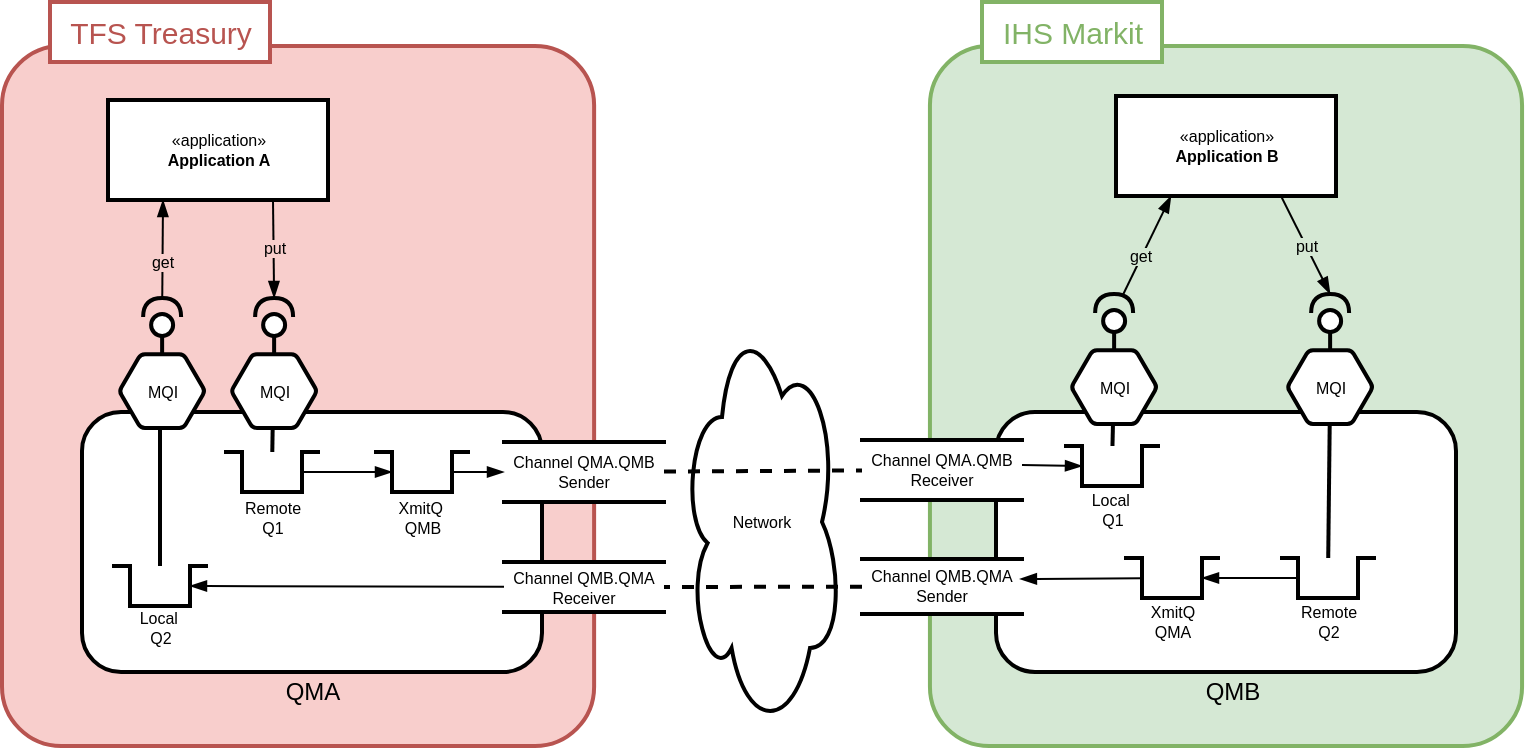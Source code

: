 <mxfile version="13.0.3" type="device" pages="5"><diagram id="RyBdzQIzUq7e0mljtDvO" name="mq_overview "><mxGraphModel dx="1106" dy="778" grid="0" gridSize="10" guides="1" tooltips="1" connect="1" arrows="1" fold="1" page="1" pageScale="1" pageWidth="1100" pageHeight="850" math="0" shadow="0"><root><mxCell id="0"/><mxCell id="1" parent="0"/><mxCell id="rW5txDol1-q4cckDXtR9-108" value="" style="rounded=1;arcSize=10;dashed=0;fillColor=#d5e8d4;strokeWidth=2;fontSize=8;strokeColor=#82b366;" parent="1" vertex="1"><mxGeometry x="663.97" y="167" width="296.06" height="350" as="geometry"/></mxCell><mxCell id="rW5txDol1-q4cckDXtR9-106" value="" style="rounded=1;arcSize=10;dashed=0;fillColor=#f8cecc;strokeWidth=2;fontSize=8;labelBorderColor=#009999;strokeColor=#b85450;" parent="1" vertex="1"><mxGeometry x="200" y="167" width="296.06" height="350" as="geometry"/></mxCell><mxCell id="rW5txDol1-q4cckDXtR9-12" value="" style="rounded=1;whiteSpace=wrap;html=1;strokeWidth=2;" parent="1" vertex="1"><mxGeometry x="240" y="350" width="230" height="130" as="geometry"/></mxCell><mxCell id="rW5txDol1-q4cckDXtR9-9" value="" style="group" parent="1" vertex="1" connectable="0"><mxGeometry x="310" y="370" width="50" height="20" as="geometry"/></mxCell><mxCell id="rW5txDol1-q4cckDXtR9-8" value="" style="group" parent="rW5txDol1-q4cckDXtR9-9" vertex="1" connectable="0"><mxGeometry width="50" height="20" as="geometry"/></mxCell><mxCell id="rW5txDol1-q4cckDXtR9-1" value="" style="strokeWidth=2;html=1;shape=mxgraph.flowchart.annotation_1;align=left;pointerEvents=1;direction=north;" parent="rW5txDol1-q4cckDXtR9-8" vertex="1"><mxGeometry x="10" width="30" height="20" as="geometry"/></mxCell><mxCell id="rW5txDol1-q4cckDXtR9-6" value="" style="endArrow=none;html=1;entryX=1;entryY=1;entryDx=0;entryDy=0;entryPerimeter=0;strokeWidth=2;" parent="rW5txDol1-q4cckDXtR9-8" edge="1"><mxGeometry width="50" height="50" relative="1" as="geometry"><mxPoint x="49" as="sourcePoint"/><mxPoint x="39" as="targetPoint"/></mxGeometry></mxCell><mxCell id="rW5txDol1-q4cckDXtR9-7" value="" style="endArrow=none;html=1;entryX=1;entryY=1;entryDx=0;entryDy=0;entryPerimeter=0;strokeWidth=2;" parent="rW5txDol1-q4cckDXtR9-8" edge="1"><mxGeometry width="50" height="50" relative="1" as="geometry"><mxPoint x="11" as="sourcePoint"/><mxPoint x="1" as="targetPoint"/></mxGeometry></mxCell><mxCell id="rW5txDol1-q4cckDXtR9-13" value="QMA" style="text;html=1;align=center;verticalAlign=middle;resizable=0;points=[];autosize=1;" parent="1" vertex="1"><mxGeometry x="335" y="480" width="40" height="20" as="geometry"/></mxCell><mxCell id="rW5txDol1-q4cckDXtR9-11" value="Channel QMA.QMB&lt;br&gt;Sender" style="shape=partialRectangle;whiteSpace=wrap;html=1;top=0;bottom=0;fillColor=#ffffff;direction=south;strokeWidth=2;fontSize=8;" parent="1" vertex="1"><mxGeometry x="451" y="365" width="80" height="30" as="geometry"/></mxCell><mxCell id="rW5txDol1-q4cckDXtR9-14" value="Remote &lt;br style=&quot;font-size: 8px&quot;&gt;Q1" style="text;html=1;align=center;verticalAlign=middle;resizable=0;points=[];autosize=1;fontSize=8;" parent="1" vertex="1"><mxGeometry x="315" y="388" width="40" height="30" as="geometry"/></mxCell><mxCell id="rW5txDol1-q4cckDXtR9-16" value="" style="group" parent="1" vertex="1" connectable="0"><mxGeometry x="385" y="370" width="50" height="20" as="geometry"/></mxCell><mxCell id="rW5txDol1-q4cckDXtR9-17" value="" style="group" parent="rW5txDol1-q4cckDXtR9-16" vertex="1" connectable="0"><mxGeometry width="50" height="20" as="geometry"/></mxCell><mxCell id="rW5txDol1-q4cckDXtR9-18" value="" style="strokeWidth=2;html=1;shape=mxgraph.flowchart.annotation_1;align=left;pointerEvents=1;direction=north;" parent="rW5txDol1-q4cckDXtR9-17" vertex="1"><mxGeometry x="10" width="30" height="20" as="geometry"/></mxCell><mxCell id="rW5txDol1-q4cckDXtR9-19" value="" style="endArrow=none;html=1;entryX=1;entryY=1;entryDx=0;entryDy=0;entryPerimeter=0;strokeWidth=2;" parent="rW5txDol1-q4cckDXtR9-17" edge="1"><mxGeometry width="50" height="50" relative="1" as="geometry"><mxPoint x="49" as="sourcePoint"/><mxPoint x="39" as="targetPoint"/></mxGeometry></mxCell><mxCell id="rW5txDol1-q4cckDXtR9-20" value="" style="endArrow=none;html=1;entryX=1;entryY=1;entryDx=0;entryDy=0;entryPerimeter=0;strokeWidth=2;" parent="rW5txDol1-q4cckDXtR9-17" edge="1"><mxGeometry width="50" height="50" relative="1" as="geometry"><mxPoint x="11" as="sourcePoint"/><mxPoint x="1" as="targetPoint"/></mxGeometry></mxCell><mxCell id="rW5txDol1-q4cckDXtR9-21" value="XmitQ&amp;nbsp;&lt;br style=&quot;font-size: 8px&quot;&gt;QMB" style="text;html=1;align=center;verticalAlign=middle;resizable=0;points=[];autosize=1;fontSize=8;" parent="1" vertex="1"><mxGeometry x="390" y="388" width="40" height="30" as="geometry"/></mxCell><mxCell id="rW5txDol1-q4cckDXtR9-22" value="" style="group" parent="1" vertex="1" connectable="0"><mxGeometry x="254" y="427" width="50" height="20" as="geometry"/></mxCell><mxCell id="rW5txDol1-q4cckDXtR9-23" value="" style="group" parent="rW5txDol1-q4cckDXtR9-22" vertex="1" connectable="0"><mxGeometry width="50" height="20" as="geometry"/></mxCell><mxCell id="rW5txDol1-q4cckDXtR9-24" value="" style="strokeWidth=2;html=1;shape=mxgraph.flowchart.annotation_1;align=left;pointerEvents=1;direction=north;" parent="rW5txDol1-q4cckDXtR9-23" vertex="1"><mxGeometry x="10" width="30" height="20" as="geometry"/></mxCell><mxCell id="rW5txDol1-q4cckDXtR9-25" value="" style="endArrow=none;html=1;entryX=1;entryY=1;entryDx=0;entryDy=0;entryPerimeter=0;strokeWidth=2;" parent="rW5txDol1-q4cckDXtR9-23" edge="1"><mxGeometry width="50" height="50" relative="1" as="geometry"><mxPoint x="49" as="sourcePoint"/><mxPoint x="39" as="targetPoint"/></mxGeometry></mxCell><mxCell id="rW5txDol1-q4cckDXtR9-26" value="" style="endArrow=none;html=1;entryX=1;entryY=1;entryDx=0;entryDy=0;entryPerimeter=0;strokeWidth=2;" parent="rW5txDol1-q4cckDXtR9-23" edge="1"><mxGeometry width="50" height="50" relative="1" as="geometry"><mxPoint x="11" as="sourcePoint"/><mxPoint x="1" as="targetPoint"/></mxGeometry></mxCell><mxCell id="rW5txDol1-q4cckDXtR9-27" value="Local&amp;nbsp;&lt;br style=&quot;font-size: 8px&quot;&gt;Q2" style="text;html=1;align=center;verticalAlign=middle;resizable=0;points=[];autosize=1;fontSize=8;" parent="1" vertex="1"><mxGeometry x="259" y="442.5" width="40" height="30" as="geometry"/></mxCell><mxCell id="rW5txDol1-q4cckDXtR9-28" style="edgeStyle=none;rounded=0;orthogonalLoop=1;jettySize=auto;html=1;entryX=0.5;entryY=0;entryDx=0;entryDy=0;entryPerimeter=0;strokeWidth=1;fontSize=10;endArrow=blockThin;endFill=1;" parent="1" source="rW5txDol1-q4cckDXtR9-1" target="rW5txDol1-q4cckDXtR9-18" edge="1"><mxGeometry relative="1" as="geometry"/></mxCell><mxCell id="rW5txDol1-q4cckDXtR9-29" style="edgeStyle=none;rounded=0;orthogonalLoop=1;jettySize=auto;html=1;entryX=0.5;entryY=1;entryDx=0;entryDy=0;endArrow=blockThin;endFill=1;strokeWidth=1;fontSize=10;" parent="1" source="rW5txDol1-q4cckDXtR9-18" target="rW5txDol1-q4cckDXtR9-11" edge="1"><mxGeometry relative="1" as="geometry"/></mxCell><mxCell id="rW5txDol1-q4cckDXtR9-31" style="edgeStyle=none;rounded=0;orthogonalLoop=1;jettySize=auto;html=1;entryX=0.5;entryY=1;entryDx=0;entryDy=0;entryPerimeter=0;endArrow=blockThin;endFill=1;strokeWidth=1;fontSize=10;" parent="1" source="rW5txDol1-q4cckDXtR9-30" target="rW5txDol1-q4cckDXtR9-24" edge="1"><mxGeometry relative="1" as="geometry"/></mxCell><mxCell id="rW5txDol1-q4cckDXtR9-30" value="Channel QMB.QMA&lt;br&gt;Receiver" style="shape=partialRectangle;whiteSpace=wrap;html=1;top=0;bottom=0;fillColor=#ffffff;direction=south;strokeWidth=2;fontSize=8;" parent="1" vertex="1"><mxGeometry x="451" y="425" width="80" height="25" as="geometry"/></mxCell><mxCell id="rW5txDol1-q4cckDXtR9-34" value="" style="rounded=1;whiteSpace=wrap;html=1;strokeWidth=2;" parent="1" vertex="1"><mxGeometry x="697" y="350" width="230" height="130" as="geometry"/></mxCell><mxCell id="rW5txDol1-q4cckDXtR9-35" value="" style="group" parent="1" vertex="1" connectable="0"><mxGeometry x="760" y="423" width="50" height="20" as="geometry"/></mxCell><mxCell id="rW5txDol1-q4cckDXtR9-36" value="" style="group" parent="rW5txDol1-q4cckDXtR9-35" vertex="1" connectable="0"><mxGeometry width="50" height="20" as="geometry"/></mxCell><mxCell id="rW5txDol1-q4cckDXtR9-37" value="" style="strokeWidth=2;html=1;shape=mxgraph.flowchart.annotation_1;align=left;pointerEvents=1;direction=north;" parent="rW5txDol1-q4cckDXtR9-36" vertex="1"><mxGeometry x="10" width="30" height="20" as="geometry"/></mxCell><mxCell id="rW5txDol1-q4cckDXtR9-38" value="" style="endArrow=none;html=1;entryX=1;entryY=1;entryDx=0;entryDy=0;entryPerimeter=0;strokeWidth=2;" parent="rW5txDol1-q4cckDXtR9-36" edge="1"><mxGeometry width="50" height="50" relative="1" as="geometry"><mxPoint x="49" as="sourcePoint"/><mxPoint x="39" as="targetPoint"/></mxGeometry></mxCell><mxCell id="rW5txDol1-q4cckDXtR9-39" value="" style="endArrow=none;html=1;entryX=1;entryY=1;entryDx=0;entryDy=0;entryPerimeter=0;strokeWidth=2;" parent="rW5txDol1-q4cckDXtR9-36" edge="1"><mxGeometry width="50" height="50" relative="1" as="geometry"><mxPoint x="11" as="sourcePoint"/><mxPoint x="1" as="targetPoint"/></mxGeometry></mxCell><mxCell id="rW5txDol1-q4cckDXtR9-40" value="QMB" style="text;html=1;align=center;verticalAlign=middle;resizable=0;points=[];autosize=1;" parent="1" vertex="1"><mxGeometry x="795" y="480" width="40" height="20" as="geometry"/></mxCell><mxCell id="rW5txDol1-q4cckDXtR9-59" style="edgeStyle=none;rounded=0;orthogonalLoop=1;jettySize=auto;html=1;exitX=0.5;exitY=0;exitDx=0;exitDy=0;entryX=0.5;entryY=0;entryDx=0;entryDy=0;entryPerimeter=0;endArrow=blockThin;endFill=1;strokeWidth=1;fontSize=8;" parent="1" target="rW5txDol1-q4cckDXtR9-51" edge="1"><mxGeometry relative="1" as="geometry"><mxPoint x="710" y="376.5" as="sourcePoint"/></mxGeometry></mxCell><mxCell id="rW5txDol1-q4cckDXtR9-42" value="XmitQ&lt;br&gt;QMA" style="text;html=1;align=center;verticalAlign=middle;resizable=0;points=[];autosize=1;fontSize=8;" parent="1" vertex="1"><mxGeometry x="765" y="440" width="40" height="30" as="geometry"/></mxCell><mxCell id="rW5txDol1-q4cckDXtR9-43" value="" style="group" parent="1" vertex="1" connectable="0"><mxGeometry x="838" y="423" width="50" height="20" as="geometry"/></mxCell><mxCell id="rW5txDol1-q4cckDXtR9-44" value="" style="group" parent="rW5txDol1-q4cckDXtR9-43" vertex="1" connectable="0"><mxGeometry width="50" height="20" as="geometry"/></mxCell><mxCell id="rW5txDol1-q4cckDXtR9-45" value="" style="strokeWidth=2;html=1;shape=mxgraph.flowchart.annotation_1;align=left;pointerEvents=1;direction=north;" parent="rW5txDol1-q4cckDXtR9-44" vertex="1"><mxGeometry x="10" width="30" height="20" as="geometry"/></mxCell><mxCell id="rW5txDol1-q4cckDXtR9-46" value="" style="endArrow=none;html=1;entryX=1;entryY=1;entryDx=0;entryDy=0;entryPerimeter=0;strokeWidth=2;" parent="rW5txDol1-q4cckDXtR9-44" edge="1"><mxGeometry width="50" height="50" relative="1" as="geometry"><mxPoint x="49" as="sourcePoint"/><mxPoint x="39" as="targetPoint"/></mxGeometry></mxCell><mxCell id="rW5txDol1-q4cckDXtR9-47" value="" style="endArrow=none;html=1;entryX=1;entryY=1;entryDx=0;entryDy=0;entryPerimeter=0;strokeWidth=2;" parent="rW5txDol1-q4cckDXtR9-44" edge="1"><mxGeometry width="50" height="50" relative="1" as="geometry"><mxPoint x="11" as="sourcePoint"/><mxPoint x="1" as="targetPoint"/></mxGeometry></mxCell><mxCell id="rW5txDol1-q4cckDXtR9-48" value="Remote&lt;br&gt;Q2" style="text;html=1;align=center;verticalAlign=middle;resizable=0;points=[];autosize=1;fontSize=8;" parent="1" vertex="1"><mxGeometry x="843" y="440" width="40" height="30" as="geometry"/></mxCell><mxCell id="rW5txDol1-q4cckDXtR9-49" value="" style="group" parent="1" vertex="1" connectable="0"><mxGeometry x="730" y="367" width="50" height="20" as="geometry"/></mxCell><mxCell id="rW5txDol1-q4cckDXtR9-50" value="" style="group" parent="rW5txDol1-q4cckDXtR9-49" vertex="1" connectable="0"><mxGeometry width="50" height="20" as="geometry"/></mxCell><mxCell id="rW5txDol1-q4cckDXtR9-51" value="" style="strokeWidth=2;html=1;shape=mxgraph.flowchart.annotation_1;align=left;pointerEvents=1;direction=north;" parent="rW5txDol1-q4cckDXtR9-50" vertex="1"><mxGeometry x="10" width="30" height="20" as="geometry"/></mxCell><mxCell id="rW5txDol1-q4cckDXtR9-52" value="" style="endArrow=none;html=1;entryX=1;entryY=1;entryDx=0;entryDy=0;entryPerimeter=0;strokeWidth=2;" parent="rW5txDol1-q4cckDXtR9-50" edge="1"><mxGeometry width="50" height="50" relative="1" as="geometry"><mxPoint x="49" as="sourcePoint"/><mxPoint x="39" as="targetPoint"/></mxGeometry></mxCell><mxCell id="rW5txDol1-q4cckDXtR9-53" value="" style="endArrow=none;html=1;entryX=1;entryY=1;entryDx=0;entryDy=0;entryPerimeter=0;strokeWidth=2;" parent="rW5txDol1-q4cckDXtR9-50" edge="1"><mxGeometry width="50" height="50" relative="1" as="geometry"><mxPoint x="11" as="sourcePoint"/><mxPoint x="1" as="targetPoint"/></mxGeometry></mxCell><mxCell id="rW5txDol1-q4cckDXtR9-54" value="Local&amp;nbsp;&lt;br style=&quot;font-size: 8px&quot;&gt;Q1" style="text;html=1;align=center;verticalAlign=middle;resizable=0;points=[];autosize=1;fontSize=8;" parent="1" vertex="1"><mxGeometry x="735" y="384" width="40" height="30" as="geometry"/></mxCell><mxCell id="rW5txDol1-q4cckDXtR9-58" value="Channel QMB.QMA&lt;br&gt;Sender" style="shape=partialRectangle;whiteSpace=wrap;html=1;top=0;bottom=0;fillColor=#ffffff;direction=south;strokeWidth=2;fontSize=8;" parent="1" vertex="1"><mxGeometry x="630" y="423.5" width="80" height="27.5" as="geometry"/></mxCell><mxCell id="rW5txDol1-q4cckDXtR9-60" value="Channel QMA.QMB&lt;br&gt;Receiver" style="shape=partialRectangle;whiteSpace=wrap;html=1;top=0;bottom=0;fillColor=#ffffff;direction=south;strokeWidth=2;fontSize=8;" parent="1" vertex="1"><mxGeometry x="630" y="364" width="80" height="30" as="geometry"/></mxCell><mxCell id="rW5txDol1-q4cckDXtR9-61" value="Network" style="ellipse;shape=cloud;whiteSpace=wrap;html=1;strokeWidth=2;fillColor=#ffffff;fontSize=8;" parent="1" vertex="1"><mxGeometry x="540" y="300" width="80" height="210" as="geometry"/></mxCell><mxCell id="rW5txDol1-q4cckDXtR9-62" style="edgeStyle=none;rounded=0;orthogonalLoop=1;jettySize=auto;html=1;endArrow=none;endFill=0;strokeWidth=2;fontSize=8;dashed=1;" parent="1" source="rW5txDol1-q4cckDXtR9-11" target="rW5txDol1-q4cckDXtR9-60" edge="1"><mxGeometry relative="1" as="geometry"/></mxCell><mxCell id="rW5txDol1-q4cckDXtR9-75" value="&lt;span style=&quot;background-color: rgb(248 , 206 , 204)&quot;&gt;put&lt;/span&gt;" style="edgeStyle=none;rounded=0;orthogonalLoop=1;jettySize=auto;html=1;entryX=1;entryY=0.5;entryDx=0;entryDy=0;entryPerimeter=0;endArrow=blockThin;endFill=1;strokeWidth=1;fontSize=8;exitX=0.75;exitY=1;exitDx=0;exitDy=0;" parent="1" source="rW5txDol1-q4cckDXtR9-65" target="rW5txDol1-q4cckDXtR9-69" edge="1"><mxGeometry relative="1" as="geometry"/></mxCell><mxCell id="rW5txDol1-q4cckDXtR9-65" value="«application»&lt;br&gt;&lt;b&gt;Application A&lt;/b&gt;" style="html=1;strokeWidth=2;fillColor=#ffffff;fontSize=8;" parent="1" vertex="1"><mxGeometry x="253" y="194" width="110" height="50" as="geometry"/></mxCell><mxCell id="rW5txDol1-q4cckDXtR9-74" style="edgeStyle=none;rounded=0;orthogonalLoop=1;jettySize=auto;html=1;entryX=0;entryY=0.5;entryDx=0;entryDy=0;entryPerimeter=0;endArrow=none;endFill=0;strokeWidth=2;fontSize=8;" parent="1" source="rW5txDol1-q4cckDXtR9-67" target="rW5txDol1-q4cckDXtR9-69" edge="1"><mxGeometry relative="1" as="geometry"/></mxCell><mxCell id="rW5txDol1-q4cckDXtR9-67" value="" style="shape=mxgraph.gcp.extras.blue_hexagon;html=1;fillColor=#FFFFFF;gradientColor=none;strokeColor=#000000;verticalLabelPosition=bottom;verticalAlign=top;align=center;fontColor=#4D4D4D;strokeWidth=2;" parent="1" vertex="1"><mxGeometry x="315" y="321.1" width="42.12" height="36.9" as="geometry"/></mxCell><mxCell id="rW5txDol1-q4cckDXtR9-69" value="" style="shape=providedRequiredInterface;html=1;verticalLabelPosition=bottom;strokeWidth=2;fillColor=#ffffff;fontSize=8;direction=north;aspect=fixed;" parent="1" vertex="1"><mxGeometry x="326.56" y="293" width="19" height="19" as="geometry"/></mxCell><mxCell id="rW5txDol1-q4cckDXtR9-73" style="edgeStyle=none;rounded=0;orthogonalLoop=1;jettySize=auto;html=1;endArrow=none;endFill=0;strokeWidth=2;fontSize=8;exitX=0.483;exitY=0.973;exitDx=0;exitDy=0;exitPerimeter=0;" parent="1" source="rW5txDol1-q4cckDXtR9-67" target="rW5txDol1-q4cckDXtR9-1" edge="1"><mxGeometry relative="1" as="geometry"><mxPoint x="335" y="330" as="sourcePoint"/></mxGeometry></mxCell><mxCell id="rW5txDol1-q4cckDXtR9-70" value="&lt;span&gt;MQI&lt;/span&gt;" style="text;html=1;align=center;verticalAlign=middle;resizable=0;points=[];autosize=1;fontSize=8;fontStyle=0" parent="1" vertex="1"><mxGeometry x="321.06" y="329.55" width="30" height="20" as="geometry"/></mxCell><mxCell id="rW5txDol1-q4cckDXtR9-76" style="edgeStyle=none;rounded=0;orthogonalLoop=1;jettySize=auto;html=1;entryX=0.475;entryY=1.009;entryDx=0;entryDy=0;endArrow=none;endFill=0;strokeWidth=2;fontSize=8;entryPerimeter=0;" parent="1" source="rW5txDol1-q4cckDXtR9-24" target="rW5txDol1-q4cckDXtR9-80" edge="1"><mxGeometry relative="1" as="geometry"/></mxCell><mxCell id="rW5txDol1-q4cckDXtR9-79" style="edgeStyle=none;rounded=0;orthogonalLoop=1;jettySize=auto;html=1;entryX=0;entryY=0.5;entryDx=0;entryDy=0;entryPerimeter=0;endArrow=none;endFill=0;strokeWidth=2;fontSize=8;" parent="1" source="rW5txDol1-q4cckDXtR9-80" target="rW5txDol1-q4cckDXtR9-81" edge="1"><mxGeometry relative="1" as="geometry"/></mxCell><mxCell id="rW5txDol1-q4cckDXtR9-80" value="" style="shape=mxgraph.gcp.extras.blue_hexagon;html=1;fillColor=#FFFFFF;gradientColor=none;strokeColor=#000000;verticalLabelPosition=bottom;verticalAlign=top;align=center;fontColor=#4D4D4D;strokeWidth=2;" parent="1" vertex="1"><mxGeometry x="259" y="321.1" width="42.12" height="36.9" as="geometry"/></mxCell><mxCell id="rW5txDol1-q4cckDXtR9-83" style="edgeStyle=none;rounded=0;orthogonalLoop=1;jettySize=auto;html=1;entryX=0.25;entryY=1;entryDx=0;entryDy=0;endArrow=blockThin;endFill=1;strokeWidth=1;fontSize=8;" parent="1" source="rW5txDol1-q4cckDXtR9-81" target="rW5txDol1-q4cckDXtR9-65" edge="1"><mxGeometry relative="1" as="geometry"/></mxCell><mxCell id="rW5txDol1-q4cckDXtR9-84" value="&lt;span style=&quot;background-color: rgb(248 , 206 , 204)&quot;&gt;get&lt;/span&gt;" style="edgeLabel;html=1;align=center;verticalAlign=middle;resizable=0;points=[];fontSize=8;" parent="rW5txDol1-q4cckDXtR9-83" vertex="1" connectable="0"><mxGeometry x="-0.245" y="1" relative="1" as="geometry"><mxPoint as="offset"/></mxGeometry></mxCell><mxCell id="rW5txDol1-q4cckDXtR9-81" value="" style="shape=providedRequiredInterface;html=1;verticalLabelPosition=bottom;strokeWidth=2;fillColor=#ffffff;fontSize=8;direction=north;aspect=fixed;" parent="1" vertex="1"><mxGeometry x="270.56" y="293" width="19" height="19" as="geometry"/></mxCell><mxCell id="rW5txDol1-q4cckDXtR9-82" value="&lt;span&gt;MQI&lt;/span&gt;" style="text;html=1;align=center;verticalAlign=middle;resizable=0;points=[];autosize=1;fontSize=8;fontStyle=0" parent="1" vertex="1"><mxGeometry x="265.06" y="329.55" width="30" height="20" as="geometry"/></mxCell><mxCell id="rW5txDol1-q4cckDXtR9-87" value="put" style="edgeStyle=none;rounded=0;orthogonalLoop=1;jettySize=auto;html=1;entryX=1;entryY=0.5;entryDx=0;entryDy=0;entryPerimeter=0;endArrow=blockThin;endFill=1;strokeWidth=1;fontSize=8;exitX=0.75;exitY=1;exitDx=0;exitDy=0;labelBackgroundColor=#D5E8D4;" parent="1" source="rW5txDol1-q4cckDXtR9-88" target="rW5txDol1-q4cckDXtR9-91" edge="1"><mxGeometry relative="1" as="geometry"/></mxCell><mxCell id="rW5txDol1-q4cckDXtR9-88" value="«application»&lt;br&gt;&lt;b&gt;Application B&lt;/b&gt;" style="html=1;strokeWidth=2;fillColor=#ffffff;fontSize=8;" parent="1" vertex="1"><mxGeometry x="757" y="192" width="110" height="50" as="geometry"/></mxCell><mxCell id="rW5txDol1-q4cckDXtR9-89" style="edgeStyle=none;rounded=0;orthogonalLoop=1;jettySize=auto;html=1;entryX=0;entryY=0.5;entryDx=0;entryDy=0;entryPerimeter=0;endArrow=none;endFill=0;strokeWidth=2;fontSize=8;" parent="1" source="rW5txDol1-q4cckDXtR9-90" target="rW5txDol1-q4cckDXtR9-91" edge="1"><mxGeometry relative="1" as="geometry"/></mxCell><mxCell id="rW5txDol1-q4cckDXtR9-90" value="" style="shape=mxgraph.gcp.extras.blue_hexagon;html=1;fillColor=#FFFFFF;gradientColor=none;strokeColor=#000000;verticalLabelPosition=bottom;verticalAlign=top;align=center;fontColor=#4D4D4D;strokeWidth=2;" parent="1" vertex="1"><mxGeometry x="843" y="319.1" width="42.12" height="36.9" as="geometry"/></mxCell><mxCell id="rW5txDol1-q4cckDXtR9-91" value="" style="shape=providedRequiredInterface;html=1;verticalLabelPosition=bottom;strokeWidth=2;fillColor=#ffffff;fontSize=8;direction=north;aspect=fixed;" parent="1" vertex="1"><mxGeometry x="854.56" y="291" width="19" height="19" as="geometry"/></mxCell><mxCell id="rW5txDol1-q4cckDXtR9-92" value="&lt;span&gt;MQI&lt;/span&gt;" style="text;html=1;align=center;verticalAlign=middle;resizable=0;points=[];autosize=1;fontSize=8;fontStyle=0" parent="1" vertex="1"><mxGeometry x="849.06" y="327.55" width="30" height="20" as="geometry"/></mxCell><mxCell id="rW5txDol1-q4cckDXtR9-93" style="edgeStyle=none;rounded=0;orthogonalLoop=1;jettySize=auto;html=1;entryX=0;entryY=0.5;entryDx=0;entryDy=0;entryPerimeter=0;endArrow=none;endFill=0;strokeWidth=2;fontSize=8;" parent="1" source="rW5txDol1-q4cckDXtR9-94" target="rW5txDol1-q4cckDXtR9-97" edge="1"><mxGeometry relative="1" as="geometry"/></mxCell><mxCell id="rW5txDol1-q4cckDXtR9-94" value="" style="shape=mxgraph.gcp.extras.blue_hexagon;html=1;fillColor=#FFFFFF;gradientColor=none;strokeColor=#000000;verticalLabelPosition=bottom;verticalAlign=top;align=center;fontColor=#4D4D4D;strokeWidth=2;" parent="1" vertex="1"><mxGeometry x="735" y="319.1" width="42.12" height="36.9" as="geometry"/></mxCell><mxCell id="rW5txDol1-q4cckDXtR9-95" style="edgeStyle=none;rounded=0;orthogonalLoop=1;jettySize=auto;html=1;entryX=0.25;entryY=1;entryDx=0;entryDy=0;endArrow=blockThin;endFill=1;strokeWidth=1;fontSize=8;labelBackgroundColor=#D5E8D4;" parent="1" source="rW5txDol1-q4cckDXtR9-97" target="rW5txDol1-q4cckDXtR9-88" edge="1"><mxGeometry relative="1" as="geometry"/></mxCell><mxCell id="rW5txDol1-q4cckDXtR9-96" value="&lt;span style=&quot;background-color: rgb(213 , 232 , 212)&quot;&gt;get&lt;/span&gt;" style="edgeLabel;html=1;align=center;verticalAlign=middle;resizable=0;points=[];fontSize=8;" parent="rW5txDol1-q4cckDXtR9-95" vertex="1" connectable="0"><mxGeometry x="-0.245" y="1" relative="1" as="geometry"><mxPoint as="offset"/></mxGeometry></mxCell><mxCell id="rW5txDol1-q4cckDXtR9-97" value="" style="shape=providedRequiredInterface;html=1;verticalLabelPosition=bottom;strokeWidth=2;fillColor=#ffffff;fontSize=8;direction=north;aspect=fixed;" parent="1" vertex="1"><mxGeometry x="746.56" y="291" width="19" height="19" as="geometry"/></mxCell><mxCell id="rW5txDol1-q4cckDXtR9-98" value="&lt;span&gt;MQI&lt;/span&gt;" style="text;html=1;align=center;verticalAlign=middle;resizable=0;points=[];autosize=1;fontSize=8;fontStyle=0" parent="1" vertex="1"><mxGeometry x="741.06" y="327.55" width="30" height="20" as="geometry"/></mxCell><mxCell id="rW5txDol1-q4cckDXtR9-99" style="edgeStyle=none;rounded=0;orthogonalLoop=1;jettySize=auto;html=1;entryX=0.5;entryY=0;entryDx=0;entryDy=0;endArrow=none;endFill=0;strokeWidth=2;fontSize=8;dashed=1;" parent="1" source="rW5txDol1-q4cckDXtR9-58" target="rW5txDol1-q4cckDXtR9-30" edge="1"><mxGeometry relative="1" as="geometry"/></mxCell><mxCell id="rW5txDol1-q4cckDXtR9-100" style="edgeStyle=none;rounded=0;orthogonalLoop=1;jettySize=auto;html=1;entryX=0.487;entryY=0.973;entryDx=0;entryDy=0;entryPerimeter=0;endArrow=none;endFill=0;strokeWidth=2;fontSize=8;" parent="1" source="rW5txDol1-q4cckDXtR9-51" target="rW5txDol1-q4cckDXtR9-94" edge="1"><mxGeometry relative="1" as="geometry"/></mxCell><mxCell id="rW5txDol1-q4cckDXtR9-101" style="edgeStyle=none;rounded=0;orthogonalLoop=1;jettySize=auto;html=1;endArrow=none;endFill=0;strokeWidth=2;fontSize=8;" parent="1" source="rW5txDol1-q4cckDXtR9-45" target="rW5txDol1-q4cckDXtR9-90" edge="1"><mxGeometry relative="1" as="geometry"/></mxCell><mxCell id="rW5txDol1-q4cckDXtR9-102" style="edgeStyle=none;rounded=0;orthogonalLoop=1;jettySize=auto;html=1;entryX=0.364;entryY=0.013;entryDx=0;entryDy=0;entryPerimeter=0;endArrow=blockThin;endFill=1;strokeWidth=1;fontSize=8;startArrow=none;startFill=0;" parent="1" source="rW5txDol1-q4cckDXtR9-37" target="rW5txDol1-q4cckDXtR9-58" edge="1"><mxGeometry relative="1" as="geometry"/></mxCell><mxCell id="rW5txDol1-q4cckDXtR9-103" style="edgeStyle=none;rounded=0;orthogonalLoop=1;jettySize=auto;html=1;entryX=0.5;entryY=1;entryDx=0;entryDy=0;entryPerimeter=0;endArrow=blockThin;endFill=1;strokeWidth=1;fontSize=8;startArrow=none;startFill=0;" parent="1" source="rW5txDol1-q4cckDXtR9-45" target="rW5txDol1-q4cckDXtR9-37" edge="1"><mxGeometry relative="1" as="geometry"/></mxCell><mxCell id="rW5txDol1-q4cckDXtR9-109" value="&lt;font color=&quot;#82b366&quot; style=&quot;font-size: 15px&quot;&gt;IHS Markit&lt;/font&gt;" style="text;html=1;align=center;verticalAlign=middle;resizable=0;points=[];autosize=1;fontSize=16;fillColor=#ffffff;strokeColor=#82B366;strokeWidth=2;" parent="1" vertex="1"><mxGeometry x="690" y="145" width="90" height="30" as="geometry"/></mxCell><mxCell id="rW5txDol1-q4cckDXtR9-111" value="&lt;font style=&quot;font-size: 15px&quot; color=&quot;#b85450&quot;&gt;TFS Treasury&lt;/font&gt;" style="text;html=1;align=center;verticalAlign=middle;resizable=0;points=[];autosize=1;fontSize=16;fillColor=#ffffff;strokeColor=#B85450;strokeWidth=2;" parent="1" vertex="1"><mxGeometry x="224" y="145" width="110" height="30" as="geometry"/></mxCell></root></mxGraphModel></diagram><diagram id="W7hnCPd5zrsLLZnMh2_Y" name="mq_rest_api"><mxGraphModel dx="1106" dy="778" grid="0" gridSize="10" guides="1" tooltips="1" connect="1" arrows="1" fold="1" page="1" pageScale="1" pageWidth="1100" pageHeight="850" math="0" shadow="0"><root><mxCell id="Uo7fISx1mNt5fFfUk3f2-0"/><mxCell id="Uo7fISx1mNt5fFfUk3f2-1" parent="Uo7fISx1mNt5fFfUk3f2-0"/><mxCell id="s3G0SORtQOPJ_UN9loWA-0" value="" style="rounded=1;arcSize=10;dashed=0;fillColor=#d5e8d4;strokeWidth=2;fontSize=8;strokeColor=#82b366;" parent="Uo7fISx1mNt5fFfUk3f2-1" vertex="1"><mxGeometry x="663.97" y="167" width="296.06" height="350" as="geometry"/></mxCell><mxCell id="s3G0SORtQOPJ_UN9loWA-1" value="" style="rounded=1;arcSize=10;dashed=0;fillColor=#f8cecc;strokeWidth=2;fontSize=8;labelBorderColor=#009999;strokeColor=#b85450;" parent="Uo7fISx1mNt5fFfUk3f2-1" vertex="1"><mxGeometry x="200" y="167" width="296.06" height="350" as="geometry"/></mxCell><mxCell id="s3G0SORtQOPJ_UN9loWA-2" value="" style="rounded=1;whiteSpace=wrap;html=1;strokeWidth=2;" parent="Uo7fISx1mNt5fFfUk3f2-1" vertex="1"><mxGeometry x="240" y="350" width="230" height="130" as="geometry"/></mxCell><mxCell id="s3G0SORtQOPJ_UN9loWA-3" value="" style="group" parent="Uo7fISx1mNt5fFfUk3f2-1" vertex="1" connectable="0"><mxGeometry x="310" y="370" width="50" height="20" as="geometry"/></mxCell><mxCell id="s3G0SORtQOPJ_UN9loWA-4" value="" style="group" parent="s3G0SORtQOPJ_UN9loWA-3" vertex="1" connectable="0"><mxGeometry width="50" height="20" as="geometry"/></mxCell><mxCell id="s3G0SORtQOPJ_UN9loWA-5" value="" style="strokeWidth=2;html=1;shape=mxgraph.flowchart.annotation_1;align=left;pointerEvents=1;direction=north;" parent="s3G0SORtQOPJ_UN9loWA-4" vertex="1"><mxGeometry x="10" width="30" height="20" as="geometry"/></mxCell><mxCell id="s3G0SORtQOPJ_UN9loWA-6" value="" style="endArrow=none;html=1;entryX=1;entryY=1;entryDx=0;entryDy=0;entryPerimeter=0;strokeWidth=2;" parent="s3G0SORtQOPJ_UN9loWA-4" edge="1"><mxGeometry width="50" height="50" relative="1" as="geometry"><mxPoint x="49" as="sourcePoint"/><mxPoint x="39" as="targetPoint"/></mxGeometry></mxCell><mxCell id="s3G0SORtQOPJ_UN9loWA-7" value="" style="endArrow=none;html=1;entryX=1;entryY=1;entryDx=0;entryDy=0;entryPerimeter=0;strokeWidth=2;" parent="s3G0SORtQOPJ_UN9loWA-4" edge="1"><mxGeometry width="50" height="50" relative="1" as="geometry"><mxPoint x="11" as="sourcePoint"/><mxPoint x="1" as="targetPoint"/></mxGeometry></mxCell><mxCell id="s3G0SORtQOPJ_UN9loWA-8" value="QMA" style="text;html=1;align=center;verticalAlign=middle;resizable=0;points=[];autosize=1;" parent="Uo7fISx1mNt5fFfUk3f2-1" vertex="1"><mxGeometry x="335" y="480" width="40" height="20" as="geometry"/></mxCell><mxCell id="s3G0SORtQOPJ_UN9loWA-9" value="Channel QMA.QMB&lt;br&gt;Sender" style="shape=partialRectangle;whiteSpace=wrap;html=1;top=0;bottom=0;fillColor=#ffffff;direction=south;strokeWidth=2;fontSize=8;" parent="Uo7fISx1mNt5fFfUk3f2-1" vertex="1"><mxGeometry x="451" y="365" width="80" height="30" as="geometry"/></mxCell><mxCell id="s3G0SORtQOPJ_UN9loWA-10" value="Remote &lt;br style=&quot;font-size: 8px&quot;&gt;Q1" style="text;html=1;align=center;verticalAlign=middle;resizable=0;points=[];autosize=1;fontSize=8;" parent="Uo7fISx1mNt5fFfUk3f2-1" vertex="1"><mxGeometry x="315" y="388" width="40" height="30" as="geometry"/></mxCell><mxCell id="s3G0SORtQOPJ_UN9loWA-11" value="" style="group" parent="Uo7fISx1mNt5fFfUk3f2-1" vertex="1" connectable="0"><mxGeometry x="385" y="370" width="50" height="20" as="geometry"/></mxCell><mxCell id="s3G0SORtQOPJ_UN9loWA-12" value="" style="group" parent="s3G0SORtQOPJ_UN9loWA-11" vertex="1" connectable="0"><mxGeometry width="50" height="20" as="geometry"/></mxCell><mxCell id="s3G0SORtQOPJ_UN9loWA-13" value="" style="strokeWidth=2;html=1;shape=mxgraph.flowchart.annotation_1;align=left;pointerEvents=1;direction=north;" parent="s3G0SORtQOPJ_UN9loWA-12" vertex="1"><mxGeometry x="10" width="30" height="20" as="geometry"/></mxCell><mxCell id="s3G0SORtQOPJ_UN9loWA-14" value="" style="endArrow=none;html=1;entryX=1;entryY=1;entryDx=0;entryDy=0;entryPerimeter=0;strokeWidth=2;" parent="s3G0SORtQOPJ_UN9loWA-12" edge="1"><mxGeometry width="50" height="50" relative="1" as="geometry"><mxPoint x="49" as="sourcePoint"/><mxPoint x="39" as="targetPoint"/></mxGeometry></mxCell><mxCell id="s3G0SORtQOPJ_UN9loWA-15" value="" style="endArrow=none;html=1;entryX=1;entryY=1;entryDx=0;entryDy=0;entryPerimeter=0;strokeWidth=2;" parent="s3G0SORtQOPJ_UN9loWA-12" edge="1"><mxGeometry width="50" height="50" relative="1" as="geometry"><mxPoint x="11" as="sourcePoint"/><mxPoint x="1" as="targetPoint"/></mxGeometry></mxCell><mxCell id="s3G0SORtQOPJ_UN9loWA-16" value="XmitQ&amp;nbsp;&lt;br style=&quot;font-size: 8px&quot;&gt;QMB" style="text;html=1;align=center;verticalAlign=middle;resizable=0;points=[];autosize=1;fontSize=8;" parent="Uo7fISx1mNt5fFfUk3f2-1" vertex="1"><mxGeometry x="390" y="388" width="40" height="30" as="geometry"/></mxCell><mxCell id="s3G0SORtQOPJ_UN9loWA-17" value="" style="group" parent="Uo7fISx1mNt5fFfUk3f2-1" vertex="1" connectable="0"><mxGeometry x="254" y="427" width="50" height="20" as="geometry"/></mxCell><mxCell id="s3G0SORtQOPJ_UN9loWA-18" value="" style="group" parent="s3G0SORtQOPJ_UN9loWA-17" vertex="1" connectable="0"><mxGeometry width="50" height="20" as="geometry"/></mxCell><mxCell id="s3G0SORtQOPJ_UN9loWA-19" value="" style="strokeWidth=2;html=1;shape=mxgraph.flowchart.annotation_1;align=left;pointerEvents=1;direction=north;" parent="s3G0SORtQOPJ_UN9loWA-18" vertex="1"><mxGeometry x="10" width="30" height="20" as="geometry"/></mxCell><mxCell id="s3G0SORtQOPJ_UN9loWA-20" value="" style="endArrow=none;html=1;entryX=1;entryY=1;entryDx=0;entryDy=0;entryPerimeter=0;strokeWidth=2;" parent="s3G0SORtQOPJ_UN9loWA-18" edge="1"><mxGeometry width="50" height="50" relative="1" as="geometry"><mxPoint x="49" as="sourcePoint"/><mxPoint x="39" as="targetPoint"/></mxGeometry></mxCell><mxCell id="s3G0SORtQOPJ_UN9loWA-21" value="" style="endArrow=none;html=1;entryX=1;entryY=1;entryDx=0;entryDy=0;entryPerimeter=0;strokeWidth=2;" parent="s3G0SORtQOPJ_UN9loWA-18" edge="1"><mxGeometry width="50" height="50" relative="1" as="geometry"><mxPoint x="11" as="sourcePoint"/><mxPoint x="1" as="targetPoint"/></mxGeometry></mxCell><mxCell id="s3G0SORtQOPJ_UN9loWA-22" value="Local&amp;nbsp;&lt;br style=&quot;font-size: 8px&quot;&gt;Q2" style="text;html=1;align=center;verticalAlign=middle;resizable=0;points=[];autosize=1;fontSize=8;" parent="Uo7fISx1mNt5fFfUk3f2-1" vertex="1"><mxGeometry x="259" y="442.5" width="40" height="30" as="geometry"/></mxCell><mxCell id="s3G0SORtQOPJ_UN9loWA-23" style="edgeStyle=none;rounded=0;orthogonalLoop=1;jettySize=auto;html=1;entryX=0.5;entryY=0;entryDx=0;entryDy=0;entryPerimeter=0;strokeWidth=1;fontSize=10;endArrow=blockThin;endFill=1;" parent="Uo7fISx1mNt5fFfUk3f2-1" source="s3G0SORtQOPJ_UN9loWA-5" target="s3G0SORtQOPJ_UN9loWA-13" edge="1"><mxGeometry relative="1" as="geometry"/></mxCell><mxCell id="s3G0SORtQOPJ_UN9loWA-24" style="edgeStyle=none;rounded=0;orthogonalLoop=1;jettySize=auto;html=1;entryX=0.5;entryY=1;entryDx=0;entryDy=0;endArrow=blockThin;endFill=1;strokeWidth=1;fontSize=10;" parent="Uo7fISx1mNt5fFfUk3f2-1" source="s3G0SORtQOPJ_UN9loWA-13" target="s3G0SORtQOPJ_UN9loWA-9" edge="1"><mxGeometry relative="1" as="geometry"/></mxCell><mxCell id="s3G0SORtQOPJ_UN9loWA-25" style="edgeStyle=none;rounded=0;orthogonalLoop=1;jettySize=auto;html=1;entryX=0.5;entryY=1;entryDx=0;entryDy=0;entryPerimeter=0;endArrow=blockThin;endFill=1;strokeWidth=1;fontSize=10;" parent="Uo7fISx1mNt5fFfUk3f2-1" source="s3G0SORtQOPJ_UN9loWA-26" target="s3G0SORtQOPJ_UN9loWA-19" edge="1"><mxGeometry relative="1" as="geometry"/></mxCell><mxCell id="s3G0SORtQOPJ_UN9loWA-26" value="Channel QMB.QMA&lt;br&gt;Receiver" style="shape=partialRectangle;whiteSpace=wrap;html=1;top=0;bottom=0;fillColor=#ffffff;direction=south;strokeWidth=2;fontSize=8;" parent="Uo7fISx1mNt5fFfUk3f2-1" vertex="1"><mxGeometry x="451" y="425" width="80" height="25" as="geometry"/></mxCell><mxCell id="s3G0SORtQOPJ_UN9loWA-27" value="" style="rounded=1;whiteSpace=wrap;html=1;strokeWidth=2;" parent="Uo7fISx1mNt5fFfUk3f2-1" vertex="1"><mxGeometry x="697" y="350" width="230" height="130" as="geometry"/></mxCell><mxCell id="s3G0SORtQOPJ_UN9loWA-28" value="" style="group" parent="Uo7fISx1mNt5fFfUk3f2-1" vertex="1" connectable="0"><mxGeometry x="760" y="423" width="50" height="20" as="geometry"/></mxCell><mxCell id="s3G0SORtQOPJ_UN9loWA-29" value="" style="group" parent="s3G0SORtQOPJ_UN9loWA-28" vertex="1" connectable="0"><mxGeometry width="50" height="20" as="geometry"/></mxCell><mxCell id="s3G0SORtQOPJ_UN9loWA-30" value="" style="strokeWidth=2;html=1;shape=mxgraph.flowchart.annotation_1;align=left;pointerEvents=1;direction=north;" parent="s3G0SORtQOPJ_UN9loWA-29" vertex="1"><mxGeometry x="10" width="30" height="20" as="geometry"/></mxCell><mxCell id="s3G0SORtQOPJ_UN9loWA-31" value="" style="endArrow=none;html=1;entryX=1;entryY=1;entryDx=0;entryDy=0;entryPerimeter=0;strokeWidth=2;" parent="s3G0SORtQOPJ_UN9loWA-29" edge="1"><mxGeometry width="50" height="50" relative="1" as="geometry"><mxPoint x="49" as="sourcePoint"/><mxPoint x="39" as="targetPoint"/></mxGeometry></mxCell><mxCell id="s3G0SORtQOPJ_UN9loWA-32" value="" style="endArrow=none;html=1;entryX=1;entryY=1;entryDx=0;entryDy=0;entryPerimeter=0;strokeWidth=2;" parent="s3G0SORtQOPJ_UN9loWA-29" edge="1"><mxGeometry width="50" height="50" relative="1" as="geometry"><mxPoint x="11" as="sourcePoint"/><mxPoint x="1" as="targetPoint"/></mxGeometry></mxCell><mxCell id="s3G0SORtQOPJ_UN9loWA-33" value="QMB" style="text;html=1;align=center;verticalAlign=middle;resizable=0;points=[];autosize=1;" parent="Uo7fISx1mNt5fFfUk3f2-1" vertex="1"><mxGeometry x="795" y="480" width="40" height="20" as="geometry"/></mxCell><mxCell id="s3G0SORtQOPJ_UN9loWA-34" style="edgeStyle=none;rounded=0;orthogonalLoop=1;jettySize=auto;html=1;exitX=0.5;exitY=0;exitDx=0;exitDy=0;entryX=0.5;entryY=0;entryDx=0;entryDy=0;entryPerimeter=0;endArrow=blockThin;endFill=1;strokeWidth=1;fontSize=8;" parent="Uo7fISx1mNt5fFfUk3f2-1" target="s3G0SORtQOPJ_UN9loWA-44" edge="1"><mxGeometry relative="1" as="geometry"><mxPoint x="710" y="376.5" as="sourcePoint"/></mxGeometry></mxCell><mxCell id="s3G0SORtQOPJ_UN9loWA-35" value="XmitQ&lt;br&gt;QMA" style="text;html=1;align=center;verticalAlign=middle;resizable=0;points=[];autosize=1;fontSize=8;" parent="Uo7fISx1mNt5fFfUk3f2-1" vertex="1"><mxGeometry x="765" y="440" width="40" height="30" as="geometry"/></mxCell><mxCell id="s3G0SORtQOPJ_UN9loWA-36" value="" style="group" parent="Uo7fISx1mNt5fFfUk3f2-1" vertex="1" connectable="0"><mxGeometry x="838" y="423" width="50" height="20" as="geometry"/></mxCell><mxCell id="s3G0SORtQOPJ_UN9loWA-37" value="" style="group" parent="s3G0SORtQOPJ_UN9loWA-36" vertex="1" connectable="0"><mxGeometry width="50" height="20" as="geometry"/></mxCell><mxCell id="s3G0SORtQOPJ_UN9loWA-38" value="" style="strokeWidth=2;html=1;shape=mxgraph.flowchart.annotation_1;align=left;pointerEvents=1;direction=north;" parent="s3G0SORtQOPJ_UN9loWA-37" vertex="1"><mxGeometry x="10" width="30" height="20" as="geometry"/></mxCell><mxCell id="s3G0SORtQOPJ_UN9loWA-39" value="" style="endArrow=none;html=1;entryX=1;entryY=1;entryDx=0;entryDy=0;entryPerimeter=0;strokeWidth=2;" parent="s3G0SORtQOPJ_UN9loWA-37" edge="1"><mxGeometry width="50" height="50" relative="1" as="geometry"><mxPoint x="49" as="sourcePoint"/><mxPoint x="39" as="targetPoint"/></mxGeometry></mxCell><mxCell id="s3G0SORtQOPJ_UN9loWA-40" value="" style="endArrow=none;html=1;entryX=1;entryY=1;entryDx=0;entryDy=0;entryPerimeter=0;strokeWidth=2;" parent="s3G0SORtQOPJ_UN9loWA-37" edge="1"><mxGeometry width="50" height="50" relative="1" as="geometry"><mxPoint x="11" as="sourcePoint"/><mxPoint x="1" as="targetPoint"/></mxGeometry></mxCell><mxCell id="s3G0SORtQOPJ_UN9loWA-41" value="Remote&lt;br&gt;Q2" style="text;html=1;align=center;verticalAlign=middle;resizable=0;points=[];autosize=1;fontSize=8;" parent="Uo7fISx1mNt5fFfUk3f2-1" vertex="1"><mxGeometry x="843" y="440" width="40" height="30" as="geometry"/></mxCell><mxCell id="s3G0SORtQOPJ_UN9loWA-42" value="" style="group" parent="Uo7fISx1mNt5fFfUk3f2-1" vertex="1" connectable="0"><mxGeometry x="730" y="367" width="50" height="20" as="geometry"/></mxCell><mxCell id="s3G0SORtQOPJ_UN9loWA-43" value="" style="group" parent="s3G0SORtQOPJ_UN9loWA-42" vertex="1" connectable="0"><mxGeometry width="50" height="20" as="geometry"/></mxCell><mxCell id="s3G0SORtQOPJ_UN9loWA-44" value="" style="strokeWidth=2;html=1;shape=mxgraph.flowchart.annotation_1;align=left;pointerEvents=1;direction=north;" parent="s3G0SORtQOPJ_UN9loWA-43" vertex="1"><mxGeometry x="10" width="30" height="20" as="geometry"/></mxCell><mxCell id="s3G0SORtQOPJ_UN9loWA-45" value="" style="endArrow=none;html=1;entryX=1;entryY=1;entryDx=0;entryDy=0;entryPerimeter=0;strokeWidth=2;" parent="s3G0SORtQOPJ_UN9loWA-43" edge="1"><mxGeometry width="50" height="50" relative="1" as="geometry"><mxPoint x="49" as="sourcePoint"/><mxPoint x="39" as="targetPoint"/></mxGeometry></mxCell><mxCell id="s3G0SORtQOPJ_UN9loWA-46" value="" style="endArrow=none;html=1;entryX=1;entryY=1;entryDx=0;entryDy=0;entryPerimeter=0;strokeWidth=2;" parent="s3G0SORtQOPJ_UN9loWA-43" edge="1"><mxGeometry width="50" height="50" relative="1" as="geometry"><mxPoint x="11" as="sourcePoint"/><mxPoint x="1" as="targetPoint"/></mxGeometry></mxCell><mxCell id="s3G0SORtQOPJ_UN9loWA-47" value="Local&amp;nbsp;&lt;br style=&quot;font-size: 8px&quot;&gt;Q1" style="text;html=1;align=center;verticalAlign=middle;resizable=0;points=[];autosize=1;fontSize=8;" parent="Uo7fISx1mNt5fFfUk3f2-1" vertex="1"><mxGeometry x="735" y="384" width="40" height="30" as="geometry"/></mxCell><mxCell id="s3G0SORtQOPJ_UN9loWA-48" value="Channel QMB.QMA&lt;br&gt;Sender" style="shape=partialRectangle;whiteSpace=wrap;html=1;top=0;bottom=0;fillColor=#ffffff;direction=south;strokeWidth=2;fontSize=8;" parent="Uo7fISx1mNt5fFfUk3f2-1" vertex="1"><mxGeometry x="630" y="423.5" width="80" height="27.5" as="geometry"/></mxCell><mxCell id="s3G0SORtQOPJ_UN9loWA-49" value="Channel QMA.QMB&lt;br&gt;Receiver" style="shape=partialRectangle;whiteSpace=wrap;html=1;top=0;bottom=0;fillColor=#ffffff;direction=south;strokeWidth=2;fontSize=8;" parent="Uo7fISx1mNt5fFfUk3f2-1" vertex="1"><mxGeometry x="630" y="364" width="80" height="30" as="geometry"/></mxCell><mxCell id="s3G0SORtQOPJ_UN9loWA-50" value="Network" style="ellipse;shape=cloud;whiteSpace=wrap;html=1;strokeWidth=2;fillColor=#ffffff;fontSize=8;" parent="Uo7fISx1mNt5fFfUk3f2-1" vertex="1"><mxGeometry x="540" y="300" width="80" height="210" as="geometry"/></mxCell><mxCell id="s3G0SORtQOPJ_UN9loWA-51" style="edgeStyle=none;rounded=0;orthogonalLoop=1;jettySize=auto;html=1;endArrow=none;endFill=0;strokeWidth=2;fontSize=8;dashed=1;" parent="Uo7fISx1mNt5fFfUk3f2-1" source="s3G0SORtQOPJ_UN9loWA-9" target="s3G0SORtQOPJ_UN9loWA-49" edge="1"><mxGeometry relative="1" as="geometry"/></mxCell><mxCell id="s3G0SORtQOPJ_UN9loWA-52" value="&lt;span style=&quot;background-color: rgb(248 , 206 , 204)&quot;&gt;POST&lt;/span&gt;" style="edgeStyle=none;rounded=0;orthogonalLoop=1;jettySize=auto;html=1;entryX=1;entryY=0.5;entryDx=0;entryDy=0;entryPerimeter=0;endArrow=blockThin;endFill=1;strokeWidth=1;fontSize=8;exitX=0.75;exitY=1;exitDx=0;exitDy=0;" parent="Uo7fISx1mNt5fFfUk3f2-1" source="s3G0SORtQOPJ_UN9loWA-53" target="s3G0SORtQOPJ_UN9loWA-56" edge="1"><mxGeometry relative="1" as="geometry"/></mxCell><mxCell id="s3G0SORtQOPJ_UN9loWA-53" value="«application»&lt;br&gt;&lt;b&gt;Application A&lt;/b&gt;" style="html=1;strokeWidth=2;fillColor=#ffffff;fontSize=8;" parent="Uo7fISx1mNt5fFfUk3f2-1" vertex="1"><mxGeometry x="253" y="194" width="110" height="50" as="geometry"/></mxCell><mxCell id="s3G0SORtQOPJ_UN9loWA-54" style="edgeStyle=none;rounded=0;orthogonalLoop=1;jettySize=auto;html=1;entryX=0;entryY=0.5;entryDx=0;entryDy=0;entryPerimeter=0;endArrow=none;endFill=0;strokeWidth=2;fontSize=8;" parent="Uo7fISx1mNt5fFfUk3f2-1" source="s3G0SORtQOPJ_UN9loWA-55" target="s3G0SORtQOPJ_UN9loWA-56" edge="1"><mxGeometry relative="1" as="geometry"/></mxCell><mxCell id="s3G0SORtQOPJ_UN9loWA-55" value="" style="shape=mxgraph.gcp.extras.blue_hexagon;html=1;fillColor=#FFFFFF;gradientColor=none;strokeColor=#000000;verticalLabelPosition=bottom;verticalAlign=top;align=center;fontColor=#4D4D4D;strokeWidth=2;" parent="Uo7fISx1mNt5fFfUk3f2-1" vertex="1"><mxGeometry x="315" y="321.1" width="42.12" height="36.9" as="geometry"/></mxCell><mxCell id="s3G0SORtQOPJ_UN9loWA-56" value="" style="shape=providedRequiredInterface;html=1;verticalLabelPosition=bottom;strokeWidth=2;fillColor=#ffffff;fontSize=8;direction=north;aspect=fixed;" parent="Uo7fISx1mNt5fFfUk3f2-1" vertex="1"><mxGeometry x="326.56" y="293" width="19" height="19" as="geometry"/></mxCell><mxCell id="s3G0SORtQOPJ_UN9loWA-57" style="edgeStyle=none;rounded=0;orthogonalLoop=1;jettySize=auto;html=1;endArrow=none;endFill=0;strokeWidth=2;fontSize=8;exitX=0.483;exitY=0.973;exitDx=0;exitDy=0;exitPerimeter=0;" parent="Uo7fISx1mNt5fFfUk3f2-1" source="s3G0SORtQOPJ_UN9loWA-55" target="s3G0SORtQOPJ_UN9loWA-5" edge="1"><mxGeometry relative="1" as="geometry"><mxPoint x="335" y="330" as="sourcePoint"/></mxGeometry></mxCell><mxCell id="s3G0SORtQOPJ_UN9loWA-58" value="&lt;span&gt;Rest&lt;br&gt;API&lt;br&gt;&lt;/span&gt;" style="text;html=1;align=center;verticalAlign=middle;resizable=0;points=[];autosize=1;fontSize=8;fontStyle=0" parent="Uo7fISx1mNt5fFfUk3f2-1" vertex="1"><mxGeometry x="321.06" y="324.55" width="30" height="30" as="geometry"/></mxCell><mxCell id="s3G0SORtQOPJ_UN9loWA-59" style="edgeStyle=none;rounded=0;orthogonalLoop=1;jettySize=auto;html=1;entryX=0.475;entryY=1.009;entryDx=0;entryDy=0;endArrow=none;endFill=0;strokeWidth=2;fontSize=8;entryPerimeter=0;" parent="Uo7fISx1mNt5fFfUk3f2-1" source="s3G0SORtQOPJ_UN9loWA-19" target="s3G0SORtQOPJ_UN9loWA-61" edge="1"><mxGeometry relative="1" as="geometry"/></mxCell><mxCell id="s3G0SORtQOPJ_UN9loWA-60" style="edgeStyle=none;rounded=0;orthogonalLoop=1;jettySize=auto;html=1;entryX=0;entryY=0.5;entryDx=0;entryDy=0;entryPerimeter=0;endArrow=none;endFill=0;strokeWidth=2;fontSize=8;" parent="Uo7fISx1mNt5fFfUk3f2-1" source="s3G0SORtQOPJ_UN9loWA-61" target="s3G0SORtQOPJ_UN9loWA-64" edge="1"><mxGeometry relative="1" as="geometry"/></mxCell><mxCell id="s3G0SORtQOPJ_UN9loWA-61" value="" style="shape=mxgraph.gcp.extras.blue_hexagon;html=1;fillColor=#FFFFFF;gradientColor=none;strokeColor=#000000;verticalLabelPosition=bottom;verticalAlign=top;align=center;fontColor=#4D4D4D;strokeWidth=2;" parent="Uo7fISx1mNt5fFfUk3f2-1" vertex="1"><mxGeometry x="259" y="321.1" width="42.12" height="36.9" as="geometry"/></mxCell><mxCell id="s3G0SORtQOPJ_UN9loWA-62" style="edgeStyle=none;rounded=0;orthogonalLoop=1;jettySize=auto;html=1;entryX=0.25;entryY=1;entryDx=0;entryDy=0;endArrow=blockThin;endFill=1;strokeWidth=1;fontSize=8;" parent="Uo7fISx1mNt5fFfUk3f2-1" source="s3G0SORtQOPJ_UN9loWA-64" target="s3G0SORtQOPJ_UN9loWA-53" edge="1"><mxGeometry relative="1" as="geometry"/></mxCell><mxCell id="s3G0SORtQOPJ_UN9loWA-63" value="&lt;span style=&quot;background-color: rgb(248 , 206 , 204)&quot;&gt;DELETE&lt;/span&gt;" style="edgeLabel;html=1;align=center;verticalAlign=middle;resizable=0;points=[];fontSize=8;" parent="s3G0SORtQOPJ_UN9loWA-62" vertex="1" connectable="0"><mxGeometry x="-0.245" y="1" relative="1" as="geometry"><mxPoint as="offset"/></mxGeometry></mxCell><mxCell id="s3G0SORtQOPJ_UN9loWA-64" value="" style="shape=providedRequiredInterface;html=1;verticalLabelPosition=bottom;strokeWidth=2;fillColor=#ffffff;fontSize=8;direction=north;aspect=fixed;" parent="Uo7fISx1mNt5fFfUk3f2-1" vertex="1"><mxGeometry x="270.56" y="293" width="19" height="19" as="geometry"/></mxCell><mxCell id="s3G0SORtQOPJ_UN9loWA-65" value="&lt;span&gt;Rest&lt;br&gt;API&lt;br&gt;&lt;/span&gt;" style="text;html=1;align=center;verticalAlign=middle;resizable=0;points=[];autosize=1;fontSize=8;fontStyle=0" parent="Uo7fISx1mNt5fFfUk3f2-1" vertex="1"><mxGeometry x="265.06" y="324.55" width="30" height="30" as="geometry"/></mxCell><mxCell id="s3G0SORtQOPJ_UN9loWA-66" value="put" style="edgeStyle=none;rounded=0;orthogonalLoop=1;jettySize=auto;html=1;entryX=1;entryY=0.5;entryDx=0;entryDy=0;entryPerimeter=0;endArrow=blockThin;endFill=1;strokeWidth=1;fontSize=8;exitX=0.75;exitY=1;exitDx=0;exitDy=0;labelBackgroundColor=#D5E8D4;" parent="Uo7fISx1mNt5fFfUk3f2-1" source="s3G0SORtQOPJ_UN9loWA-67" target="s3G0SORtQOPJ_UN9loWA-70" edge="1"><mxGeometry relative="1" as="geometry"/></mxCell><mxCell id="s3G0SORtQOPJ_UN9loWA-67" value="«application»&lt;br&gt;&lt;b&gt;Application B&lt;/b&gt;" style="html=1;strokeWidth=2;fillColor=#ffffff;fontSize=8;" parent="Uo7fISx1mNt5fFfUk3f2-1" vertex="1"><mxGeometry x="757" y="192" width="110" height="50" as="geometry"/></mxCell><mxCell id="s3G0SORtQOPJ_UN9loWA-68" style="edgeStyle=none;rounded=0;orthogonalLoop=1;jettySize=auto;html=1;entryX=0;entryY=0.5;entryDx=0;entryDy=0;entryPerimeter=0;endArrow=none;endFill=0;strokeWidth=2;fontSize=8;" parent="Uo7fISx1mNt5fFfUk3f2-1" source="s3G0SORtQOPJ_UN9loWA-69" target="s3G0SORtQOPJ_UN9loWA-70" edge="1"><mxGeometry relative="1" as="geometry"/></mxCell><mxCell id="s3G0SORtQOPJ_UN9loWA-69" value="" style="shape=mxgraph.gcp.extras.blue_hexagon;html=1;fillColor=#FFFFFF;gradientColor=none;strokeColor=#000000;verticalLabelPosition=bottom;verticalAlign=top;align=center;fontColor=#4D4D4D;strokeWidth=2;" parent="Uo7fISx1mNt5fFfUk3f2-1" vertex="1"><mxGeometry x="843" y="319.1" width="42.12" height="36.9" as="geometry"/></mxCell><mxCell id="s3G0SORtQOPJ_UN9loWA-70" value="" style="shape=providedRequiredInterface;html=1;verticalLabelPosition=bottom;strokeWidth=2;fillColor=#ffffff;fontSize=8;direction=north;aspect=fixed;" parent="Uo7fISx1mNt5fFfUk3f2-1" vertex="1"><mxGeometry x="854.56" y="291" width="19" height="19" as="geometry"/></mxCell><mxCell id="s3G0SORtQOPJ_UN9loWA-71" value="&lt;span&gt;MQI&lt;/span&gt;" style="text;html=1;align=center;verticalAlign=middle;resizable=0;points=[];autosize=1;fontSize=8;fontStyle=0" parent="Uo7fISx1mNt5fFfUk3f2-1" vertex="1"><mxGeometry x="849.06" y="327.55" width="30" height="20" as="geometry"/></mxCell><mxCell id="s3G0SORtQOPJ_UN9loWA-72" style="edgeStyle=none;rounded=0;orthogonalLoop=1;jettySize=auto;html=1;entryX=0;entryY=0.5;entryDx=0;entryDy=0;entryPerimeter=0;endArrow=none;endFill=0;strokeWidth=2;fontSize=8;" parent="Uo7fISx1mNt5fFfUk3f2-1" source="s3G0SORtQOPJ_UN9loWA-73" target="s3G0SORtQOPJ_UN9loWA-76" edge="1"><mxGeometry relative="1" as="geometry"/></mxCell><mxCell id="s3G0SORtQOPJ_UN9loWA-73" value="" style="shape=mxgraph.gcp.extras.blue_hexagon;html=1;fillColor=#FFFFFF;gradientColor=none;strokeColor=#000000;verticalLabelPosition=bottom;verticalAlign=top;align=center;fontColor=#4D4D4D;strokeWidth=2;" parent="Uo7fISx1mNt5fFfUk3f2-1" vertex="1"><mxGeometry x="735" y="319.1" width="42.12" height="36.9" as="geometry"/></mxCell><mxCell id="s3G0SORtQOPJ_UN9loWA-74" style="edgeStyle=none;rounded=0;orthogonalLoop=1;jettySize=auto;html=1;entryX=0.25;entryY=1;entryDx=0;entryDy=0;endArrow=blockThin;endFill=1;strokeWidth=1;fontSize=8;labelBackgroundColor=#D5E8D4;" parent="Uo7fISx1mNt5fFfUk3f2-1" source="s3G0SORtQOPJ_UN9loWA-76" target="s3G0SORtQOPJ_UN9loWA-67" edge="1"><mxGeometry relative="1" as="geometry"/></mxCell><mxCell id="s3G0SORtQOPJ_UN9loWA-75" value="&lt;span style=&quot;background-color: rgb(213 , 232 , 212)&quot;&gt;get&lt;/span&gt;" style="edgeLabel;html=1;align=center;verticalAlign=middle;resizable=0;points=[];fontSize=8;" parent="s3G0SORtQOPJ_UN9loWA-74" vertex="1" connectable="0"><mxGeometry x="-0.245" y="1" relative="1" as="geometry"><mxPoint as="offset"/></mxGeometry></mxCell><mxCell id="s3G0SORtQOPJ_UN9loWA-76" value="" style="shape=providedRequiredInterface;html=1;verticalLabelPosition=bottom;strokeWidth=2;fillColor=#ffffff;fontSize=8;direction=north;aspect=fixed;" parent="Uo7fISx1mNt5fFfUk3f2-1" vertex="1"><mxGeometry x="746.56" y="291" width="19" height="19" as="geometry"/></mxCell><mxCell id="s3G0SORtQOPJ_UN9loWA-77" value="&lt;span&gt;MQI&lt;/span&gt;" style="text;html=1;align=center;verticalAlign=middle;resizable=0;points=[];autosize=1;fontSize=8;fontStyle=0" parent="Uo7fISx1mNt5fFfUk3f2-1" vertex="1"><mxGeometry x="741.06" y="327.55" width="30" height="20" as="geometry"/></mxCell><mxCell id="s3G0SORtQOPJ_UN9loWA-78" style="edgeStyle=none;rounded=0;orthogonalLoop=1;jettySize=auto;html=1;entryX=0.5;entryY=0;entryDx=0;entryDy=0;endArrow=none;endFill=0;strokeWidth=2;fontSize=8;dashed=1;" parent="Uo7fISx1mNt5fFfUk3f2-1" source="s3G0SORtQOPJ_UN9loWA-48" target="s3G0SORtQOPJ_UN9loWA-26" edge="1"><mxGeometry relative="1" as="geometry"/></mxCell><mxCell id="s3G0SORtQOPJ_UN9loWA-79" style="edgeStyle=none;rounded=0;orthogonalLoop=1;jettySize=auto;html=1;entryX=0.487;entryY=0.973;entryDx=0;entryDy=0;entryPerimeter=0;endArrow=none;endFill=0;strokeWidth=2;fontSize=8;" parent="Uo7fISx1mNt5fFfUk3f2-1" source="s3G0SORtQOPJ_UN9loWA-44" target="s3G0SORtQOPJ_UN9loWA-73" edge="1"><mxGeometry relative="1" as="geometry"/></mxCell><mxCell id="s3G0SORtQOPJ_UN9loWA-80" style="edgeStyle=none;rounded=0;orthogonalLoop=1;jettySize=auto;html=1;endArrow=none;endFill=0;strokeWidth=2;fontSize=8;" parent="Uo7fISx1mNt5fFfUk3f2-1" source="s3G0SORtQOPJ_UN9loWA-38" target="s3G0SORtQOPJ_UN9loWA-69" edge="1"><mxGeometry relative="1" as="geometry"/></mxCell><mxCell id="s3G0SORtQOPJ_UN9loWA-81" style="edgeStyle=none;rounded=0;orthogonalLoop=1;jettySize=auto;html=1;entryX=0.364;entryY=0.013;entryDx=0;entryDy=0;entryPerimeter=0;endArrow=blockThin;endFill=1;strokeWidth=1;fontSize=8;startArrow=none;startFill=0;" parent="Uo7fISx1mNt5fFfUk3f2-1" source="s3G0SORtQOPJ_UN9loWA-30" target="s3G0SORtQOPJ_UN9loWA-48" edge="1"><mxGeometry relative="1" as="geometry"/></mxCell><mxCell id="s3G0SORtQOPJ_UN9loWA-82" style="edgeStyle=none;rounded=0;orthogonalLoop=1;jettySize=auto;html=1;entryX=0.5;entryY=1;entryDx=0;entryDy=0;entryPerimeter=0;endArrow=blockThin;endFill=1;strokeWidth=1;fontSize=8;startArrow=none;startFill=0;" parent="Uo7fISx1mNt5fFfUk3f2-1" source="s3G0SORtQOPJ_UN9loWA-38" target="s3G0SORtQOPJ_UN9loWA-30" edge="1"><mxGeometry relative="1" as="geometry"/></mxCell><mxCell id="s3G0SORtQOPJ_UN9loWA-83" value="&lt;font color=&quot;#82b366&quot; style=&quot;font-size: 15px&quot;&gt;IHS Markit&lt;/font&gt;" style="text;html=1;align=center;verticalAlign=middle;resizable=0;points=[];autosize=1;fontSize=16;fillColor=#ffffff;strokeColor=#82B366;strokeWidth=2;" parent="Uo7fISx1mNt5fFfUk3f2-1" vertex="1"><mxGeometry x="690" y="145" width="90" height="30" as="geometry"/></mxCell><mxCell id="s3G0SORtQOPJ_UN9loWA-84" value="&lt;font style=&quot;font-size: 15px&quot; color=&quot;#b85450&quot;&gt;TFS Treasury&lt;/font&gt;" style="text;html=1;align=center;verticalAlign=middle;resizable=0;points=[];autosize=1;fontSize=16;fillColor=#ffffff;strokeColor=#B85450;strokeWidth=2;" parent="Uo7fISx1mNt5fFfUk3f2-1" vertex="1"><mxGeometry x="224" y="145" width="110" height="30" as="geometry"/></mxCell></root></mxGraphModel></diagram><diagram id="S-6sjVtkJ4Syk7YE-8-g" name="mq_in_cloud"><mxGraphModel dx="1106" dy="778" grid="1" gridSize="10" guides="1" tooltips="1" connect="1" arrows="1" fold="1" page="1" pageScale="1" pageWidth="1100" pageHeight="850" math="0" shadow="0"><root><mxCell id="vGnWoFxVUUn6XEdXxQeh-0"/><mxCell id="vGnWoFxVUUn6XEdXxQeh-1" parent="vGnWoFxVUUn6XEdXxQeh-0"/><mxCell id="vGnWoFxVUUn6XEdXxQeh-2" value="" style="rounded=1;arcSize=10;dashed=0;fillColor=#d5e8d4;strokeWidth=2;fontSize=8;strokeColor=#82b366;" parent="vGnWoFxVUUn6XEdXxQeh-1" vertex="1"><mxGeometry x="663.97" y="167" width="296.06" height="350" as="geometry"/></mxCell><mxCell id="vGnWoFxVUUn6XEdXxQeh-3" value="" style="rounded=1;arcSize=10;dashed=0;fillColor=#f8cecc;strokeWidth=2;fontSize=8;labelBorderColor=#009999;strokeColor=#b85450;" parent="vGnWoFxVUUn6XEdXxQeh-1" vertex="1"><mxGeometry x="200" y="167" width="296.06" height="350" as="geometry"/></mxCell><mxCell id="vGnWoFxVUUn6XEdXxQeh-4" value="" style="rounded=1;whiteSpace=wrap;html=1;strokeWidth=2;" parent="vGnWoFxVUUn6XEdXxQeh-1" vertex="1"><mxGeometry x="240" y="350" width="230" height="130" as="geometry"/></mxCell><mxCell id="vGnWoFxVUUn6XEdXxQeh-5" value="" style="group" parent="vGnWoFxVUUn6XEdXxQeh-1" vertex="1" connectable="0"><mxGeometry x="310" y="370" width="50" height="20" as="geometry"/></mxCell><mxCell id="vGnWoFxVUUn6XEdXxQeh-6" value="" style="group" parent="vGnWoFxVUUn6XEdXxQeh-5" vertex="1" connectable="0"><mxGeometry width="50" height="20" as="geometry"/></mxCell><mxCell id="vGnWoFxVUUn6XEdXxQeh-7" value="" style="strokeWidth=2;html=1;shape=mxgraph.flowchart.annotation_1;align=left;pointerEvents=1;direction=north;" parent="vGnWoFxVUUn6XEdXxQeh-6" vertex="1"><mxGeometry x="10" width="30" height="20" as="geometry"/></mxCell><mxCell id="vGnWoFxVUUn6XEdXxQeh-8" value="" style="endArrow=none;html=1;entryX=1;entryY=1;entryDx=0;entryDy=0;entryPerimeter=0;strokeWidth=2;" parent="vGnWoFxVUUn6XEdXxQeh-6" edge="1"><mxGeometry width="50" height="50" relative="1" as="geometry"><mxPoint x="49" as="sourcePoint"/><mxPoint x="39" as="targetPoint"/></mxGeometry></mxCell><mxCell id="vGnWoFxVUUn6XEdXxQeh-9" value="" style="endArrow=none;html=1;entryX=1;entryY=1;entryDx=0;entryDy=0;entryPerimeter=0;strokeWidth=2;" parent="vGnWoFxVUUn6XEdXxQeh-6" edge="1"><mxGeometry width="50" height="50" relative="1" as="geometry"><mxPoint x="11" as="sourcePoint"/><mxPoint x="1" as="targetPoint"/></mxGeometry></mxCell><mxCell id="vGnWoFxVUUn6XEdXxQeh-10" value="QMA" style="text;html=1;align=center;verticalAlign=middle;resizable=0;points=[];autosize=1;" parent="vGnWoFxVUUn6XEdXxQeh-1" vertex="1"><mxGeometry x="335" y="480" width="40" height="20" as="geometry"/></mxCell><mxCell id="vGnWoFxVUUn6XEdXxQeh-11" value="Channel QMA.QMB&lt;br&gt;Sender" style="shape=partialRectangle;whiteSpace=wrap;html=1;top=0;bottom=0;fillColor=#ffffff;direction=south;strokeWidth=2;fontSize=8;" parent="vGnWoFxVUUn6XEdXxQeh-1" vertex="1"><mxGeometry x="451" y="365" width="80" height="30" as="geometry"/></mxCell><mxCell id="vGnWoFxVUUn6XEdXxQeh-12" value="Remote &lt;br style=&quot;font-size: 8px&quot;&gt;Q1" style="text;html=1;align=center;verticalAlign=middle;resizable=0;points=[];autosize=1;fontSize=8;" parent="vGnWoFxVUUn6XEdXxQeh-1" vertex="1"><mxGeometry x="315" y="388" width="40" height="30" as="geometry"/></mxCell><mxCell id="vGnWoFxVUUn6XEdXxQeh-13" value="" style="group" parent="vGnWoFxVUUn6XEdXxQeh-1" vertex="1" connectable="0"><mxGeometry x="385" y="370" width="50" height="20" as="geometry"/></mxCell><mxCell id="vGnWoFxVUUn6XEdXxQeh-14" value="" style="group" parent="vGnWoFxVUUn6XEdXxQeh-13" vertex="1" connectable="0"><mxGeometry width="50" height="20" as="geometry"/></mxCell><mxCell id="vGnWoFxVUUn6XEdXxQeh-15" value="" style="strokeWidth=2;html=1;shape=mxgraph.flowchart.annotation_1;align=left;pointerEvents=1;direction=north;" parent="vGnWoFxVUUn6XEdXxQeh-14" vertex="1"><mxGeometry x="10" width="30" height="20" as="geometry"/></mxCell><mxCell id="vGnWoFxVUUn6XEdXxQeh-16" value="" style="endArrow=none;html=1;entryX=1;entryY=1;entryDx=0;entryDy=0;entryPerimeter=0;strokeWidth=2;" parent="vGnWoFxVUUn6XEdXxQeh-14" edge="1"><mxGeometry width="50" height="50" relative="1" as="geometry"><mxPoint x="49" as="sourcePoint"/><mxPoint x="39" as="targetPoint"/></mxGeometry></mxCell><mxCell id="vGnWoFxVUUn6XEdXxQeh-17" value="" style="endArrow=none;html=1;entryX=1;entryY=1;entryDx=0;entryDy=0;entryPerimeter=0;strokeWidth=2;" parent="vGnWoFxVUUn6XEdXxQeh-14" edge="1"><mxGeometry width="50" height="50" relative="1" as="geometry"><mxPoint x="11" as="sourcePoint"/><mxPoint x="1" as="targetPoint"/></mxGeometry></mxCell><mxCell id="vGnWoFxVUUn6XEdXxQeh-18" value="XmitQ&amp;nbsp;&lt;br style=&quot;font-size: 8px&quot;&gt;QMB" style="text;html=1;align=center;verticalAlign=middle;resizable=0;points=[];autosize=1;fontSize=8;" parent="vGnWoFxVUUn6XEdXxQeh-1" vertex="1"><mxGeometry x="390" y="388" width="40" height="30" as="geometry"/></mxCell><mxCell id="vGnWoFxVUUn6XEdXxQeh-19" value="" style="group" parent="vGnWoFxVUUn6XEdXxQeh-1" vertex="1" connectable="0"><mxGeometry x="254" y="427" width="50" height="20" as="geometry"/></mxCell><mxCell id="vGnWoFxVUUn6XEdXxQeh-20" value="" style="group" parent="vGnWoFxVUUn6XEdXxQeh-19" vertex="1" connectable="0"><mxGeometry width="50" height="20" as="geometry"/></mxCell><mxCell id="vGnWoFxVUUn6XEdXxQeh-21" value="" style="strokeWidth=2;html=1;shape=mxgraph.flowchart.annotation_1;align=left;pointerEvents=1;direction=north;" parent="vGnWoFxVUUn6XEdXxQeh-20" vertex="1"><mxGeometry x="10" width="30" height="20" as="geometry"/></mxCell><mxCell id="vGnWoFxVUUn6XEdXxQeh-22" value="" style="endArrow=none;html=1;entryX=1;entryY=1;entryDx=0;entryDy=0;entryPerimeter=0;strokeWidth=2;" parent="vGnWoFxVUUn6XEdXxQeh-20" edge="1"><mxGeometry width="50" height="50" relative="1" as="geometry"><mxPoint x="49" as="sourcePoint"/><mxPoint x="39" as="targetPoint"/></mxGeometry></mxCell><mxCell id="vGnWoFxVUUn6XEdXxQeh-23" value="" style="endArrow=none;html=1;entryX=1;entryY=1;entryDx=0;entryDy=0;entryPerimeter=0;strokeWidth=2;" parent="vGnWoFxVUUn6XEdXxQeh-20" edge="1"><mxGeometry width="50" height="50" relative="1" as="geometry"><mxPoint x="11" as="sourcePoint"/><mxPoint x="1" as="targetPoint"/></mxGeometry></mxCell><mxCell id="vGnWoFxVUUn6XEdXxQeh-24" value="Local&amp;nbsp;&lt;br style=&quot;font-size: 8px&quot;&gt;Q2" style="text;html=1;align=center;verticalAlign=middle;resizable=0;points=[];autosize=1;fontSize=8;" parent="vGnWoFxVUUn6XEdXxQeh-1" vertex="1"><mxGeometry x="259" y="442.5" width="40" height="30" as="geometry"/></mxCell><mxCell id="vGnWoFxVUUn6XEdXxQeh-25" style="edgeStyle=none;rounded=0;orthogonalLoop=1;jettySize=auto;html=1;entryX=0.5;entryY=0;entryDx=0;entryDy=0;entryPerimeter=0;strokeWidth=1;fontSize=10;endArrow=blockThin;endFill=1;" parent="vGnWoFxVUUn6XEdXxQeh-1" source="vGnWoFxVUUn6XEdXxQeh-7" target="vGnWoFxVUUn6XEdXxQeh-15" edge="1"><mxGeometry relative="1" as="geometry"/></mxCell><mxCell id="vGnWoFxVUUn6XEdXxQeh-26" style="edgeStyle=none;rounded=0;orthogonalLoop=1;jettySize=auto;html=1;entryX=0.5;entryY=1;entryDx=0;entryDy=0;endArrow=blockThin;endFill=1;strokeWidth=1;fontSize=10;" parent="vGnWoFxVUUn6XEdXxQeh-1" source="vGnWoFxVUUn6XEdXxQeh-15" target="vGnWoFxVUUn6XEdXxQeh-11" edge="1"><mxGeometry relative="1" as="geometry"/></mxCell><mxCell id="vGnWoFxVUUn6XEdXxQeh-27" style="edgeStyle=none;rounded=0;orthogonalLoop=1;jettySize=auto;html=1;entryX=0.5;entryY=1;entryDx=0;entryDy=0;entryPerimeter=0;endArrow=blockThin;endFill=1;strokeWidth=1;fontSize=10;" parent="vGnWoFxVUUn6XEdXxQeh-1" source="vGnWoFxVUUn6XEdXxQeh-28" target="vGnWoFxVUUn6XEdXxQeh-21" edge="1"><mxGeometry relative="1" as="geometry"/></mxCell><mxCell id="vGnWoFxVUUn6XEdXxQeh-28" value="Channel QMB.QMA&lt;br&gt;Receiver" style="shape=partialRectangle;whiteSpace=wrap;html=1;top=0;bottom=0;fillColor=#ffffff;direction=south;strokeWidth=2;fontSize=8;" parent="vGnWoFxVUUn6XEdXxQeh-1" vertex="1"><mxGeometry x="451" y="425" width="80" height="25" as="geometry"/></mxCell><mxCell id="vGnWoFxVUUn6XEdXxQeh-29" value="" style="rounded=1;whiteSpace=wrap;html=1;strokeWidth=2;" parent="vGnWoFxVUUn6XEdXxQeh-1" vertex="1"><mxGeometry x="697" y="350" width="230" height="130" as="geometry"/></mxCell><mxCell id="vGnWoFxVUUn6XEdXxQeh-30" value="" style="group" parent="vGnWoFxVUUn6XEdXxQeh-1" vertex="1" connectable="0"><mxGeometry x="760" y="423" width="50" height="20" as="geometry"/></mxCell><mxCell id="vGnWoFxVUUn6XEdXxQeh-31" value="" style="group" parent="vGnWoFxVUUn6XEdXxQeh-30" vertex="1" connectable="0"><mxGeometry width="50" height="20" as="geometry"/></mxCell><mxCell id="vGnWoFxVUUn6XEdXxQeh-32" value="" style="strokeWidth=2;html=1;shape=mxgraph.flowchart.annotation_1;align=left;pointerEvents=1;direction=north;" parent="vGnWoFxVUUn6XEdXxQeh-31" vertex="1"><mxGeometry x="10" width="30" height="20" as="geometry"/></mxCell><mxCell id="vGnWoFxVUUn6XEdXxQeh-33" value="" style="endArrow=none;html=1;entryX=1;entryY=1;entryDx=0;entryDy=0;entryPerimeter=0;strokeWidth=2;" parent="vGnWoFxVUUn6XEdXxQeh-31" edge="1"><mxGeometry width="50" height="50" relative="1" as="geometry"><mxPoint x="49" as="sourcePoint"/><mxPoint x="39" as="targetPoint"/></mxGeometry></mxCell><mxCell id="vGnWoFxVUUn6XEdXxQeh-34" value="" style="endArrow=none;html=1;entryX=1;entryY=1;entryDx=0;entryDy=0;entryPerimeter=0;strokeWidth=2;" parent="vGnWoFxVUUn6XEdXxQeh-31" edge="1"><mxGeometry width="50" height="50" relative="1" as="geometry"><mxPoint x="11" as="sourcePoint"/><mxPoint x="1" as="targetPoint"/></mxGeometry></mxCell><mxCell id="vGnWoFxVUUn6XEdXxQeh-35" value="QMB" style="text;html=1;align=center;verticalAlign=middle;resizable=0;points=[];autosize=1;" parent="vGnWoFxVUUn6XEdXxQeh-1" vertex="1"><mxGeometry x="795" y="480" width="40" height="20" as="geometry"/></mxCell><mxCell id="vGnWoFxVUUn6XEdXxQeh-36" style="edgeStyle=none;rounded=0;orthogonalLoop=1;jettySize=auto;html=1;exitX=0.5;exitY=0;exitDx=0;exitDy=0;entryX=0.5;entryY=0;entryDx=0;entryDy=0;entryPerimeter=0;endArrow=blockThin;endFill=1;strokeWidth=1;fontSize=8;" parent="vGnWoFxVUUn6XEdXxQeh-1" target="vGnWoFxVUUn6XEdXxQeh-46" edge="1"><mxGeometry relative="1" as="geometry"><mxPoint x="710" y="376.5" as="sourcePoint"/></mxGeometry></mxCell><mxCell id="vGnWoFxVUUn6XEdXxQeh-37" value="XmitQ&lt;br&gt;QMA" style="text;html=1;align=center;verticalAlign=middle;resizable=0;points=[];autosize=1;fontSize=8;" parent="vGnWoFxVUUn6XEdXxQeh-1" vertex="1"><mxGeometry x="765" y="440" width="40" height="30" as="geometry"/></mxCell><mxCell id="vGnWoFxVUUn6XEdXxQeh-38" value="" style="group" parent="vGnWoFxVUUn6XEdXxQeh-1" vertex="1" connectable="0"><mxGeometry x="838" y="423" width="50" height="20" as="geometry"/></mxCell><mxCell id="vGnWoFxVUUn6XEdXxQeh-39" value="" style="group" parent="vGnWoFxVUUn6XEdXxQeh-38" vertex="1" connectable="0"><mxGeometry width="50" height="20" as="geometry"/></mxCell><mxCell id="vGnWoFxVUUn6XEdXxQeh-40" value="" style="strokeWidth=2;html=1;shape=mxgraph.flowchart.annotation_1;align=left;pointerEvents=1;direction=north;" parent="vGnWoFxVUUn6XEdXxQeh-39" vertex="1"><mxGeometry x="10" width="30" height="20" as="geometry"/></mxCell><mxCell id="vGnWoFxVUUn6XEdXxQeh-41" value="" style="endArrow=none;html=1;entryX=1;entryY=1;entryDx=0;entryDy=0;entryPerimeter=0;strokeWidth=2;" parent="vGnWoFxVUUn6XEdXxQeh-39" edge="1"><mxGeometry width="50" height="50" relative="1" as="geometry"><mxPoint x="49" as="sourcePoint"/><mxPoint x="39" as="targetPoint"/></mxGeometry></mxCell><mxCell id="vGnWoFxVUUn6XEdXxQeh-42" value="" style="endArrow=none;html=1;entryX=1;entryY=1;entryDx=0;entryDy=0;entryPerimeter=0;strokeWidth=2;" parent="vGnWoFxVUUn6XEdXxQeh-39" edge="1"><mxGeometry width="50" height="50" relative="1" as="geometry"><mxPoint x="11" as="sourcePoint"/><mxPoint x="1" as="targetPoint"/></mxGeometry></mxCell><mxCell id="vGnWoFxVUUn6XEdXxQeh-43" value="Remote&lt;br&gt;Q2" style="text;html=1;align=center;verticalAlign=middle;resizable=0;points=[];autosize=1;fontSize=8;" parent="vGnWoFxVUUn6XEdXxQeh-1" vertex="1"><mxGeometry x="843" y="440" width="40" height="30" as="geometry"/></mxCell><mxCell id="vGnWoFxVUUn6XEdXxQeh-44" value="" style="group" parent="vGnWoFxVUUn6XEdXxQeh-1" vertex="1" connectable="0"><mxGeometry x="730" y="367" width="50" height="20" as="geometry"/></mxCell><mxCell id="vGnWoFxVUUn6XEdXxQeh-45" value="" style="group" parent="vGnWoFxVUUn6XEdXxQeh-44" vertex="1" connectable="0"><mxGeometry width="50" height="20" as="geometry"/></mxCell><mxCell id="vGnWoFxVUUn6XEdXxQeh-46" value="" style="strokeWidth=2;html=1;shape=mxgraph.flowchart.annotation_1;align=left;pointerEvents=1;direction=north;" parent="vGnWoFxVUUn6XEdXxQeh-45" vertex="1"><mxGeometry x="10" width="30" height="20" as="geometry"/></mxCell><mxCell id="vGnWoFxVUUn6XEdXxQeh-47" value="" style="endArrow=none;html=1;entryX=1;entryY=1;entryDx=0;entryDy=0;entryPerimeter=0;strokeWidth=2;" parent="vGnWoFxVUUn6XEdXxQeh-45" edge="1"><mxGeometry width="50" height="50" relative="1" as="geometry"><mxPoint x="49" as="sourcePoint"/><mxPoint x="39" as="targetPoint"/></mxGeometry></mxCell><mxCell id="vGnWoFxVUUn6XEdXxQeh-48" value="" style="endArrow=none;html=1;entryX=1;entryY=1;entryDx=0;entryDy=0;entryPerimeter=0;strokeWidth=2;" parent="vGnWoFxVUUn6XEdXxQeh-45" edge="1"><mxGeometry width="50" height="50" relative="1" as="geometry"><mxPoint x="11" as="sourcePoint"/><mxPoint x="1" as="targetPoint"/></mxGeometry></mxCell><mxCell id="vGnWoFxVUUn6XEdXxQeh-49" value="Local&amp;nbsp;&lt;br style=&quot;font-size: 8px&quot;&gt;Q1" style="text;html=1;align=center;verticalAlign=middle;resizable=0;points=[];autosize=1;fontSize=8;" parent="vGnWoFxVUUn6XEdXxQeh-1" vertex="1"><mxGeometry x="735" y="384" width="40" height="30" as="geometry"/></mxCell><mxCell id="vGnWoFxVUUn6XEdXxQeh-50" value="Channel QMB.QMA&lt;br&gt;Sender" style="shape=partialRectangle;whiteSpace=wrap;html=1;top=0;bottom=0;fillColor=#ffffff;direction=south;strokeWidth=2;fontSize=8;" parent="vGnWoFxVUUn6XEdXxQeh-1" vertex="1"><mxGeometry x="630" y="423.5" width="80" height="27.5" as="geometry"/></mxCell><mxCell id="vGnWoFxVUUn6XEdXxQeh-51" value="Channel QMA.QMB&lt;br&gt;Receiver" style="shape=partialRectangle;whiteSpace=wrap;html=1;top=0;bottom=0;fillColor=#ffffff;direction=south;strokeWidth=2;fontSize=8;" parent="vGnWoFxVUUn6XEdXxQeh-1" vertex="1"><mxGeometry x="630" y="364" width="80" height="30" as="geometry"/></mxCell><mxCell id="vGnWoFxVUUn6XEdXxQeh-52" value="Network" style="ellipse;shape=cloud;whiteSpace=wrap;html=1;strokeWidth=2;fillColor=#ffffff;fontSize=8;" parent="vGnWoFxVUUn6XEdXxQeh-1" vertex="1"><mxGeometry x="540" y="300" width="80" height="210" as="geometry"/></mxCell><mxCell id="vGnWoFxVUUn6XEdXxQeh-53" style="edgeStyle=none;rounded=0;orthogonalLoop=1;jettySize=auto;html=1;endArrow=none;endFill=0;strokeWidth=2;fontSize=8;dashed=1;" parent="vGnWoFxVUUn6XEdXxQeh-1" source="vGnWoFxVUUn6XEdXxQeh-11" target="vGnWoFxVUUn6XEdXxQeh-51" edge="1"><mxGeometry relative="1" as="geometry"/></mxCell><mxCell id="vGnWoFxVUUn6XEdXxQeh-54" value="&lt;span style=&quot;background-color: rgb(248 , 206 , 204)&quot;&gt;put&lt;/span&gt;" style="edgeStyle=none;rounded=0;orthogonalLoop=1;jettySize=auto;html=1;entryX=1;entryY=0.5;entryDx=0;entryDy=0;entryPerimeter=0;endArrow=blockThin;endFill=1;strokeWidth=1;fontSize=8;exitX=0.75;exitY=1;exitDx=0;exitDy=0;" parent="vGnWoFxVUUn6XEdXxQeh-1" source="vGnWoFxVUUn6XEdXxQeh-55" target="vGnWoFxVUUn6XEdXxQeh-58" edge="1"><mxGeometry relative="1" as="geometry"/></mxCell><mxCell id="vGnWoFxVUUn6XEdXxQeh-55" value="«application»&lt;br&gt;&lt;b&gt;Application A&lt;/b&gt;" style="html=1;strokeWidth=2;fillColor=#ffffff;fontSize=8;" parent="vGnWoFxVUUn6XEdXxQeh-1" vertex="1"><mxGeometry x="253" y="194" width="110" height="50" as="geometry"/></mxCell><mxCell id="vGnWoFxVUUn6XEdXxQeh-56" style="edgeStyle=none;rounded=0;orthogonalLoop=1;jettySize=auto;html=1;entryX=0;entryY=0.5;entryDx=0;entryDy=0;entryPerimeter=0;endArrow=none;endFill=0;strokeWidth=2;fontSize=8;" parent="vGnWoFxVUUn6XEdXxQeh-1" source="vGnWoFxVUUn6XEdXxQeh-57" target="vGnWoFxVUUn6XEdXxQeh-58" edge="1"><mxGeometry relative="1" as="geometry"/></mxCell><mxCell id="vGnWoFxVUUn6XEdXxQeh-57" value="" style="shape=mxgraph.gcp.extras.blue_hexagon;html=1;fillColor=#FFFFFF;gradientColor=none;strokeColor=#000000;verticalLabelPosition=bottom;verticalAlign=top;align=center;fontColor=#4D4D4D;strokeWidth=2;" parent="vGnWoFxVUUn6XEdXxQeh-1" vertex="1"><mxGeometry x="315" y="321.1" width="42.12" height="36.9" as="geometry"/></mxCell><mxCell id="vGnWoFxVUUn6XEdXxQeh-58" value="" style="shape=providedRequiredInterface;html=1;verticalLabelPosition=bottom;strokeWidth=2;fillColor=#ffffff;fontSize=8;direction=north;aspect=fixed;" parent="vGnWoFxVUUn6XEdXxQeh-1" vertex="1"><mxGeometry x="326.56" y="293" width="19" height="19" as="geometry"/></mxCell><mxCell id="vGnWoFxVUUn6XEdXxQeh-59" style="edgeStyle=none;rounded=0;orthogonalLoop=1;jettySize=auto;html=1;endArrow=none;endFill=0;strokeWidth=2;fontSize=8;exitX=0.483;exitY=0.973;exitDx=0;exitDy=0;exitPerimeter=0;" parent="vGnWoFxVUUn6XEdXxQeh-1" source="vGnWoFxVUUn6XEdXxQeh-57" target="vGnWoFxVUUn6XEdXxQeh-7" edge="1"><mxGeometry relative="1" as="geometry"><mxPoint x="335" y="330" as="sourcePoint"/></mxGeometry></mxCell><mxCell id="vGnWoFxVUUn6XEdXxQeh-60" value="&lt;span&gt;MQI&lt;/span&gt;" style="text;html=1;align=center;verticalAlign=middle;resizable=0;points=[];autosize=1;fontSize=8;fontStyle=0" parent="vGnWoFxVUUn6XEdXxQeh-1" vertex="1"><mxGeometry x="321.06" y="329.55" width="30" height="20" as="geometry"/></mxCell><mxCell id="vGnWoFxVUUn6XEdXxQeh-61" style="edgeStyle=none;rounded=0;orthogonalLoop=1;jettySize=auto;html=1;entryX=0.475;entryY=1.009;entryDx=0;entryDy=0;endArrow=none;endFill=0;strokeWidth=2;fontSize=8;entryPerimeter=0;" parent="vGnWoFxVUUn6XEdXxQeh-1" source="vGnWoFxVUUn6XEdXxQeh-21" target="vGnWoFxVUUn6XEdXxQeh-63" edge="1"><mxGeometry relative="1" as="geometry"/></mxCell><mxCell id="vGnWoFxVUUn6XEdXxQeh-62" style="edgeStyle=none;rounded=0;orthogonalLoop=1;jettySize=auto;html=1;entryX=0;entryY=0.5;entryDx=0;entryDy=0;entryPerimeter=0;endArrow=none;endFill=0;strokeWidth=2;fontSize=8;" parent="vGnWoFxVUUn6XEdXxQeh-1" source="vGnWoFxVUUn6XEdXxQeh-63" target="vGnWoFxVUUn6XEdXxQeh-66" edge="1"><mxGeometry relative="1" as="geometry"/></mxCell><mxCell id="vGnWoFxVUUn6XEdXxQeh-63" value="" style="shape=mxgraph.gcp.extras.blue_hexagon;html=1;fillColor=#FFFFFF;gradientColor=none;strokeColor=#000000;verticalLabelPosition=bottom;verticalAlign=top;align=center;fontColor=#4D4D4D;strokeWidth=2;" parent="vGnWoFxVUUn6XEdXxQeh-1" vertex="1"><mxGeometry x="259" y="321.1" width="42.12" height="36.9" as="geometry"/></mxCell><mxCell id="vGnWoFxVUUn6XEdXxQeh-64" style="edgeStyle=none;rounded=0;orthogonalLoop=1;jettySize=auto;html=1;entryX=0.25;entryY=1;entryDx=0;entryDy=0;endArrow=blockThin;endFill=1;strokeWidth=1;fontSize=8;" parent="vGnWoFxVUUn6XEdXxQeh-1" source="vGnWoFxVUUn6XEdXxQeh-66" target="vGnWoFxVUUn6XEdXxQeh-55" edge="1"><mxGeometry relative="1" as="geometry"/></mxCell><mxCell id="vGnWoFxVUUn6XEdXxQeh-65" value="&lt;span style=&quot;background-color: rgb(248 , 206 , 204)&quot;&gt;get&lt;/span&gt;" style="edgeLabel;html=1;align=center;verticalAlign=middle;resizable=0;points=[];fontSize=8;" parent="vGnWoFxVUUn6XEdXxQeh-64" vertex="1" connectable="0"><mxGeometry x="-0.245" y="1" relative="1" as="geometry"><mxPoint as="offset"/></mxGeometry></mxCell><mxCell id="vGnWoFxVUUn6XEdXxQeh-66" value="" style="shape=providedRequiredInterface;html=1;verticalLabelPosition=bottom;strokeWidth=2;fillColor=#ffffff;fontSize=8;direction=north;aspect=fixed;" parent="vGnWoFxVUUn6XEdXxQeh-1" vertex="1"><mxGeometry x="270.56" y="293" width="19" height="19" as="geometry"/></mxCell><mxCell id="vGnWoFxVUUn6XEdXxQeh-67" value="&lt;span&gt;MQI&lt;/span&gt;" style="text;html=1;align=center;verticalAlign=middle;resizable=0;points=[];autosize=1;fontSize=8;fontStyle=0" parent="vGnWoFxVUUn6XEdXxQeh-1" vertex="1"><mxGeometry x="265.06" y="329.55" width="30" height="20" as="geometry"/></mxCell><mxCell id="vGnWoFxVUUn6XEdXxQeh-68" value="put" style="edgeStyle=none;rounded=0;orthogonalLoop=1;jettySize=auto;html=1;entryX=1;entryY=0.5;entryDx=0;entryDy=0;entryPerimeter=0;endArrow=blockThin;endFill=1;strokeWidth=1;fontSize=8;exitX=0.75;exitY=1;exitDx=0;exitDy=0;labelBackgroundColor=#D5E8D4;" parent="vGnWoFxVUUn6XEdXxQeh-1" source="vGnWoFxVUUn6XEdXxQeh-69" target="vGnWoFxVUUn6XEdXxQeh-72" edge="1"><mxGeometry relative="1" as="geometry"/></mxCell><mxCell id="vGnWoFxVUUn6XEdXxQeh-69" value="«application»&lt;br&gt;&lt;b&gt;Application B&lt;/b&gt;" style="html=1;strokeWidth=2;fillColor=#ffffff;fontSize=8;" parent="vGnWoFxVUUn6XEdXxQeh-1" vertex="1"><mxGeometry x="757" y="192" width="110" height="50" as="geometry"/></mxCell><mxCell id="vGnWoFxVUUn6XEdXxQeh-70" style="edgeStyle=none;rounded=0;orthogonalLoop=1;jettySize=auto;html=1;entryX=0;entryY=0.5;entryDx=0;entryDy=0;entryPerimeter=0;endArrow=none;endFill=0;strokeWidth=2;fontSize=8;" parent="vGnWoFxVUUn6XEdXxQeh-1" source="vGnWoFxVUUn6XEdXxQeh-71" target="vGnWoFxVUUn6XEdXxQeh-72" edge="1"><mxGeometry relative="1" as="geometry"/></mxCell><mxCell id="vGnWoFxVUUn6XEdXxQeh-71" value="" style="shape=mxgraph.gcp.extras.blue_hexagon;html=1;fillColor=#FFFFFF;gradientColor=none;strokeColor=#000000;verticalLabelPosition=bottom;verticalAlign=top;align=center;fontColor=#4D4D4D;strokeWidth=2;" parent="vGnWoFxVUUn6XEdXxQeh-1" vertex="1"><mxGeometry x="843" y="319.1" width="42.12" height="36.9" as="geometry"/></mxCell><mxCell id="vGnWoFxVUUn6XEdXxQeh-72" value="" style="shape=providedRequiredInterface;html=1;verticalLabelPosition=bottom;strokeWidth=2;fillColor=#ffffff;fontSize=8;direction=north;aspect=fixed;" parent="vGnWoFxVUUn6XEdXxQeh-1" vertex="1"><mxGeometry x="854.56" y="291" width="19" height="19" as="geometry"/></mxCell><mxCell id="vGnWoFxVUUn6XEdXxQeh-73" value="&lt;span&gt;MQI&lt;/span&gt;" style="text;html=1;align=center;verticalAlign=middle;resizable=0;points=[];autosize=1;fontSize=8;fontStyle=0" parent="vGnWoFxVUUn6XEdXxQeh-1" vertex="1"><mxGeometry x="849.06" y="327.55" width="30" height="20" as="geometry"/></mxCell><mxCell id="vGnWoFxVUUn6XEdXxQeh-74" style="edgeStyle=none;rounded=0;orthogonalLoop=1;jettySize=auto;html=1;entryX=0;entryY=0.5;entryDx=0;entryDy=0;entryPerimeter=0;endArrow=none;endFill=0;strokeWidth=2;fontSize=8;" parent="vGnWoFxVUUn6XEdXxQeh-1" source="vGnWoFxVUUn6XEdXxQeh-75" target="vGnWoFxVUUn6XEdXxQeh-78" edge="1"><mxGeometry relative="1" as="geometry"/></mxCell><mxCell id="vGnWoFxVUUn6XEdXxQeh-75" value="" style="shape=mxgraph.gcp.extras.blue_hexagon;html=1;fillColor=#FFFFFF;gradientColor=none;strokeColor=#000000;verticalLabelPosition=bottom;verticalAlign=top;align=center;fontColor=#4D4D4D;strokeWidth=2;" parent="vGnWoFxVUUn6XEdXxQeh-1" vertex="1"><mxGeometry x="735" y="319.1" width="42.12" height="36.9" as="geometry"/></mxCell><mxCell id="vGnWoFxVUUn6XEdXxQeh-76" style="edgeStyle=none;rounded=0;orthogonalLoop=1;jettySize=auto;html=1;entryX=0.25;entryY=1;entryDx=0;entryDy=0;endArrow=blockThin;endFill=1;strokeWidth=1;fontSize=8;labelBackgroundColor=#D5E8D4;" parent="vGnWoFxVUUn6XEdXxQeh-1" source="vGnWoFxVUUn6XEdXxQeh-78" target="vGnWoFxVUUn6XEdXxQeh-69" edge="1"><mxGeometry relative="1" as="geometry"/></mxCell><mxCell id="vGnWoFxVUUn6XEdXxQeh-77" value="&lt;span style=&quot;background-color: rgb(213 , 232 , 212)&quot;&gt;get&lt;/span&gt;" style="edgeLabel;html=1;align=center;verticalAlign=middle;resizable=0;points=[];fontSize=8;" parent="vGnWoFxVUUn6XEdXxQeh-76" vertex="1" connectable="0"><mxGeometry x="-0.245" y="1" relative="1" as="geometry"><mxPoint as="offset"/></mxGeometry></mxCell><mxCell id="vGnWoFxVUUn6XEdXxQeh-78" value="" style="shape=providedRequiredInterface;html=1;verticalLabelPosition=bottom;strokeWidth=2;fillColor=#ffffff;fontSize=8;direction=north;aspect=fixed;" parent="vGnWoFxVUUn6XEdXxQeh-1" vertex="1"><mxGeometry x="746.56" y="291" width="19" height="19" as="geometry"/></mxCell><mxCell id="vGnWoFxVUUn6XEdXxQeh-79" value="&lt;span&gt;MQI&lt;/span&gt;" style="text;html=1;align=center;verticalAlign=middle;resizable=0;points=[];autosize=1;fontSize=8;fontStyle=0" parent="vGnWoFxVUUn6XEdXxQeh-1" vertex="1"><mxGeometry x="741.06" y="327.55" width="30" height="20" as="geometry"/></mxCell><mxCell id="vGnWoFxVUUn6XEdXxQeh-80" style="edgeStyle=none;rounded=0;orthogonalLoop=1;jettySize=auto;html=1;entryX=0.5;entryY=0;entryDx=0;entryDy=0;endArrow=none;endFill=0;strokeWidth=2;fontSize=8;dashed=1;" parent="vGnWoFxVUUn6XEdXxQeh-1" source="vGnWoFxVUUn6XEdXxQeh-50" target="vGnWoFxVUUn6XEdXxQeh-28" edge="1"><mxGeometry relative="1" as="geometry"/></mxCell><mxCell id="vGnWoFxVUUn6XEdXxQeh-81" style="edgeStyle=none;rounded=0;orthogonalLoop=1;jettySize=auto;html=1;entryX=0.487;entryY=0.973;entryDx=0;entryDy=0;entryPerimeter=0;endArrow=none;endFill=0;strokeWidth=2;fontSize=8;" parent="vGnWoFxVUUn6XEdXxQeh-1" source="vGnWoFxVUUn6XEdXxQeh-46" target="vGnWoFxVUUn6XEdXxQeh-75" edge="1"><mxGeometry relative="1" as="geometry"/></mxCell><mxCell id="vGnWoFxVUUn6XEdXxQeh-82" style="edgeStyle=none;rounded=0;orthogonalLoop=1;jettySize=auto;html=1;endArrow=none;endFill=0;strokeWidth=2;fontSize=8;" parent="vGnWoFxVUUn6XEdXxQeh-1" source="vGnWoFxVUUn6XEdXxQeh-40" target="vGnWoFxVUUn6XEdXxQeh-71" edge="1"><mxGeometry relative="1" as="geometry"/></mxCell><mxCell id="vGnWoFxVUUn6XEdXxQeh-83" style="edgeStyle=none;rounded=0;orthogonalLoop=1;jettySize=auto;html=1;entryX=0.364;entryY=0.013;entryDx=0;entryDy=0;entryPerimeter=0;endArrow=blockThin;endFill=1;strokeWidth=1;fontSize=8;startArrow=none;startFill=0;" parent="vGnWoFxVUUn6XEdXxQeh-1" source="vGnWoFxVUUn6XEdXxQeh-32" target="vGnWoFxVUUn6XEdXxQeh-50" edge="1"><mxGeometry relative="1" as="geometry"/></mxCell><mxCell id="vGnWoFxVUUn6XEdXxQeh-84" style="edgeStyle=none;rounded=0;orthogonalLoop=1;jettySize=auto;html=1;entryX=0.5;entryY=1;entryDx=0;entryDy=0;entryPerimeter=0;endArrow=blockThin;endFill=1;strokeWidth=1;fontSize=8;startArrow=none;startFill=0;" parent="vGnWoFxVUUn6XEdXxQeh-1" source="vGnWoFxVUUn6XEdXxQeh-40" target="vGnWoFxVUUn6XEdXxQeh-32" edge="1"><mxGeometry relative="1" as="geometry"/></mxCell><mxCell id="vGnWoFxVUUn6XEdXxQeh-85" value="&lt;font color=&quot;#82b366&quot; style=&quot;font-size: 15px&quot;&gt;IHS Markit&lt;/font&gt;" style="text;html=1;align=center;verticalAlign=middle;resizable=0;points=[];autosize=1;fontSize=16;fillColor=#ffffff;strokeColor=#82B366;strokeWidth=2;" parent="vGnWoFxVUUn6XEdXxQeh-1" vertex="1"><mxGeometry x="690" y="145" width="90" height="30" as="geometry"/></mxCell><mxCell id="EGl8R7O7YBhzAiZZKAx9-0" value="" style="html=1;verticalLabelPosition=bottom;align=center;labelBackgroundColor=#ffffff;verticalAlign=top;strokeWidth=2;strokeColor=#B85450;shadow=0;dashed=0;shape=mxgraph.ios7.icons.cloud;fillColor=#ffffff;fontSize=16;" parent="vGnWoFxVUUn6XEdXxQeh-1" vertex="1"><mxGeometry x="220" y="140" width="80" height="38" as="geometry"/></mxCell><mxCell id="EGl8R7O7YBhzAiZZKAx9-1" value="&lt;font style=&quot;font-size: 15px&quot; color=&quot;#b85450&quot;&gt;Treasury&lt;/font&gt;" style="text;html=1;align=center;verticalAlign=middle;resizable=0;points=[];autosize=1;fontSize=16;fillColor=none;strokeColor=none;strokeWidth=2;" parent="vGnWoFxVUUn6XEdXxQeh-1" vertex="1"><mxGeometry x="225.0" y="151" width="70" height="30" as="geometry"/></mxCell></root></mxGraphModel></diagram><diagram id="Pzmnb8Tf_wTGyeHlYBYm" name="recommendation"><mxGraphModel dx="1106" dy="778" grid="0" gridSize="10" guides="1" tooltips="1" connect="1" arrows="1" fold="1" page="1" pageScale="1" pageWidth="1100" pageHeight="850" math="0" shadow="0"><root><mxCell id="s049loRlkkdGcke76GZE-0"/><mxCell id="s049loRlkkdGcke76GZE-1" parent="s049loRlkkdGcke76GZE-0"/><mxCell id="CHz4efhx2zIUA4zmEjKh-4" value="" style="rounded=1;arcSize=10;dashed=0;fillColor=#f8cecc;strokeWidth=2;fontSize=8;labelBorderColor=#009999;strokeColor=#b85450;" vertex="1" parent="s049loRlkkdGcke76GZE-1"><mxGeometry x="229.97" y="237" width="296.06" height="248.55" as="geometry"/></mxCell><mxCell id="s049loRlkkdGcke76GZE-2" value="" style="rounded=1;arcSize=10;dashed=0;fillColor=#d5e8d4;strokeWidth=2;fontSize=8;strokeColor=#82b366;" parent="s049loRlkkdGcke76GZE-1" vertex="1"><mxGeometry x="663.97" y="167" width="296.06" height="350" as="geometry"/></mxCell><mxCell id="s049loRlkkdGcke76GZE-3" value="" style="rounded=1;arcSize=10;dashed=0;fillColor=#f8cecc;strokeWidth=2;fontSize=8;labelBorderColor=#009999;strokeColor=#b85450;" parent="s049loRlkkdGcke76GZE-1" vertex="1"><mxGeometry x="206.97" y="260" width="296.06" height="248.55" as="geometry"/></mxCell><mxCell id="s049loRlkkdGcke76GZE-4" value="" style="rounded=1;whiteSpace=wrap;html=1;strokeWidth=2;" parent="s049loRlkkdGcke76GZE-1" vertex="1"><mxGeometry x="240" y="350" width="230" height="130" as="geometry"/></mxCell><mxCell id="s049loRlkkdGcke76GZE-5" value="" style="group" parent="s049loRlkkdGcke76GZE-1" vertex="1" connectable="0"><mxGeometry x="310" y="370" width="50" height="20" as="geometry"/></mxCell><mxCell id="s049loRlkkdGcke76GZE-6" value="" style="group" parent="s049loRlkkdGcke76GZE-5" vertex="1" connectable="0"><mxGeometry width="50" height="20" as="geometry"/></mxCell><mxCell id="s049loRlkkdGcke76GZE-7" value="" style="strokeWidth=2;html=1;shape=mxgraph.flowchart.annotation_1;align=left;pointerEvents=1;direction=north;" parent="s049loRlkkdGcke76GZE-6" vertex="1"><mxGeometry x="10" width="30" height="20" as="geometry"/></mxCell><mxCell id="s049loRlkkdGcke76GZE-8" value="" style="endArrow=none;html=1;entryX=1;entryY=1;entryDx=0;entryDy=0;entryPerimeter=0;strokeWidth=2;" parent="s049loRlkkdGcke76GZE-6" edge="1"><mxGeometry width="50" height="50" relative="1" as="geometry"><mxPoint x="49" as="sourcePoint"/><mxPoint x="39" as="targetPoint"/></mxGeometry></mxCell><mxCell id="s049loRlkkdGcke76GZE-9" value="" style="endArrow=none;html=1;entryX=1;entryY=1;entryDx=0;entryDy=0;entryPerimeter=0;strokeWidth=2;" parent="s049loRlkkdGcke76GZE-6" edge="1"><mxGeometry width="50" height="50" relative="1" as="geometry"><mxPoint x="11" as="sourcePoint"/><mxPoint x="1" as="targetPoint"/></mxGeometry></mxCell><mxCell id="s049loRlkkdGcke76GZE-10" value="QM1" style="text;html=1;align=center;verticalAlign=middle;resizable=0;points=[];autosize=1;" parent="s049loRlkkdGcke76GZE-1" vertex="1"><mxGeometry x="445" y="269" width="36" height="18" as="geometry"/></mxCell><mxCell id="s049loRlkkdGcke76GZE-11" value="Channel QMA.QMB&lt;br&gt;Sender" style="shape=partialRectangle;whiteSpace=wrap;html=1;top=0;bottom=0;fillColor=#ffffff;direction=south;strokeWidth=2;fontSize=8;" parent="s049loRlkkdGcke76GZE-1" vertex="1"><mxGeometry x="451" y="365" width="80" height="30" as="geometry"/></mxCell><mxCell id="s049loRlkkdGcke76GZE-12" value="Remote &lt;br style=&quot;font-size: 8px&quot;&gt;Q1" style="text;html=1;align=center;verticalAlign=middle;resizable=0;points=[];autosize=1;fontSize=8;" parent="s049loRlkkdGcke76GZE-1" vertex="1"><mxGeometry x="315" y="388" width="40" height="30" as="geometry"/></mxCell><mxCell id="s049loRlkkdGcke76GZE-13" value="" style="group" parent="s049loRlkkdGcke76GZE-1" vertex="1" connectable="0"><mxGeometry x="385" y="370" width="50" height="20" as="geometry"/></mxCell><mxCell id="s049loRlkkdGcke76GZE-14" value="" style="group" parent="s049loRlkkdGcke76GZE-13" vertex="1" connectable="0"><mxGeometry width="50" height="20" as="geometry"/></mxCell><mxCell id="s049loRlkkdGcke76GZE-15" value="" style="strokeWidth=2;html=1;shape=mxgraph.flowchart.annotation_1;align=left;pointerEvents=1;direction=north;" parent="s049loRlkkdGcke76GZE-14" vertex="1"><mxGeometry x="10" width="30" height="20" as="geometry"/></mxCell><mxCell id="s049loRlkkdGcke76GZE-16" value="" style="endArrow=none;html=1;entryX=1;entryY=1;entryDx=0;entryDy=0;entryPerimeter=0;strokeWidth=2;" parent="s049loRlkkdGcke76GZE-14" edge="1"><mxGeometry width="50" height="50" relative="1" as="geometry"><mxPoint x="49" as="sourcePoint"/><mxPoint x="39" as="targetPoint"/></mxGeometry></mxCell><mxCell id="s049loRlkkdGcke76GZE-17" value="" style="endArrow=none;html=1;entryX=1;entryY=1;entryDx=0;entryDy=0;entryPerimeter=0;strokeWidth=2;" parent="s049loRlkkdGcke76GZE-14" edge="1"><mxGeometry width="50" height="50" relative="1" as="geometry"><mxPoint x="11" as="sourcePoint"/><mxPoint x="1" as="targetPoint"/></mxGeometry></mxCell><mxCell id="s049loRlkkdGcke76GZE-18" value="XmitQ&amp;nbsp;&lt;br style=&quot;font-size: 8px&quot;&gt;QMB" style="text;html=1;align=center;verticalAlign=middle;resizable=0;points=[];autosize=1;fontSize=8;" parent="s049loRlkkdGcke76GZE-1" vertex="1"><mxGeometry x="390" y="388" width="40" height="30" as="geometry"/></mxCell><mxCell id="s049loRlkkdGcke76GZE-19" value="" style="group" parent="s049loRlkkdGcke76GZE-1" vertex="1" connectable="0"><mxGeometry x="254" y="427" width="50" height="20" as="geometry"/></mxCell><mxCell id="s049loRlkkdGcke76GZE-20" value="" style="group" parent="s049loRlkkdGcke76GZE-19" vertex="1" connectable="0"><mxGeometry width="50" height="20" as="geometry"/></mxCell><mxCell id="s049loRlkkdGcke76GZE-21" value="" style="strokeWidth=2;html=1;shape=mxgraph.flowchart.annotation_1;align=left;pointerEvents=1;direction=north;" parent="s049loRlkkdGcke76GZE-20" vertex="1"><mxGeometry x="10" width="30" height="20" as="geometry"/></mxCell><mxCell id="s049loRlkkdGcke76GZE-22" value="" style="endArrow=none;html=1;entryX=1;entryY=1;entryDx=0;entryDy=0;entryPerimeter=0;strokeWidth=2;" parent="s049loRlkkdGcke76GZE-20" edge="1"><mxGeometry width="50" height="50" relative="1" as="geometry"><mxPoint x="49" as="sourcePoint"/><mxPoint x="39" as="targetPoint"/></mxGeometry></mxCell><mxCell id="s049loRlkkdGcke76GZE-23" value="" style="endArrow=none;html=1;entryX=1;entryY=1;entryDx=0;entryDy=0;entryPerimeter=0;strokeWidth=2;" parent="s049loRlkkdGcke76GZE-20" edge="1"><mxGeometry width="50" height="50" relative="1" as="geometry"><mxPoint x="11" as="sourcePoint"/><mxPoint x="1" as="targetPoint"/></mxGeometry></mxCell><mxCell id="s049loRlkkdGcke76GZE-24" value="Local&amp;nbsp;&lt;br style=&quot;font-size: 8px&quot;&gt;Q2" style="text;html=1;align=center;verticalAlign=middle;resizable=0;points=[];autosize=1;fontSize=8;" parent="s049loRlkkdGcke76GZE-1" vertex="1"><mxGeometry x="259" y="442.5" width="40" height="30" as="geometry"/></mxCell><mxCell id="s049loRlkkdGcke76GZE-25" style="edgeStyle=none;rounded=0;orthogonalLoop=1;jettySize=auto;html=1;entryX=0.5;entryY=0;entryDx=0;entryDy=0;entryPerimeter=0;strokeWidth=1;fontSize=10;endArrow=blockThin;endFill=1;" parent="s049loRlkkdGcke76GZE-1" source="s049loRlkkdGcke76GZE-7" target="s049loRlkkdGcke76GZE-15" edge="1"><mxGeometry relative="1" as="geometry"/></mxCell><mxCell id="s049loRlkkdGcke76GZE-26" style="edgeStyle=none;rounded=0;orthogonalLoop=1;jettySize=auto;html=1;entryX=0.5;entryY=1;entryDx=0;entryDy=0;endArrow=blockThin;endFill=1;strokeWidth=1;fontSize=10;" parent="s049loRlkkdGcke76GZE-1" source="s049loRlkkdGcke76GZE-15" target="s049loRlkkdGcke76GZE-11" edge="1"><mxGeometry relative="1" as="geometry"/></mxCell><mxCell id="s049loRlkkdGcke76GZE-27" style="edgeStyle=none;rounded=0;orthogonalLoop=1;jettySize=auto;html=1;entryX=0.5;entryY=1;entryDx=0;entryDy=0;entryPerimeter=0;endArrow=blockThin;endFill=1;strokeWidth=1;fontSize=10;" parent="s049loRlkkdGcke76GZE-1" source="s049loRlkkdGcke76GZE-28" target="s049loRlkkdGcke76GZE-21" edge="1"><mxGeometry relative="1" as="geometry"/></mxCell><mxCell id="s049loRlkkdGcke76GZE-28" value="Channel QMB.QMA&lt;br&gt;Receiver" style="shape=partialRectangle;whiteSpace=wrap;html=1;top=0;bottom=0;fillColor=#ffffff;direction=south;strokeWidth=2;fontSize=8;" parent="s049loRlkkdGcke76GZE-1" vertex="1"><mxGeometry x="451" y="425" width="80" height="25" as="geometry"/></mxCell><mxCell id="s049loRlkkdGcke76GZE-29" value="" style="rounded=1;whiteSpace=wrap;html=1;strokeWidth=2;" parent="s049loRlkkdGcke76GZE-1" vertex="1"><mxGeometry x="697" y="350" width="230" height="130" as="geometry"/></mxCell><mxCell id="s049loRlkkdGcke76GZE-30" value="" style="group" parent="s049loRlkkdGcke76GZE-1" vertex="1" connectable="0"><mxGeometry x="760" y="423" width="50" height="20" as="geometry"/></mxCell><mxCell id="s049loRlkkdGcke76GZE-31" value="" style="group" parent="s049loRlkkdGcke76GZE-30" vertex="1" connectable="0"><mxGeometry width="50" height="20" as="geometry"/></mxCell><mxCell id="s049loRlkkdGcke76GZE-32" value="" style="strokeWidth=2;html=1;shape=mxgraph.flowchart.annotation_1;align=left;pointerEvents=1;direction=north;" parent="s049loRlkkdGcke76GZE-31" vertex="1"><mxGeometry x="10" width="30" height="20" as="geometry"/></mxCell><mxCell id="s049loRlkkdGcke76GZE-33" value="" style="endArrow=none;html=1;entryX=1;entryY=1;entryDx=0;entryDy=0;entryPerimeter=0;strokeWidth=2;" parent="s049loRlkkdGcke76GZE-31" edge="1"><mxGeometry width="50" height="50" relative="1" as="geometry"><mxPoint x="49" as="sourcePoint"/><mxPoint x="39" as="targetPoint"/></mxGeometry></mxCell><mxCell id="s049loRlkkdGcke76GZE-34" value="" style="endArrow=none;html=1;entryX=1;entryY=1;entryDx=0;entryDy=0;entryPerimeter=0;strokeWidth=2;" parent="s049loRlkkdGcke76GZE-31" edge="1"><mxGeometry width="50" height="50" relative="1" as="geometry"><mxPoint x="11" as="sourcePoint"/><mxPoint x="1" as="targetPoint"/></mxGeometry></mxCell><mxCell id="s049loRlkkdGcke76GZE-35" value="QMB" style="text;html=1;align=center;verticalAlign=middle;resizable=0;points=[];autosize=1;" parent="s049loRlkkdGcke76GZE-1" vertex="1"><mxGeometry x="795" y="480" width="40" height="20" as="geometry"/></mxCell><mxCell id="s049loRlkkdGcke76GZE-36" style="edgeStyle=none;rounded=0;orthogonalLoop=1;jettySize=auto;html=1;exitX=0.5;exitY=0;exitDx=0;exitDy=0;entryX=0.5;entryY=0;entryDx=0;entryDy=0;entryPerimeter=0;endArrow=blockThin;endFill=1;strokeWidth=1;fontSize=8;" parent="s049loRlkkdGcke76GZE-1" target="s049loRlkkdGcke76GZE-46" edge="1"><mxGeometry relative="1" as="geometry"><mxPoint x="710" y="376.5" as="sourcePoint"/></mxGeometry></mxCell><mxCell id="s049loRlkkdGcke76GZE-37" value="XmitQ&lt;br&gt;QMA" style="text;html=1;align=center;verticalAlign=middle;resizable=0;points=[];autosize=1;fontSize=8;" parent="s049loRlkkdGcke76GZE-1" vertex="1"><mxGeometry x="765" y="440" width="40" height="30" as="geometry"/></mxCell><mxCell id="s049loRlkkdGcke76GZE-38" value="" style="group" parent="s049loRlkkdGcke76GZE-1" vertex="1" connectable="0"><mxGeometry x="838" y="423" width="50" height="20" as="geometry"/></mxCell><mxCell id="s049loRlkkdGcke76GZE-39" value="" style="group" parent="s049loRlkkdGcke76GZE-38" vertex="1" connectable="0"><mxGeometry width="50" height="20" as="geometry"/></mxCell><mxCell id="s049loRlkkdGcke76GZE-40" value="" style="strokeWidth=2;html=1;shape=mxgraph.flowchart.annotation_1;align=left;pointerEvents=1;direction=north;" parent="s049loRlkkdGcke76GZE-39" vertex="1"><mxGeometry x="10" width="30" height="20" as="geometry"/></mxCell><mxCell id="s049loRlkkdGcke76GZE-41" value="" style="endArrow=none;html=1;entryX=1;entryY=1;entryDx=0;entryDy=0;entryPerimeter=0;strokeWidth=2;" parent="s049loRlkkdGcke76GZE-39" edge="1"><mxGeometry width="50" height="50" relative="1" as="geometry"><mxPoint x="49" as="sourcePoint"/><mxPoint x="39" as="targetPoint"/></mxGeometry></mxCell><mxCell id="s049loRlkkdGcke76GZE-42" value="" style="endArrow=none;html=1;entryX=1;entryY=1;entryDx=0;entryDy=0;entryPerimeter=0;strokeWidth=2;" parent="s049loRlkkdGcke76GZE-39" edge="1"><mxGeometry width="50" height="50" relative="1" as="geometry"><mxPoint x="11" as="sourcePoint"/><mxPoint x="1" as="targetPoint"/></mxGeometry></mxCell><mxCell id="s049loRlkkdGcke76GZE-43" value="Remote&lt;br&gt;Q2" style="text;html=1;align=center;verticalAlign=middle;resizable=0;points=[];autosize=1;fontSize=8;" parent="s049loRlkkdGcke76GZE-1" vertex="1"><mxGeometry x="843" y="440" width="40" height="30" as="geometry"/></mxCell><mxCell id="s049loRlkkdGcke76GZE-44" value="" style="group" parent="s049loRlkkdGcke76GZE-1" vertex="1" connectable="0"><mxGeometry x="730" y="367" width="50" height="20" as="geometry"/></mxCell><mxCell id="s049loRlkkdGcke76GZE-45" value="" style="group" parent="s049loRlkkdGcke76GZE-44" vertex="1" connectable="0"><mxGeometry width="50" height="20" as="geometry"/></mxCell><mxCell id="s049loRlkkdGcke76GZE-46" value="" style="strokeWidth=2;html=1;shape=mxgraph.flowchart.annotation_1;align=left;pointerEvents=1;direction=north;" parent="s049loRlkkdGcke76GZE-45" vertex="1"><mxGeometry x="10" width="30" height="20" as="geometry"/></mxCell><mxCell id="s049loRlkkdGcke76GZE-47" value="" style="endArrow=none;html=1;entryX=1;entryY=1;entryDx=0;entryDy=0;entryPerimeter=0;strokeWidth=2;" parent="s049loRlkkdGcke76GZE-45" edge="1"><mxGeometry width="50" height="50" relative="1" as="geometry"><mxPoint x="49" as="sourcePoint"/><mxPoint x="39" as="targetPoint"/></mxGeometry></mxCell><mxCell id="s049loRlkkdGcke76GZE-48" value="" style="endArrow=none;html=1;entryX=1;entryY=1;entryDx=0;entryDy=0;entryPerimeter=0;strokeWidth=2;" parent="s049loRlkkdGcke76GZE-45" edge="1"><mxGeometry width="50" height="50" relative="1" as="geometry"><mxPoint x="11" as="sourcePoint"/><mxPoint x="1" as="targetPoint"/></mxGeometry></mxCell><mxCell id="s049loRlkkdGcke76GZE-49" value="Local&amp;nbsp;&lt;br style=&quot;font-size: 8px&quot;&gt;Q1" style="text;html=1;align=center;verticalAlign=middle;resizable=0;points=[];autosize=1;fontSize=8;" parent="s049loRlkkdGcke76GZE-1" vertex="1"><mxGeometry x="735" y="384" width="40" height="30" as="geometry"/></mxCell><mxCell id="s049loRlkkdGcke76GZE-50" value="Channel QMB.QMA&lt;br&gt;Sender" style="shape=partialRectangle;whiteSpace=wrap;html=1;top=0;bottom=0;fillColor=#ffffff;direction=south;strokeWidth=2;fontSize=8;" parent="s049loRlkkdGcke76GZE-1" vertex="1"><mxGeometry x="630" y="423.5" width="80" height="27.5" as="geometry"/></mxCell><mxCell id="s049loRlkkdGcke76GZE-51" value="Channel QMA.QMB&lt;br&gt;Receiver" style="shape=partialRectangle;whiteSpace=wrap;html=1;top=0;bottom=0;fillColor=#ffffff;direction=south;strokeWidth=2;fontSize=8;" parent="s049loRlkkdGcke76GZE-1" vertex="1"><mxGeometry x="630" y="364" width="80" height="30" as="geometry"/></mxCell><mxCell id="s049loRlkkdGcke76GZE-52" value="Network" style="ellipse;shape=cloud;whiteSpace=wrap;html=1;strokeWidth=2;fillColor=#ffffff;fontSize=8;" parent="s049loRlkkdGcke76GZE-1" vertex="1"><mxGeometry x="540" y="300" width="80" height="210" as="geometry"/></mxCell><mxCell id="s049loRlkkdGcke76GZE-53" style="edgeStyle=none;rounded=0;orthogonalLoop=1;jettySize=auto;html=1;endArrow=none;endFill=0;strokeWidth=2;fontSize=8;dashed=1;" parent="s049loRlkkdGcke76GZE-1" source="s049loRlkkdGcke76GZE-11" target="s049loRlkkdGcke76GZE-51" edge="1"><mxGeometry relative="1" as="geometry"/></mxCell><mxCell id="s049loRlkkdGcke76GZE-54" value="&lt;span style=&quot;background-color: rgb(248 , 206 , 204)&quot;&gt;POST&lt;/span&gt;" style="edgeStyle=none;rounded=0;orthogonalLoop=1;jettySize=auto;html=1;entryX=1;entryY=0.5;entryDx=0;entryDy=0;entryPerimeter=0;endArrow=blockThin;endFill=1;strokeWidth=1;fontSize=8;exitX=0.75;exitY=1;exitDx=0;exitDy=0;" parent="s049loRlkkdGcke76GZE-1" source="s049loRlkkdGcke76GZE-55" target="s049loRlkkdGcke76GZE-58" edge="1"><mxGeometry x="0.797" relative="1" as="geometry"><mxPoint as="offset"/></mxGeometry></mxCell><mxCell id="s049loRlkkdGcke76GZE-55" value="«application»&lt;br&gt;&lt;b&gt;Application A&lt;/b&gt;" style="html=1;strokeWidth=2;fillColor=#ffffff;fontSize=8;" parent="s049loRlkkdGcke76GZE-1" vertex="1"><mxGeometry x="254" y="64" width="110" height="50" as="geometry"/></mxCell><mxCell id="s049loRlkkdGcke76GZE-56" style="edgeStyle=none;rounded=0;orthogonalLoop=1;jettySize=auto;html=1;entryX=0;entryY=0.5;entryDx=0;entryDy=0;entryPerimeter=0;endArrow=none;endFill=0;strokeWidth=2;fontSize=8;" parent="s049loRlkkdGcke76GZE-1" source="s049loRlkkdGcke76GZE-57" target="s049loRlkkdGcke76GZE-58" edge="1"><mxGeometry relative="1" as="geometry"/></mxCell><mxCell id="s049loRlkkdGcke76GZE-57" value="" style="shape=mxgraph.gcp.extras.blue_hexagon;html=1;fillColor=#FFFFFF;gradientColor=none;strokeColor=#000000;verticalLabelPosition=bottom;verticalAlign=top;align=center;fontColor=#4D4D4D;strokeWidth=2;" parent="s049loRlkkdGcke76GZE-1" vertex="1"><mxGeometry x="315" y="321.1" width="42.12" height="36.9" as="geometry"/></mxCell><mxCell id="s049loRlkkdGcke76GZE-58" value="" style="shape=providedRequiredInterface;html=1;verticalLabelPosition=bottom;strokeWidth=2;fillColor=#ffffff;fontSize=8;direction=north;aspect=fixed;" parent="s049loRlkkdGcke76GZE-1" vertex="1"><mxGeometry x="326.56" y="293" width="19" height="19" as="geometry"/></mxCell><mxCell id="s049loRlkkdGcke76GZE-59" style="edgeStyle=none;rounded=0;orthogonalLoop=1;jettySize=auto;html=1;endArrow=none;endFill=0;strokeWidth=2;fontSize=8;exitX=0.483;exitY=0.973;exitDx=0;exitDy=0;exitPerimeter=0;" parent="s049loRlkkdGcke76GZE-1" source="s049loRlkkdGcke76GZE-57" target="s049loRlkkdGcke76GZE-7" edge="1"><mxGeometry relative="1" as="geometry"><mxPoint x="335" y="330" as="sourcePoint"/></mxGeometry></mxCell><mxCell id="s049loRlkkdGcke76GZE-60" value="&lt;span&gt;Rest&lt;br&gt;API&lt;br&gt;&lt;/span&gt;" style="text;html=1;align=center;verticalAlign=middle;resizable=0;points=[];autosize=1;fontSize=8;fontStyle=0" parent="s049loRlkkdGcke76GZE-1" vertex="1"><mxGeometry x="321.06" y="324.55" width="30" height="30" as="geometry"/></mxCell><mxCell id="s049loRlkkdGcke76GZE-61" style="edgeStyle=none;rounded=0;orthogonalLoop=1;jettySize=auto;html=1;entryX=0.475;entryY=1.009;entryDx=0;entryDy=0;endArrow=none;endFill=0;strokeWidth=2;fontSize=8;entryPerimeter=0;" parent="s049loRlkkdGcke76GZE-1" source="s049loRlkkdGcke76GZE-21" target="s049loRlkkdGcke76GZE-63" edge="1"><mxGeometry relative="1" as="geometry"/></mxCell><mxCell id="s049loRlkkdGcke76GZE-62" style="edgeStyle=none;rounded=0;orthogonalLoop=1;jettySize=auto;html=1;entryX=0;entryY=0.5;entryDx=0;entryDy=0;entryPerimeter=0;endArrow=none;endFill=0;strokeWidth=2;fontSize=8;" parent="s049loRlkkdGcke76GZE-1" source="s049loRlkkdGcke76GZE-63" target="s049loRlkkdGcke76GZE-66" edge="1"><mxGeometry relative="1" as="geometry"/></mxCell><mxCell id="s049loRlkkdGcke76GZE-63" value="" style="shape=mxgraph.gcp.extras.blue_hexagon;html=1;fillColor=#FFFFFF;gradientColor=none;strokeColor=#000000;verticalLabelPosition=bottom;verticalAlign=top;align=center;fontColor=#4D4D4D;strokeWidth=2;" parent="s049loRlkkdGcke76GZE-1" vertex="1"><mxGeometry x="259" y="321.1" width="42.12" height="36.9" as="geometry"/></mxCell><mxCell id="s049loRlkkdGcke76GZE-64" style="edgeStyle=none;rounded=0;orthogonalLoop=1;jettySize=auto;html=1;entryX=0.25;entryY=1;entryDx=0;entryDy=0;endArrow=blockThin;endFill=1;strokeWidth=1;fontSize=8;" parent="s049loRlkkdGcke76GZE-1" source="s049loRlkkdGcke76GZE-66" target="s049loRlkkdGcke76GZE-55" edge="1"><mxGeometry relative="1" as="geometry"/></mxCell><mxCell id="s049loRlkkdGcke76GZE-65" value="&lt;span style=&quot;background-color: rgb(248 , 206 , 204)&quot;&gt;DELETE&lt;/span&gt;" style="edgeLabel;html=1;align=center;verticalAlign=middle;resizable=0;points=[];fontSize=8;" parent="s049loRlkkdGcke76GZE-64" vertex="1" connectable="0"><mxGeometry x="-0.245" y="1" relative="1" as="geometry"><mxPoint x="-0.64" y="56.01" as="offset"/></mxGeometry></mxCell><mxCell id="s049loRlkkdGcke76GZE-66" value="" style="shape=providedRequiredInterface;html=1;verticalLabelPosition=bottom;strokeWidth=2;fillColor=#ffffff;fontSize=8;direction=north;aspect=fixed;" parent="s049loRlkkdGcke76GZE-1" vertex="1"><mxGeometry x="270.56" y="293" width="19" height="19" as="geometry"/></mxCell><mxCell id="s049loRlkkdGcke76GZE-67" value="&lt;span&gt;Rest&lt;br&gt;API&lt;br&gt;&lt;/span&gt;" style="text;html=1;align=center;verticalAlign=middle;resizable=0;points=[];autosize=1;fontSize=8;fontStyle=0" parent="s049loRlkkdGcke76GZE-1" vertex="1"><mxGeometry x="265.06" y="324.55" width="30" height="30" as="geometry"/></mxCell><mxCell id="s049loRlkkdGcke76GZE-68" value="put" style="edgeStyle=none;rounded=0;orthogonalLoop=1;jettySize=auto;html=1;entryX=1;entryY=0.5;entryDx=0;entryDy=0;entryPerimeter=0;endArrow=blockThin;endFill=1;strokeWidth=1;fontSize=8;exitX=0.75;exitY=1;exitDx=0;exitDy=0;labelBackgroundColor=#D5E8D4;" parent="s049loRlkkdGcke76GZE-1" source="s049loRlkkdGcke76GZE-69" target="s049loRlkkdGcke76GZE-72" edge="1"><mxGeometry relative="1" as="geometry"/></mxCell><mxCell id="s049loRlkkdGcke76GZE-69" value="«application»&lt;br&gt;&lt;b&gt;Application B&lt;/b&gt;" style="html=1;strokeWidth=2;fillColor=#ffffff;fontSize=8;" parent="s049loRlkkdGcke76GZE-1" vertex="1"><mxGeometry x="757" y="192" width="110" height="50" as="geometry"/></mxCell><mxCell id="s049loRlkkdGcke76GZE-70" style="edgeStyle=none;rounded=0;orthogonalLoop=1;jettySize=auto;html=1;entryX=0;entryY=0.5;entryDx=0;entryDy=0;entryPerimeter=0;endArrow=none;endFill=0;strokeWidth=2;fontSize=8;" parent="s049loRlkkdGcke76GZE-1" source="s049loRlkkdGcke76GZE-71" target="s049loRlkkdGcke76GZE-72" edge="1"><mxGeometry relative="1" as="geometry"/></mxCell><mxCell id="s049loRlkkdGcke76GZE-71" value="" style="shape=mxgraph.gcp.extras.blue_hexagon;html=1;fillColor=#FFFFFF;gradientColor=none;strokeColor=#000000;verticalLabelPosition=bottom;verticalAlign=top;align=center;fontColor=#4D4D4D;strokeWidth=2;" parent="s049loRlkkdGcke76GZE-1" vertex="1"><mxGeometry x="843" y="319.1" width="42.12" height="36.9" as="geometry"/></mxCell><mxCell id="s049loRlkkdGcke76GZE-72" value="" style="shape=providedRequiredInterface;html=1;verticalLabelPosition=bottom;strokeWidth=2;fillColor=#ffffff;fontSize=8;direction=north;aspect=fixed;" parent="s049loRlkkdGcke76GZE-1" vertex="1"><mxGeometry x="854.56" y="291" width="19" height="19" as="geometry"/></mxCell><mxCell id="s049loRlkkdGcke76GZE-73" value="&lt;span&gt;MQI&lt;/span&gt;" style="text;html=1;align=center;verticalAlign=middle;resizable=0;points=[];autosize=1;fontSize=8;fontStyle=0" parent="s049loRlkkdGcke76GZE-1" vertex="1"><mxGeometry x="849.06" y="327.55" width="30" height="20" as="geometry"/></mxCell><mxCell id="s049loRlkkdGcke76GZE-74" style="edgeStyle=none;rounded=0;orthogonalLoop=1;jettySize=auto;html=1;entryX=0;entryY=0.5;entryDx=0;entryDy=0;entryPerimeter=0;endArrow=none;endFill=0;strokeWidth=2;fontSize=8;" parent="s049loRlkkdGcke76GZE-1" source="s049loRlkkdGcke76GZE-75" target="s049loRlkkdGcke76GZE-78" edge="1"><mxGeometry relative="1" as="geometry"/></mxCell><mxCell id="s049loRlkkdGcke76GZE-75" value="" style="shape=mxgraph.gcp.extras.blue_hexagon;html=1;fillColor=#FFFFFF;gradientColor=none;strokeColor=#000000;verticalLabelPosition=bottom;verticalAlign=top;align=center;fontColor=#4D4D4D;strokeWidth=2;" parent="s049loRlkkdGcke76GZE-1" vertex="1"><mxGeometry x="735" y="319.1" width="42.12" height="36.9" as="geometry"/></mxCell><mxCell id="s049loRlkkdGcke76GZE-76" style="edgeStyle=none;rounded=0;orthogonalLoop=1;jettySize=auto;html=1;entryX=0.25;entryY=1;entryDx=0;entryDy=0;endArrow=blockThin;endFill=1;strokeWidth=1;fontSize=8;labelBackgroundColor=#D5E8D4;" parent="s049loRlkkdGcke76GZE-1" source="s049loRlkkdGcke76GZE-78" target="s049loRlkkdGcke76GZE-69" edge="1"><mxGeometry relative="1" as="geometry"/></mxCell><mxCell id="s049loRlkkdGcke76GZE-77" value="&lt;span style=&quot;background-color: rgb(213 , 232 , 212)&quot;&gt;get&lt;/span&gt;" style="edgeLabel;html=1;align=center;verticalAlign=middle;resizable=0;points=[];fontSize=8;" parent="s049loRlkkdGcke76GZE-76" vertex="1" connectable="0"><mxGeometry x="-0.245" y="1" relative="1" as="geometry"><mxPoint as="offset"/></mxGeometry></mxCell><mxCell id="s049loRlkkdGcke76GZE-78" value="" style="shape=providedRequiredInterface;html=1;verticalLabelPosition=bottom;strokeWidth=2;fillColor=#ffffff;fontSize=8;direction=north;aspect=fixed;" parent="s049loRlkkdGcke76GZE-1" vertex="1"><mxGeometry x="746.56" y="291" width="19" height="19" as="geometry"/></mxCell><mxCell id="s049loRlkkdGcke76GZE-79" value="&lt;span&gt;MQI&lt;/span&gt;" style="text;html=1;align=center;verticalAlign=middle;resizable=0;points=[];autosize=1;fontSize=8;fontStyle=0" parent="s049loRlkkdGcke76GZE-1" vertex="1"><mxGeometry x="741.06" y="327.55" width="30" height="20" as="geometry"/></mxCell><mxCell id="s049loRlkkdGcke76GZE-80" style="edgeStyle=none;rounded=0;orthogonalLoop=1;jettySize=auto;html=1;entryX=0.5;entryY=0;entryDx=0;entryDy=0;endArrow=none;endFill=0;strokeWidth=2;fontSize=8;dashed=1;" parent="s049loRlkkdGcke76GZE-1" source="s049loRlkkdGcke76GZE-50" target="s049loRlkkdGcke76GZE-28" edge="1"><mxGeometry relative="1" as="geometry"/></mxCell><mxCell id="s049loRlkkdGcke76GZE-81" style="edgeStyle=none;rounded=0;orthogonalLoop=1;jettySize=auto;html=1;entryX=0.487;entryY=0.973;entryDx=0;entryDy=0;entryPerimeter=0;endArrow=none;endFill=0;strokeWidth=2;fontSize=8;" parent="s049loRlkkdGcke76GZE-1" source="s049loRlkkdGcke76GZE-46" target="s049loRlkkdGcke76GZE-75" edge="1"><mxGeometry relative="1" as="geometry"/></mxCell><mxCell id="s049loRlkkdGcke76GZE-82" style="edgeStyle=none;rounded=0;orthogonalLoop=1;jettySize=auto;html=1;endArrow=none;endFill=0;strokeWidth=2;fontSize=8;" parent="s049loRlkkdGcke76GZE-1" source="s049loRlkkdGcke76GZE-40" target="s049loRlkkdGcke76GZE-71" edge="1"><mxGeometry relative="1" as="geometry"/></mxCell><mxCell id="s049loRlkkdGcke76GZE-83" style="edgeStyle=none;rounded=0;orthogonalLoop=1;jettySize=auto;html=1;entryX=0.364;entryY=0.013;entryDx=0;entryDy=0;entryPerimeter=0;endArrow=blockThin;endFill=1;strokeWidth=1;fontSize=8;startArrow=none;startFill=0;" parent="s049loRlkkdGcke76GZE-1" source="s049loRlkkdGcke76GZE-32" target="s049loRlkkdGcke76GZE-50" edge="1"><mxGeometry relative="1" as="geometry"/></mxCell><mxCell id="s049loRlkkdGcke76GZE-84" style="edgeStyle=none;rounded=0;orthogonalLoop=1;jettySize=auto;html=1;entryX=0.5;entryY=1;entryDx=0;entryDy=0;entryPerimeter=0;endArrow=blockThin;endFill=1;strokeWidth=1;fontSize=8;startArrow=none;startFill=0;" parent="s049loRlkkdGcke76GZE-1" source="s049loRlkkdGcke76GZE-40" target="s049loRlkkdGcke76GZE-32" edge="1"><mxGeometry relative="1" as="geometry"/></mxCell><mxCell id="s049loRlkkdGcke76GZE-85" value="&lt;font color=&quot;#82b366&quot; style=&quot;font-size: 15px&quot;&gt;IHS Markit&lt;/font&gt;" style="text;html=1;align=center;verticalAlign=middle;resizable=0;points=[];autosize=1;fontSize=16;fillColor=#ffffff;strokeColor=#82B366;strokeWidth=2;" parent="s049loRlkkdGcke76GZE-1" vertex="1"><mxGeometry x="690" y="145" width="90" height="30" as="geometry"/></mxCell><mxCell id="s049loRlkkdGcke76GZE-89" value="" style="html=1;verticalLabelPosition=bottom;align=center;labelBackgroundColor=#ffffff;verticalAlign=top;strokeWidth=2;strokeColor=#B85450;shadow=0;dashed=0;shape=mxgraph.ios7.icons.cloud;fillColor=#ffffff;fontSize=12;" parent="s049loRlkkdGcke76GZE-1" vertex="1"><mxGeometry x="248" y="32" width="74" height="38" as="geometry"/></mxCell><mxCell id="s049loRlkkdGcke76GZE-86" value="&lt;font style=&quot;font-size: 15px&quot; color=&quot;#b85450&quot;&gt;Treasury&lt;/font&gt;" style="text;html=1;align=center;verticalAlign=middle;resizable=0;points=[];autosize=1;fontSize=16;fillColor=none;strokeColor=none;strokeWidth=2;" parent="s049loRlkkdGcke76GZE-1" vertex="1"><mxGeometry x="249" y="44" width="70" height="30" as="geometry"/></mxCell><mxCell id="CHz4efhx2zIUA4zmEjKh-1" value="" style="dashed=0;html=1;shape=mxgraph.aws3.virtual_private_cloud;fillColor=#4387FD;gradientColor=none;dashed=0;" vertex="1" parent="s049loRlkkdGcke76GZE-1"><mxGeometry x="188" y="237" width="52" height="36" as="geometry"/></mxCell><mxCell id="CHz4efhx2zIUA4zmEjKh-2" value="Network" style="ellipse;shape=cloud;whiteSpace=wrap;html=1;strokeWidth=2;fillColor=#ffffff;fontSize=8;" vertex="1" parent="s049loRlkkdGcke76GZE-1"><mxGeometry x="218" y="142" width="169" height="66" as="geometry"/></mxCell><mxCell id="CHz4efhx2zIUA4zmEjKh-5" value="QM2" style="text;html=1;align=center;verticalAlign=middle;resizable=0;points=[];autosize=1;" vertex="1" parent="s049loRlkkdGcke76GZE-1"><mxGeometry x="481" y="244" width="36" height="18" as="geometry"/></mxCell><mxCell id="CHz4efhx2zIUA4zmEjKh-18" value="&lt;b style=&quot;font-size: 13px&quot;&gt;&lt;font color=&quot;#4387fd&quot; style=&quot;font-size: 13px&quot;&gt;IBM or AWS&lt;/font&gt;&lt;/b&gt;" style="text;html=1;align=center;verticalAlign=middle;resizable=0;points=[];autosize=1;fontSize=13;" vertex="1" parent="s049loRlkkdGcke76GZE-1"><mxGeometry x="174" y="274" width="83" height="20" as="geometry"/></mxCell></root></mxGraphModel></diagram><diagram id="R0QpqwmNnF9JtrGnKTwA" name="vpn_connectivity"><mxGraphModel dx="1106" dy="778" grid="0" gridSize="10" guides="1" tooltips="1" connect="1" arrows="1" fold="1" page="1" pageScale="1" pageWidth="1100" pageHeight="850" math="0" shadow="0"><root><mxCell id="v4wI971fxYb9D6qdvSyc-0"/><mxCell id="v4wI971fxYb9D6qdvSyc-1" parent="v4wI971fxYb9D6qdvSyc-0"/><mxCell id="7a67sXqn7vO_dxRgzDn_-15" value="" style="rounded=1;arcSize=10;dashed=0;fillColor=#f8cecc;strokeWidth=2;fontSize=8;labelBorderColor=#009999;strokeColor=#b85450;" parent="v4wI971fxYb9D6qdvSyc-1" vertex="1"><mxGeometry x="261.56" y="425" width="233.03" height="234.79" as="geometry"/></mxCell><mxCell id="7a67sXqn7vO_dxRgzDn_-14" value="" style="rounded=1;arcSize=10;dashed=0;fillColor=#d5e8d4;strokeWidth=2;fontSize=8;strokeColor=#82b366;" parent="v4wI971fxYb9D6qdvSyc-1" vertex="1"><mxGeometry x="628.53" y="427" width="243.03" height="232.79" as="geometry"/></mxCell><mxCell id="o4cNgQKTkhem_6aliesd-2" value="" style="rounded=1;whiteSpace=wrap;html=1;strokeWidth=2;" parent="v4wI971fxYb9D6qdvSyc-1" vertex="1"><mxGeometry x="318.56" y="492" width="70" height="39.57" as="geometry"/></mxCell><mxCell id="7a67sXqn7vO_dxRgzDn_-7" style="edgeStyle=none;rounded=0;orthogonalLoop=1;jettySize=auto;html=1;entryX=0;entryY=0.5;entryDx=0;entryDy=0;entryPerimeter=0;labelBackgroundColor=#D5E8D4;startArrow=none;startFill=0;endArrow=none;endFill=0;strokeWidth=2;fontSize=12;exitX=1;exitY=0.25;exitDx=0;exitDy=0;strokeColor=#4387FD;" parent="v4wI971fxYb9D6qdvSyc-1" source="o4cNgQKTkhem_6aliesd-2" target="7a67sXqn7vO_dxRgzDn_-3" edge="1"><mxGeometry relative="1" as="geometry"/></mxCell><mxCell id="o4cNgQKTkhem_6aliesd-8" value="QMA" style="text;html=1;align=center;verticalAlign=middle;resizable=0;points=[];autosize=1;" parent="v4wI971fxYb9D6qdvSyc-1" vertex="1"><mxGeometry x="333.56" y="501.78" width="40" height="20" as="geometry"/></mxCell><mxCell id="7a67sXqn7vO_dxRgzDn_-4" value="VPN &lt;br style=&quot;font-size: 12px&quot;&gt;Gateway 2" style="text;html=1;align=center;verticalAlign=middle;resizable=0;points=[];autosize=1;fontSize=12;" parent="v4wI971fxYb9D6qdvSyc-1" vertex="1"><mxGeometry x="416.06" y="617" width="70" height="30" as="geometry"/></mxCell><mxCell id="7a67sXqn7vO_dxRgzDn_-5" value="VPN &lt;br style=&quot;font-size: 12px&quot;&gt;Gateway 1" style="text;html=1;align=center;verticalAlign=middle;resizable=0;points=[];autosize=1;fontSize=12;" parent="v4wI971fxYb9D6qdvSyc-1" vertex="1"><mxGeometry x="416.06" y="437" width="70" height="30" as="geometry"/></mxCell><mxCell id="7a67sXqn7vO_dxRgzDn_-6" value="VPN1" style="shape=partialRectangle;whiteSpace=wrap;html=1;top=0;bottom=0;fillColor=#ffffff;direction=south;strokeWidth=2;fontSize=8;" parent="v4wI971fxYb9D6qdvSyc-1" vertex="1"><mxGeometry x="474.06" y="485.09" width="187.5" height="16.91" as="geometry"/></mxCell><mxCell id="7a67sXqn7vO_dxRgzDn_-9" value="VPN2" style="shape=partialRectangle;whiteSpace=wrap;html=1;top=0;bottom=0;fillColor=#ffffff;direction=south;strokeWidth=2;fontSize=8;" parent="v4wI971fxYb9D6qdvSyc-1" vertex="1"><mxGeometry x="474.06" y="577" width="187.5" height="23" as="geometry"/></mxCell><mxCell id="7a67sXqn7vO_dxRgzDn_-11" value="VPN &lt;br style=&quot;font-size: 12px&quot;&gt;Gateway 1" style="text;html=1;align=center;verticalAlign=middle;resizable=0;points=[];autosize=1;fontSize=12;" parent="v4wI971fxYb9D6qdvSyc-1" vertex="1"><mxGeometry x="648.62" y="437" width="70" height="30" as="geometry"/></mxCell><mxCell id="7a67sXqn7vO_dxRgzDn_-13" value="VPN &lt;br style=&quot;font-size: 12px&quot;&gt;Gateway 2" style="text;html=1;align=center;verticalAlign=middle;resizable=0;points=[];autosize=1;fontSize=12;" parent="v4wI971fxYb9D6qdvSyc-1" vertex="1"><mxGeometry x="647.56" y="617" width="70" height="30" as="geometry"/></mxCell><mxCell id="7a67sXqn7vO_dxRgzDn_-17" value="" style="rounded=1;whiteSpace=wrap;html=1;strokeWidth=2;" parent="v4wI971fxYb9D6qdvSyc-1" vertex="1"><mxGeometry x="738.12" y="470.26" width="70" height="39.57" as="geometry"/></mxCell><mxCell id="7a67sXqn7vO_dxRgzDn_-18" value="QMC" style="text;html=1;align=center;verticalAlign=middle;resizable=0;points=[];autosize=1;" parent="v4wI971fxYb9D6qdvSyc-1" vertex="1"><mxGeometry x="753.12" y="480.04" width="40" height="20" as="geometry"/></mxCell><mxCell id="7a67sXqn7vO_dxRgzDn_-19" value="" style="rounded=1;whiteSpace=wrap;html=1;strokeWidth=2;" parent="v4wI971fxYb9D6qdvSyc-1" vertex="1"><mxGeometry x="738.12" y="564.17" width="70" height="39.57" as="geometry"/></mxCell><mxCell id="7a67sXqn7vO_dxRgzDn_-20" value="QMD" style="text;html=1;align=center;verticalAlign=middle;resizable=0;points=[];autosize=1;" parent="v4wI971fxYb9D6qdvSyc-1" vertex="1"><mxGeometry x="753.12" y="573.955" width="40" height="20" as="geometry"/></mxCell><mxCell id="7a67sXqn7vO_dxRgzDn_-21" style="edgeStyle=none;rounded=0;orthogonalLoop=1;jettySize=auto;html=1;entryX=0;entryY=0.5;entryDx=0;entryDy=0;labelBackgroundColor=#D5E8D4;startArrow=none;startFill=0;endArrow=none;endFill=0;strokeWidth=2;fontSize=12;strokeColor=#4387FD;" parent="v4wI971fxYb9D6qdvSyc-1" source="7a67sXqn7vO_dxRgzDn_-3" target="7a67sXqn7vO_dxRgzDn_-17" edge="1"><mxGeometry relative="1" as="geometry"/></mxCell><mxCell id="7a67sXqn7vO_dxRgzDn_-3" value="" style="outlineConnect=0;dashed=0;verticalLabelPosition=bottom;verticalAlign=top;align=center;html=1;shape=mxgraph.aws3.vpn_gateway;fillColor=#F58536;gradientColor=none;strokeColor=#B85450;strokeWidth=2;fontSize=16;" parent="v4wI971fxYb9D6qdvSyc-1" vertex="1"><mxGeometry x="438.56" y="477" width="25" height="26.09" as="geometry"/></mxCell><mxCell id="7a67sXqn7vO_dxRgzDn_-8" style="edgeStyle=none;rounded=0;orthogonalLoop=1;jettySize=auto;html=1;exitX=1;exitY=0.75;exitDx=0;exitDy=0;entryX=0.145;entryY=0.145;entryDx=0;entryDy=0;entryPerimeter=0;labelBackgroundColor=#D5E8D4;startArrow=none;startFill=0;endArrow=none;endFill=0;strokeWidth=2;fontSize=12;strokeColor=#FF3399;" parent="v4wI971fxYb9D6qdvSyc-1" source="o4cNgQKTkhem_6aliesd-2" target="7a67sXqn7vO_dxRgzDn_-0" edge="1"><mxGeometry relative="1" as="geometry"/></mxCell><mxCell id="7a67sXqn7vO_dxRgzDn_-22" style="edgeStyle=none;rounded=0;orthogonalLoop=1;jettySize=auto;html=1;entryX=0;entryY=0.5;entryDx=0;entryDy=0;labelBackgroundColor=#D5E8D4;startArrow=none;startFill=0;endArrow=none;endFill=0;strokeColor=#FF3399;strokeWidth=2;fontSize=12;" parent="v4wI971fxYb9D6qdvSyc-1" source="7a67sXqn7vO_dxRgzDn_-0" target="7a67sXqn7vO_dxRgzDn_-19" edge="1"><mxGeometry relative="1" as="geometry"/></mxCell><mxCell id="7a67sXqn7vO_dxRgzDn_-0" value="" style="outlineConnect=0;dashed=0;verticalLabelPosition=bottom;verticalAlign=top;align=center;html=1;shape=mxgraph.aws3.vpn_gateway;fillColor=#F58536;gradientColor=none;strokeColor=#B85450;strokeWidth=2;fontSize=16;" parent="v4wI971fxYb9D6qdvSyc-1" vertex="1"><mxGeometry x="438.56" y="570.91" width="25" height="26.09" as="geometry"/></mxCell><mxCell id="7a67sXqn7vO_dxRgzDn_-30" value="" style="rounded=1;arcSize=10;dashed=0;fillColor=#f8cecc;strokeWidth=2;fontSize=8;labelBorderColor=#009999;strokeColor=#b85450;" parent="v4wI971fxYb9D6qdvSyc-1" vertex="1"><mxGeometry x="262.81" y="76" width="233.03" height="234.79" as="geometry"/></mxCell><mxCell id="7a67sXqn7vO_dxRgzDn_-31" value="" style="rounded=1;arcSize=10;dashed=0;fillColor=#d5e8d4;strokeWidth=2;fontSize=8;strokeColor=#82b366;" parent="v4wI971fxYb9D6qdvSyc-1" vertex="1"><mxGeometry x="629.78" y="78" width="243.03" height="232.79" as="geometry"/></mxCell><mxCell id="7a67sXqn7vO_dxRgzDn_-32" value="" style="rounded=1;whiteSpace=wrap;html=1;strokeWidth=2;" parent="v4wI971fxYb9D6qdvSyc-1" vertex="1"><mxGeometry x="319.81" y="168" width="70" height="39.57" as="geometry"/></mxCell><mxCell id="7a67sXqn7vO_dxRgzDn_-33" style="edgeStyle=none;rounded=0;orthogonalLoop=1;jettySize=auto;html=1;entryX=0;entryY=0.5;entryDx=0;entryDy=0;entryPerimeter=0;labelBackgroundColor=#D5E8D4;startArrow=none;startFill=0;endArrow=none;endFill=0;strokeWidth=2;fontSize=12;exitX=1;exitY=0.25;exitDx=0;exitDy=0;strokeColor=#4387FD;" parent="v4wI971fxYb9D6qdvSyc-1" source="7a67sXqn7vO_dxRgzDn_-32" target="7a67sXqn7vO_dxRgzDn_-46" edge="1"><mxGeometry relative="1" as="geometry"/></mxCell><mxCell id="7a67sXqn7vO_dxRgzDn_-34" value="QMA" style="text;html=1;align=center;verticalAlign=middle;resizable=0;points=[];autosize=1;" parent="v4wI971fxYb9D6qdvSyc-1" vertex="1"><mxGeometry x="334.81" y="177.78" width="40" height="20" as="geometry"/></mxCell><mxCell id="7a67sXqn7vO_dxRgzDn_-35" value="VPN &lt;br style=&quot;font-size: 12px&quot;&gt;Gateway 2" style="text;html=1;align=center;verticalAlign=middle;resizable=0;points=[];autosize=1;fontSize=12;" parent="v4wI971fxYb9D6qdvSyc-1" vertex="1"><mxGeometry x="417.31" y="268" width="70" height="30" as="geometry"/></mxCell><mxCell id="7a67sXqn7vO_dxRgzDn_-36" value="VPN &lt;br style=&quot;font-size: 12px&quot;&gt;Gateway 1" style="text;html=1;align=center;verticalAlign=middle;resizable=0;points=[];autosize=1;fontSize=12;" parent="v4wI971fxYb9D6qdvSyc-1" vertex="1"><mxGeometry x="417.31" y="88" width="70" height="30" as="geometry"/></mxCell><mxCell id="7a67sXqn7vO_dxRgzDn_-37" value="VPN1" style="shape=partialRectangle;whiteSpace=wrap;html=1;top=0;bottom=0;fillColor=#ffffff;direction=south;strokeWidth=2;fontSize=8;" parent="v4wI971fxYb9D6qdvSyc-1" vertex="1"><mxGeometry x="475.31" y="134.09" width="187.5" height="13.91" as="geometry"/></mxCell><mxCell id="7a67sXqn7vO_dxRgzDn_-38" value="VPN2" style="shape=partialRectangle;whiteSpace=wrap;html=1;top=0;bottom=0;fillColor=#ffffff;direction=south;strokeWidth=2;fontSize=8;" parent="v4wI971fxYb9D6qdvSyc-1" vertex="1"><mxGeometry x="475.31" y="228.0" width="187.5" height="13.91" as="geometry"/></mxCell><mxCell id="7a67sXqn7vO_dxRgzDn_-39" value="VPN &lt;br style=&quot;font-size: 12px&quot;&gt;Gateway 1" style="text;html=1;align=center;verticalAlign=middle;resizable=0;points=[];autosize=1;fontSize=12;" parent="v4wI971fxYb9D6qdvSyc-1" vertex="1"><mxGeometry x="649.87" y="88" width="70" height="30" as="geometry"/></mxCell><mxCell id="7a67sXqn7vO_dxRgzDn_-40" value="VPN &lt;br style=&quot;font-size: 12px&quot;&gt;Gateway 2" style="text;html=1;align=center;verticalAlign=middle;resizable=0;points=[];autosize=1;fontSize=12;" parent="v4wI971fxYb9D6qdvSyc-1" vertex="1"><mxGeometry x="648.81" y="268" width="70" height="30" as="geometry"/></mxCell><mxCell id="7a67sXqn7vO_dxRgzDn_-41" value="" style="rounded=1;whiteSpace=wrap;html=1;strokeWidth=2;" parent="v4wI971fxYb9D6qdvSyc-1" vertex="1"><mxGeometry x="739.37" y="121.26" width="70" height="39.57" as="geometry"/></mxCell><mxCell id="7a67sXqn7vO_dxRgzDn_-42" value="QMC" style="text;html=1;align=center;verticalAlign=middle;resizable=0;points=[];autosize=1;" parent="v4wI971fxYb9D6qdvSyc-1" vertex="1"><mxGeometry x="754.37" y="131.04" width="40" height="20" as="geometry"/></mxCell><mxCell id="7a67sXqn7vO_dxRgzDn_-43" value="" style="rounded=1;whiteSpace=wrap;html=1;strokeWidth=2;" parent="v4wI971fxYb9D6qdvSyc-1" vertex="1"><mxGeometry x="739.37" y="215.17" width="70" height="39.57" as="geometry"/></mxCell><mxCell id="7a67sXqn7vO_dxRgzDn_-44" value="QMD" style="text;html=1;align=center;verticalAlign=middle;resizable=0;points=[];autosize=1;" parent="v4wI971fxYb9D6qdvSyc-1" vertex="1"><mxGeometry x="754.37" y="224.955" width="40" height="20" as="geometry"/></mxCell><mxCell id="7a67sXqn7vO_dxRgzDn_-45" style="edgeStyle=none;rounded=0;orthogonalLoop=1;jettySize=auto;html=1;entryX=0;entryY=0.5;entryDx=0;entryDy=0;labelBackgroundColor=#D5E8D4;startArrow=none;startFill=0;endArrow=none;endFill=0;strokeWidth=2;fontSize=12;strokeColor=#4387FD;" parent="v4wI971fxYb9D6qdvSyc-1" source="7a67sXqn7vO_dxRgzDn_-46" target="7a67sXqn7vO_dxRgzDn_-41" edge="1"><mxGeometry relative="1" as="geometry"/></mxCell><mxCell id="7a67sXqn7vO_dxRgzDn_-46" value="" style="outlineConnect=0;dashed=0;verticalLabelPosition=bottom;verticalAlign=top;align=center;html=1;shape=mxgraph.aws3.vpn_gateway;fillColor=#F58536;gradientColor=none;strokeColor=#B85450;strokeWidth=2;fontSize=16;" parent="v4wI971fxYb9D6qdvSyc-1" vertex="1"><mxGeometry x="439.81" y="128" width="25" height="26.09" as="geometry"/></mxCell><mxCell id="7a67sXqn7vO_dxRgzDn_-47" value="" style="outlineConnect=0;dashed=0;verticalLabelPosition=bottom;verticalAlign=top;align=center;html=1;shape=mxgraph.aws3.vpn_gateway;fillColor=#82B366;strokeColor=#82b366;strokeWidth=2;fontSize=16;" parent="v4wI971fxYb9D6qdvSyc-1" vertex="1"><mxGeometry x="672.37" y="128" width="25" height="26.09" as="geometry"/></mxCell><mxCell id="7a67sXqn7vO_dxRgzDn_-48" style="edgeStyle=none;rounded=0;orthogonalLoop=1;jettySize=auto;html=1;exitX=1;exitY=0.75;exitDx=0;exitDy=0;entryX=0;entryY=0.5;entryDx=0;entryDy=0;entryPerimeter=0;labelBackgroundColor=#D5E8D4;startArrow=none;startFill=0;endArrow=none;endFill=0;strokeWidth=2;fontSize=12;strokeColor=#FF3399;" parent="v4wI971fxYb9D6qdvSyc-1" source="7a67sXqn7vO_dxRgzDn_-32" target="7a67sXqn7vO_dxRgzDn_-50" edge="1"><mxGeometry relative="1" as="geometry"/></mxCell><mxCell id="7a67sXqn7vO_dxRgzDn_-49" style="edgeStyle=none;rounded=0;orthogonalLoop=1;jettySize=auto;html=1;entryX=0;entryY=0.5;entryDx=0;entryDy=0;labelBackgroundColor=#D5E8D4;startArrow=none;startFill=0;endArrow=none;endFill=0;strokeColor=#FF3399;strokeWidth=2;fontSize=12;" parent="v4wI971fxYb9D6qdvSyc-1" source="7a67sXqn7vO_dxRgzDn_-50" target="7a67sXqn7vO_dxRgzDn_-43" edge="1"><mxGeometry relative="1" as="geometry"/></mxCell><mxCell id="7a67sXqn7vO_dxRgzDn_-50" value="" style="outlineConnect=0;dashed=0;verticalLabelPosition=bottom;verticalAlign=top;align=center;html=1;shape=mxgraph.aws3.vpn_gateway;fillColor=#F58536;gradientColor=none;strokeColor=#B85450;strokeWidth=2;fontSize=16;" parent="v4wI971fxYb9D6qdvSyc-1" vertex="1"><mxGeometry x="439.81" y="221.91" width="25" height="26.09" as="geometry"/></mxCell><mxCell id="7a67sXqn7vO_dxRgzDn_-51" value="" style="outlineConnect=0;dashed=0;verticalLabelPosition=bottom;verticalAlign=top;align=center;html=1;shape=mxgraph.aws3.vpn_gateway;fillColor=#82B366;strokeColor=#82b366;strokeWidth=2;fontSize=16;" parent="v4wI971fxYb9D6qdvSyc-1" vertex="1"><mxGeometry x="672.37" y="221.91" width="25" height="26.09" as="geometry"/></mxCell><mxCell id="7a67sXqn7vO_dxRgzDn_-52" value="" style="endArrow=open;html=1;labelBackgroundColor=#D5E8D4;strokeColor=#FF3399;strokeWidth=2;fontSize=12;exitX=0.558;exitY=0.605;exitDx=0;exitDy=0;exitPerimeter=0;entryX=0.687;entryY=0.69;entryDx=0;entryDy=0;entryPerimeter=0;endFill=0;" parent="v4wI971fxYb9D6qdvSyc-1" source="7a67sXqn7vO_dxRgzDn_-30" target="7a67sXqn7vO_dxRgzDn_-30" edge="1"><mxGeometry width="50" height="50" relative="1" as="geometry"><mxPoint x="182.81" y="528" as="sourcePoint"/><mxPoint x="222.81" y="578" as="targetPoint"/></mxGeometry></mxCell><mxCell id="7a67sXqn7vO_dxRgzDn_-53" value="" style="endArrow=open;html=1;labelBackgroundColor=#D5E8D4;strokeColor=#FF3399;strokeWidth=2;fontSize=12;endFill=0;" parent="v4wI971fxYb9D6qdvSyc-1" edge="1"><mxGeometry width="50" height="50" relative="1" as="geometry"><mxPoint x="733.87" y="220.91" as="sourcePoint"/><mxPoint x="693.87" y="220.91" as="targetPoint"/></mxGeometry></mxCell><mxCell id="7a67sXqn7vO_dxRgzDn_-54" value="" style="endArrow=open;html=1;labelBackgroundColor=#D5E8D4;strokeColor=#4387FD;strokeWidth=2;fontSize=12;endFill=0;" parent="v4wI971fxYb9D6qdvSyc-1" edge="1"><mxGeometry width="50" height="50" relative="1" as="geometry"><mxPoint x="733.87" y="160.83" as="sourcePoint"/><mxPoint x="693.87" y="160.83" as="targetPoint"/></mxGeometry></mxCell><mxCell id="7a67sXqn7vO_dxRgzDn_-55" value="" style="endArrow=open;html=1;labelBackgroundColor=#D5E8D4;strokeColor=#4387FD;strokeWidth=2;fontSize=12;endFill=0;" parent="v4wI971fxYb9D6qdvSyc-1" edge="1"><mxGeometry width="50" height="50" relative="1" as="geometry"><mxPoint x="402.81" y="154" as="sourcePoint"/><mxPoint x="429.81" y="134.09" as="targetPoint"/></mxGeometry></mxCell><mxCell id="7a67sXqn7vO_dxRgzDn_-56" value="Connection 1" style="text;html=1;align=center;verticalAlign=middle;resizable=0;points=[];autosize=1;fontSize=12;fontColor=#4387FD;fontStyle=1" parent="v4wI971fxYb9D6qdvSyc-1" vertex="1"><mxGeometry x="309.81" y="121.26" width="90" height="20" as="geometry"/></mxCell><mxCell id="7a67sXqn7vO_dxRgzDn_-57" value="Connection 2" style="text;html=1;align=center;verticalAlign=middle;resizable=0;points=[];autosize=1;fontSize=12;fontColor=#FF3399;fontStyle=1" parent="v4wI971fxYb9D6qdvSyc-1" vertex="1"><mxGeometry x="309.81" y="241.91" width="90" height="20" as="geometry"/></mxCell><mxCell id="7a67sXqn7vO_dxRgzDn_-86" value="&lt;font color=&quot;#000000&quot; style=&quot;font-size: 16px&quot;&gt;Dual VPN, Dual Customer Gateway, Single MQ Host&lt;/font&gt;" style="text;html=1;align=center;verticalAlign=middle;resizable=0;points=[];autosize=1;fontSize=12;fontColor=#FF3399;" parent="v4wI971fxYb9D6qdvSyc-1" vertex="1"><mxGeometry x="364.37" y="30" width="390" height="20" as="geometry"/></mxCell><mxCell id="7a67sXqn7vO_dxRgzDn_-89" value="" style="rounded=1;whiteSpace=wrap;html=1;strokeWidth=2;" parent="v4wI971fxYb9D6qdvSyc-1" vertex="1"><mxGeometry x="318.56" y="551.34" width="70" height="39.57" as="geometry"/></mxCell><mxCell id="7a67sXqn7vO_dxRgzDn_-90" value="QMB" style="text;html=1;align=center;verticalAlign=middle;resizable=0;points=[];autosize=1;" parent="v4wI971fxYb9D6qdvSyc-1" vertex="1"><mxGeometry x="333.56" y="561.12" width="40" height="20" as="geometry"/></mxCell><mxCell id="7a67sXqn7vO_dxRgzDn_-91" style="edgeStyle=none;rounded=0;orthogonalLoop=1;jettySize=auto;html=1;entryX=0.145;entryY=0.855;entryDx=0;entryDy=0;entryPerimeter=0;labelBackgroundColor=#D5E8D4;startArrow=none;startFill=0;endArrow=none;endFill=0;strokeWidth=2;fontSize=12;exitX=1;exitY=0.25;exitDx=0;exitDy=0;strokeColor=#4387FD;dashed=1;" parent="v4wI971fxYb9D6qdvSyc-1" target="7a67sXqn7vO_dxRgzDn_-3" edge="1"><mxGeometry relative="1" as="geometry"><mxPoint x="388.56" y="573.953" as="sourcePoint"/><mxPoint x="438.56" y="557.105" as="targetPoint"/></mxGeometry></mxCell><mxCell id="7a67sXqn7vO_dxRgzDn_-92" style="edgeStyle=none;rounded=0;orthogonalLoop=1;jettySize=auto;html=1;exitX=1;exitY=0.75;exitDx=0;exitDy=0;entryX=0;entryY=0.5;entryDx=0;entryDy=0;entryPerimeter=0;labelBackgroundColor=#D5E8D4;startArrow=none;startFill=0;endArrow=none;endFill=0;strokeWidth=2;fontSize=12;strokeColor=#FF3399;dashed=1;" parent="v4wI971fxYb9D6qdvSyc-1" target="7a67sXqn7vO_dxRgzDn_-0" edge="1"><mxGeometry relative="1" as="geometry"><mxPoint x="388.56" y="570.908" as="sourcePoint"/><mxPoint x="438.56" y="628.185" as="targetPoint"/></mxGeometry></mxCell><mxCell id="7a67sXqn7vO_dxRgzDn_-94" value="&lt;font color=&quot;#000000&quot; style=&quot;font-size: 16px&quot;&gt;Dual VPN, Dual Customer Gateway, Two or more MQ Host&lt;/font&gt;" style="text;html=1;align=center;verticalAlign=middle;resizable=0;points=[];autosize=1;fontSize=12;fontColor=#FF3399;" parent="v4wI971fxYb9D6qdvSyc-1" vertex="1"><mxGeometry x="344.37" y="390" width="430" height="20" as="geometry"/></mxCell><mxCell id="7a67sXqn7vO_dxRgzDn_-95" value="" style="rounded=1;arcSize=10;dashed=0;fillColor=#f8cecc;strokeWidth=2;fontSize=8;labelBorderColor=#009999;strokeColor=#b85450;" parent="v4wI971fxYb9D6qdvSyc-1" vertex="1"><mxGeometry x="262.81" y="836" width="233.03" height="234.79" as="geometry"/></mxCell><mxCell id="7a67sXqn7vO_dxRgzDn_-96" value="" style="rounded=1;arcSize=10;dashed=0;fillColor=#d5e8d4;strokeWidth=2;fontSize=8;strokeColor=#82b366;" parent="v4wI971fxYb9D6qdvSyc-1" vertex="1"><mxGeometry x="629.78" y="838" width="243.03" height="252" as="geometry"/></mxCell><mxCell id="7a67sXqn7vO_dxRgzDn_-101" value="VPN &lt;br style=&quot;font-size: 12px&quot;&gt;Gateway 1" style="text;html=1;align=center;verticalAlign=middle;resizable=0;points=[];autosize=1;fontSize=12;" parent="v4wI971fxYb9D6qdvSyc-1" vertex="1"><mxGeometry x="425.84" y="907.78" width="70" height="30" as="geometry"/></mxCell><mxCell id="7a67sXqn7vO_dxRgzDn_-102" value="VPN1" style="shape=partialRectangle;whiteSpace=wrap;html=1;top=0;bottom=0;fillColor=#ffffff;direction=south;strokeWidth=2;fontSize=8;rotation=-15;" parent="v4wI971fxYb9D6qdvSyc-1" vertex="1"><mxGeometry x="482.5" y="928" width="192.81" height="13.91" as="geometry"/></mxCell><mxCell id="7a67sXqn7vO_dxRgzDn_-103" value="VPN2" style="shape=partialRectangle;whiteSpace=wrap;html=1;top=0;bottom=0;fillColor=#ffffff;direction=south;strokeWidth=2;fontSize=8;rotation=15;" parent="v4wI971fxYb9D6qdvSyc-1" vertex="1"><mxGeometry x="482.31" y="988.0" width="187.5" height="13.91" as="geometry"/></mxCell><mxCell id="7a67sXqn7vO_dxRgzDn_-104" value="VPN &lt;br style=&quot;font-size: 12px&quot;&gt;Gateway 1" style="text;html=1;align=center;verticalAlign=middle;resizable=0;points=[];autosize=1;fontSize=12;" parent="v4wI971fxYb9D6qdvSyc-1" vertex="1"><mxGeometry x="649.87" y="848" width="70" height="30" as="geometry"/></mxCell><mxCell id="7a67sXqn7vO_dxRgzDn_-105" value="VPN &lt;br style=&quot;font-size: 12px&quot;&gt;Gateway 2" style="text;html=1;align=center;verticalAlign=middle;resizable=0;points=[];autosize=1;fontSize=12;" parent="v4wI971fxYb9D6qdvSyc-1" vertex="1"><mxGeometry x="649.87" y="1040.79" width="70" height="30" as="geometry"/></mxCell><mxCell id="7a67sXqn7vO_dxRgzDn_-106" value="" style="rounded=1;whiteSpace=wrap;html=1;strokeWidth=2;" parent="v4wI971fxYb9D6qdvSyc-1" vertex="1"><mxGeometry x="739.37" y="888" width="70" height="39.57" as="geometry"/></mxCell><mxCell id="7a67sXqn7vO_dxRgzDn_-107" value="QMC" style="text;html=1;align=center;verticalAlign=middle;resizable=0;points=[];autosize=1;" parent="v4wI971fxYb9D6qdvSyc-1" vertex="1"><mxGeometry x="754.37" y="897.78" width="40" height="20" as="geometry"/></mxCell><mxCell id="7a67sXqn7vO_dxRgzDn_-108" value="" style="rounded=1;whiteSpace=wrap;html=1;strokeWidth=2;" parent="v4wI971fxYb9D6qdvSyc-1" vertex="1"><mxGeometry x="739.37" y="1001.91" width="70" height="39.57" as="geometry"/></mxCell><mxCell id="7a67sXqn7vO_dxRgzDn_-109" value="QMD" style="text;html=1;align=center;verticalAlign=middle;resizable=0;points=[];autosize=1;" parent="v4wI971fxYb9D6qdvSyc-1" vertex="1"><mxGeometry x="754.37" y="1011.695" width="40" height="20" as="geometry"/></mxCell><mxCell id="7a67sXqn7vO_dxRgzDn_-110" style="edgeStyle=none;rounded=0;orthogonalLoop=1;jettySize=auto;html=1;labelBackgroundColor=#D5E8D4;startArrow=none;startFill=0;endArrow=none;endFill=0;strokeWidth=2;fontSize=12;strokeColor=#4387FD;" parent="v4wI971fxYb9D6qdvSyc-1" source="7a67sXqn7vO_dxRgzDn_-111" edge="1"><mxGeometry relative="1" as="geometry"><mxPoint x="676" y="908" as="targetPoint"/></mxGeometry></mxCell><mxCell id="7a67sXqn7vO_dxRgzDn_-112" value="" style="outlineConnect=0;dashed=0;verticalLabelPosition=bottom;verticalAlign=top;align=center;html=1;shape=mxgraph.aws3.vpn_gateway;fillColor=#82B366;strokeColor=#82b366;strokeWidth=2;fontSize=16;" parent="v4wI971fxYb9D6qdvSyc-1" vertex="1"><mxGeometry x="675.31" y="894.74" width="25" height="26.09" as="geometry"/></mxCell><mxCell id="7a67sXqn7vO_dxRgzDn_-114" style="edgeStyle=none;rounded=0;orthogonalLoop=1;jettySize=auto;html=1;entryX=0;entryY=0.5;entryDx=0;entryDy=0;labelBackgroundColor=#D5E8D4;startArrow=none;startFill=0;endArrow=none;endFill=0;strokeColor=#FF3399;strokeWidth=2;fontSize=12;entryPerimeter=0;" parent="v4wI971fxYb9D6qdvSyc-1" target="7a67sXqn7vO_dxRgzDn_-116" edge="1"><mxGeometry relative="1" as="geometry"><mxPoint x="482" y="968" as="sourcePoint"/></mxGeometry></mxCell><mxCell id="7a67sXqn7vO_dxRgzDn_-116" value="" style="outlineConnect=0;dashed=0;verticalLabelPosition=bottom;verticalAlign=top;align=center;html=1;shape=mxgraph.aws3.vpn_gateway;fillColor=#82B366;strokeColor=#82b366;strokeWidth=2;fontSize=16;" parent="v4wI971fxYb9D6qdvSyc-1" vertex="1"><mxGeometry x="672.37" y="1008.65" width="25" height="26.09" as="geometry"/></mxCell><mxCell id="7a67sXqn7vO_dxRgzDn_-123" value="&lt;font color=&quot;#000000&quot; style=&quot;font-size: 16px&quot;&gt;Dual VPN, Single Customer Gateway, Single MQ Host&lt;/font&gt;" style="text;html=1;align=center;verticalAlign=middle;resizable=0;points=[];autosize=1;fontSize=12;fontColor=#FF3399;" parent="v4wI971fxYb9D6qdvSyc-1" vertex="1"><mxGeometry x="359.37" y="790" width="400" height="20" as="geometry"/></mxCell><mxCell id="7a67sXqn7vO_dxRgzDn_-125" style="edgeStyle=none;rounded=0;orthogonalLoop=1;jettySize=auto;html=1;labelBackgroundColor=#D5E8D4;startArrow=none;startFill=0;endArrow=none;endFill=0;strokeWidth=2;fontSize=12;strokeColor=#4387FD;entryX=1;entryY=0.5;entryDx=0;entryDy=0;entryPerimeter=0;exitX=0;exitY=0.5;exitDx=0;exitDy=0;" parent="v4wI971fxYb9D6qdvSyc-1" source="7a67sXqn7vO_dxRgzDn_-106" target="7a67sXqn7vO_dxRgzDn_-112" edge="1"><mxGeometry relative="1" as="geometry"><mxPoint x="482.31" y="937.78" as="sourcePoint"/><mxPoint x="676" y="885.17" as="targetPoint"/></mxGeometry></mxCell><mxCell id="7a67sXqn7vO_dxRgzDn_-126" style="edgeStyle=none;rounded=0;orthogonalLoop=1;jettySize=auto;html=1;exitX=1;exitY=0.5;exitDx=0;exitDy=0;entryX=0;entryY=0.5;entryDx=0;entryDy=0;labelBackgroundColor=#D5E8D4;startArrow=none;startFill=0;endArrow=none;endFill=0;strokeWidth=2;fontSize=12;strokeColor=#FF3399;exitPerimeter=0;" parent="v4wI971fxYb9D6qdvSyc-1" source="7a67sXqn7vO_dxRgzDn_-116" target="7a67sXqn7vO_dxRgzDn_-108" edge="1"><mxGeometry relative="1" as="geometry"><mxPoint x="389.81" y="1119.997" as="sourcePoint"/><mxPoint x="457.31" y="1126.325" as="targetPoint"/></mxGeometry></mxCell><mxCell id="7a67sXqn7vO_dxRgzDn_-127" value="" style="rounded=1;whiteSpace=wrap;html=1;strokeWidth=2;" parent="v4wI971fxYb9D6qdvSyc-1" vertex="1"><mxGeometry x="318.06" y="942.22" width="70" height="39.57" as="geometry"/></mxCell><mxCell id="7a67sXqn7vO_dxRgzDn_-128" style="edgeStyle=none;rounded=0;orthogonalLoop=1;jettySize=auto;html=1;labelBackgroundColor=#D5E8D4;startArrow=none;startFill=0;endArrow=none;endFill=0;strokeWidth=2;fontSize=12;strokeColor=#4387FD;exitX=1.013;exitY=0.411;exitDx=0;exitDy=0;exitPerimeter=0;" parent="v4wI971fxYb9D6qdvSyc-1" source="7a67sXqn7vO_dxRgzDn_-127" edge="1"><mxGeometry relative="1" as="geometry"><mxPoint x="388.76" y="961.001" as="sourcePoint"/><mxPoint x="461" y="959" as="targetPoint"/></mxGeometry></mxCell><mxCell id="7a67sXqn7vO_dxRgzDn_-129" value="QMA" style="text;html=1;align=center;verticalAlign=middle;resizable=0;points=[];autosize=1;" parent="v4wI971fxYb9D6qdvSyc-1" vertex="1"><mxGeometry x="333.06" y="952.0" width="40" height="20" as="geometry"/></mxCell><mxCell id="7a67sXqn7vO_dxRgzDn_-130" style="edgeStyle=none;rounded=0;orthogonalLoop=1;jettySize=auto;html=1;exitX=0.999;exitY=0.544;exitDx=0;exitDy=0;labelBackgroundColor=#D5E8D4;startArrow=none;startFill=0;endArrow=none;endFill=0;strokeWidth=2;fontSize=12;strokeColor=#FF3399;entryX=0;entryY=0.5;entryDx=0;entryDy=0;entryPerimeter=0;exitPerimeter=0;" parent="v4wI971fxYb9D6qdvSyc-1" source="7a67sXqn7vO_dxRgzDn_-127" target="7a67sXqn7vO_dxRgzDn_-111" edge="1"><mxGeometry relative="1" as="geometry"><mxPoint x="450" y="960" as="targetPoint"/></mxGeometry></mxCell><mxCell id="7a67sXqn7vO_dxRgzDn_-135" style="edgeStyle=none;rounded=0;orthogonalLoop=1;jettySize=auto;html=1;entryX=0;entryY=0.5;entryDx=0;entryDy=0;labelBackgroundColor=#D5E8D4;startArrow=none;startFill=0;endArrow=none;endFill=0;strokeWidth=2;fontSize=12;strokeColor=#4387FD;dashed=1;" parent="v4wI971fxYb9D6qdvSyc-1" edge="1"><mxGeometry relative="1" as="geometry"><mxPoint x="463.56" y="495.425" as="sourcePoint"/><mxPoint x="738.12" y="495.425" as="targetPoint"/></mxGeometry></mxCell><mxCell id="7a67sXqn7vO_dxRgzDn_-10" value="" style="outlineConnect=0;dashed=0;verticalLabelPosition=bottom;verticalAlign=top;align=center;html=1;shape=mxgraph.aws3.vpn_gateway;fillColor=#82B366;strokeColor=#82b366;strokeWidth=2;fontSize=16;" parent="v4wI971fxYb9D6qdvSyc-1" vertex="1"><mxGeometry x="671.12" y="477" width="25" height="26.09" as="geometry"/></mxCell><mxCell id="7a67sXqn7vO_dxRgzDn_-136" style="edgeStyle=none;rounded=0;orthogonalLoop=1;jettySize=auto;html=1;entryX=0;entryY=0.5;entryDx=0;entryDy=0;labelBackgroundColor=#D5E8D4;startArrow=none;startFill=0;endArrow=none;endFill=0;strokeColor=#FF3399;strokeWidth=2;fontSize=12;dashed=1;" parent="v4wI971fxYb9D6qdvSyc-1" edge="1"><mxGeometry relative="1" as="geometry"><mxPoint x="463.56" y="590.215" as="sourcePoint"/><mxPoint x="738.12" y="590.215" as="targetPoint"/></mxGeometry></mxCell><mxCell id="7a67sXqn7vO_dxRgzDn_-12" value="" style="outlineConnect=0;dashed=0;verticalLabelPosition=bottom;verticalAlign=top;align=center;html=1;shape=mxgraph.aws3.vpn_gateway;fillColor=#82B366;strokeColor=#82b366;strokeWidth=2;fontSize=16;" parent="v4wI971fxYb9D6qdvSyc-1" vertex="1"><mxGeometry x="671.12" y="570.91" width="25" height="26.09" as="geometry"/></mxCell><mxCell id="7a67sXqn7vO_dxRgzDn_-137" value="" style="rounded=1;arcSize=10;dashed=0;fillColor=#f8cecc;strokeWidth=2;fontSize=8;labelBorderColor=#009999;strokeColor=#b85450;" parent="v4wI971fxYb9D6qdvSyc-1" vertex="1"><mxGeometry x="264.06" y="1270" width="233.03" height="234.79" as="geometry"/></mxCell><mxCell id="7a67sXqn7vO_dxRgzDn_-138" value="" style="rounded=1;arcSize=10;dashed=0;fillColor=#d5e8d4;strokeWidth=2;fontSize=8;strokeColor=#82b366;" parent="v4wI971fxYb9D6qdvSyc-1" vertex="1"><mxGeometry x="631.03" y="1272" width="243.03" height="252" as="geometry"/></mxCell><mxCell id="7a67sXqn7vO_dxRgzDn_-139" value="VPN &lt;br style=&quot;font-size: 12px&quot;&gt;Gateway 1" style="text;html=1;align=center;verticalAlign=middle;resizable=0;points=[];autosize=1;fontSize=12;" parent="v4wI971fxYb9D6qdvSyc-1" vertex="1"><mxGeometry x="427.09" y="1341.78" width="70" height="30" as="geometry"/></mxCell><mxCell id="7a67sXqn7vO_dxRgzDn_-140" value="VPN1" style="shape=partialRectangle;whiteSpace=wrap;html=1;top=0;bottom=0;fillColor=#ffffff;direction=south;strokeWidth=2;fontSize=8;rotation=-15;" parent="v4wI971fxYb9D6qdvSyc-1" vertex="1"><mxGeometry x="483.49" y="1360.03" width="192.81" height="15.91" as="geometry"/></mxCell><mxCell id="7a67sXqn7vO_dxRgzDn_-141" value="VPN2" style="shape=partialRectangle;whiteSpace=wrap;html=1;top=0;bottom=0;fillColor=#ffffff;direction=south;strokeWidth=2;fontSize=8;rotation=15;" parent="v4wI971fxYb9D6qdvSyc-1" vertex="1"><mxGeometry x="483.03" y="1421.93" width="187.5" height="18" as="geometry"/></mxCell><mxCell id="7a67sXqn7vO_dxRgzDn_-142" value="VPN &lt;br style=&quot;font-size: 12px&quot;&gt;Gateway 1" style="text;html=1;align=center;verticalAlign=middle;resizable=0;points=[];autosize=1;fontSize=12;" parent="v4wI971fxYb9D6qdvSyc-1" vertex="1"><mxGeometry x="651.12" y="1282" width="70" height="30" as="geometry"/></mxCell><mxCell id="7a67sXqn7vO_dxRgzDn_-143" value="VPN &lt;br style=&quot;font-size: 12px&quot;&gt;Gateway 2" style="text;html=1;align=center;verticalAlign=middle;resizable=0;points=[];autosize=1;fontSize=12;" parent="v4wI971fxYb9D6qdvSyc-1" vertex="1"><mxGeometry x="651.12" y="1474.79" width="70" height="30" as="geometry"/></mxCell><mxCell id="7a67sXqn7vO_dxRgzDn_-144" value="" style="rounded=1;whiteSpace=wrap;html=1;strokeWidth=2;" parent="v4wI971fxYb9D6qdvSyc-1" vertex="1"><mxGeometry x="740.62" y="1322" width="70" height="39.57" as="geometry"/></mxCell><mxCell id="7a67sXqn7vO_dxRgzDn_-145" value="QMC" style="text;html=1;align=center;verticalAlign=middle;resizable=0;points=[];autosize=1;" parent="v4wI971fxYb9D6qdvSyc-1" vertex="1"><mxGeometry x="755.62" y="1331.78" width="40" height="20" as="geometry"/></mxCell><mxCell id="7a67sXqn7vO_dxRgzDn_-146" value="" style="rounded=1;whiteSpace=wrap;html=1;strokeWidth=2;" parent="v4wI971fxYb9D6qdvSyc-1" vertex="1"><mxGeometry x="740.62" y="1435.91" width="70" height="39.57" as="geometry"/></mxCell><mxCell id="7a67sXqn7vO_dxRgzDn_-147" value="QMD" style="text;html=1;align=center;verticalAlign=middle;resizable=0;points=[];autosize=1;" parent="v4wI971fxYb9D6qdvSyc-1" vertex="1"><mxGeometry x="755.62" y="1445.695" width="40" height="20" as="geometry"/></mxCell><mxCell id="7a67sXqn7vO_dxRgzDn_-148" style="edgeStyle=none;rounded=0;orthogonalLoop=1;jettySize=auto;html=1;labelBackgroundColor=#D5E8D4;startArrow=none;startFill=0;endArrow=none;endFill=0;strokeWidth=2;fontSize=12;strokeColor=#4387FD;" parent="v4wI971fxYb9D6qdvSyc-1" edge="1"><mxGeometry relative="1" as="geometry"><mxPoint x="483.56" y="1390.61" as="sourcePoint"/><mxPoint x="677.25" y="1338" as="targetPoint"/></mxGeometry></mxCell><mxCell id="7a67sXqn7vO_dxRgzDn_-149" value="" style="outlineConnect=0;dashed=0;verticalLabelPosition=bottom;verticalAlign=top;align=center;html=1;shape=mxgraph.aws3.vpn_gateway;fillColor=#F58536;gradientColor=none;strokeColor=#B85450;strokeWidth=2;fontSize=16;" parent="v4wI971fxYb9D6qdvSyc-1" vertex="1"><mxGeometry x="458.56" y="1384.96" width="25" height="26.09" as="geometry"/></mxCell><mxCell id="7a67sXqn7vO_dxRgzDn_-151" style="edgeStyle=none;rounded=0;orthogonalLoop=1;jettySize=auto;html=1;entryX=0;entryY=0.5;entryDx=0;entryDy=0;labelBackgroundColor=#D5E8D4;startArrow=none;startFill=0;endArrow=none;endFill=0;strokeColor=#FF3399;strokeWidth=2;fontSize=12;entryPerimeter=0;" parent="v4wI971fxYb9D6qdvSyc-1" edge="1"><mxGeometry relative="1" as="geometry"><mxPoint x="483.25" y="1401" as="sourcePoint"/><mxPoint x="673.62" y="1454.695" as="targetPoint"/></mxGeometry></mxCell><mxCell id="7a67sXqn7vO_dxRgzDn_-152" value="" style="outlineConnect=0;dashed=0;verticalLabelPosition=bottom;verticalAlign=top;align=center;html=1;shape=mxgraph.aws3.vpn_gateway;fillColor=#82B366;strokeColor=#82b366;strokeWidth=2;fontSize=16;" parent="v4wI971fxYb9D6qdvSyc-1" vertex="1"><mxGeometry x="673.62" y="1442.65" width="25" height="26.09" as="geometry"/></mxCell><mxCell id="7a67sXqn7vO_dxRgzDn_-153" style="rounded=0;orthogonalLoop=1;jettySize=auto;html=1;labelBackgroundColor=#D5E8D4;startArrow=none;startFill=0;endArrow=none;endFill=0;strokeWidth=2;fontSize=12;strokeColor=#4387FD;entryX=1;entryY=0.5;entryDx=0;entryDy=0;entryPerimeter=0;exitX=0;exitY=0.5;exitDx=0;exitDy=0;" parent="v4wI971fxYb9D6qdvSyc-1" edge="1"><mxGeometry relative="1" as="geometry"><mxPoint x="740.62" y="1336.785" as="sourcePoint"/><mxPoint x="701.56" y="1336.785" as="targetPoint"/></mxGeometry></mxCell><mxCell id="7a67sXqn7vO_dxRgzDn_-154" style="edgeStyle=none;rounded=0;orthogonalLoop=1;jettySize=auto;html=1;exitX=1;exitY=0.5;exitDx=0;exitDy=0;entryX=0;entryY=0.5;entryDx=0;entryDy=0;labelBackgroundColor=#D5E8D4;startArrow=none;startFill=0;endArrow=none;endFill=0;strokeWidth=2;fontSize=12;strokeColor=#FF3399;exitPerimeter=0;" parent="v4wI971fxYb9D6qdvSyc-1" source="7a67sXqn7vO_dxRgzDn_-152" target="7a67sXqn7vO_dxRgzDn_-146" edge="1"><mxGeometry relative="1" as="geometry"><mxPoint x="391.06" y="1553.997" as="sourcePoint"/><mxPoint x="458.56" y="1560.325" as="targetPoint"/></mxGeometry></mxCell><mxCell id="7a67sXqn7vO_dxRgzDn_-155" value="" style="rounded=1;whiteSpace=wrap;html=1;strokeWidth=2;" parent="v4wI971fxYb9D6qdvSyc-1" vertex="1"><mxGeometry x="319.81" y="1356.78" width="70" height="39.57" as="geometry"/></mxCell><mxCell id="7a67sXqn7vO_dxRgzDn_-156" style="edgeStyle=none;rounded=0;orthogonalLoop=1;jettySize=auto;html=1;entryX=0.145;entryY=0.145;entryDx=0;entryDy=0;entryPerimeter=0;labelBackgroundColor=#D5E8D4;startArrow=none;startFill=0;endArrow=none;endFill=0;strokeWidth=2;fontSize=12;exitX=1.024;exitY=0.34;exitDx=0;exitDy=0;strokeColor=#4387FD;exitPerimeter=0;" parent="v4wI971fxYb9D6qdvSyc-1" source="7a67sXqn7vO_dxRgzDn_-155" target="7a67sXqn7vO_dxRgzDn_-149" edge="1"><mxGeometry relative="1" as="geometry"><mxPoint x="439.81" y="1354.825" as="targetPoint"/></mxGeometry></mxCell><mxCell id="7a67sXqn7vO_dxRgzDn_-157" value="QMA" style="text;html=1;align=center;verticalAlign=middle;resizable=0;points=[];autosize=1;" parent="v4wI971fxYb9D6qdvSyc-1" vertex="1"><mxGeometry x="334.81" y="1366.56" width="40" height="20" as="geometry"/></mxCell><mxCell id="7a67sXqn7vO_dxRgzDn_-158" style="edgeStyle=none;rounded=0;orthogonalLoop=1;jettySize=auto;html=1;exitX=1;exitY=0.5;exitDx=0;exitDy=0;labelBackgroundColor=#D5E8D4;startArrow=none;startFill=0;endArrow=none;endFill=0;strokeWidth=2;fontSize=12;strokeColor=#FF3399;" parent="v4wI971fxYb9D6qdvSyc-1" source="7a67sXqn7vO_dxRgzDn_-155" target="7a67sXqn7vO_dxRgzDn_-149" edge="1"><mxGeometry relative="1" as="geometry"><mxPoint x="451.25" y="1394" as="targetPoint"/></mxGeometry></mxCell><mxCell id="7a67sXqn7vO_dxRgzDn_-159" value="" style="rounded=1;whiteSpace=wrap;html=1;strokeWidth=2;" parent="v4wI971fxYb9D6qdvSyc-1" vertex="1"><mxGeometry x="319.81" y="1416.12" width="70" height="39.57" as="geometry"/></mxCell><mxCell id="7a67sXqn7vO_dxRgzDn_-160" value="QMB" style="text;html=1;align=center;verticalAlign=middle;resizable=0;points=[];autosize=1;" parent="v4wI971fxYb9D6qdvSyc-1" vertex="1"><mxGeometry x="334.81" y="1425.9" width="40" height="20" as="geometry"/></mxCell><mxCell id="7a67sXqn7vO_dxRgzDn_-161" style="edgeStyle=none;rounded=0;orthogonalLoop=1;jettySize=auto;html=1;labelBackgroundColor=#D5E8D4;startArrow=none;startFill=0;endArrow=none;endFill=0;strokeWidth=2;fontSize=12;exitX=1.006;exitY=0.401;exitDx=0;exitDy=0;strokeColor=#4387FD;dashed=1;exitPerimeter=0;" parent="v4wI971fxYb9D6qdvSyc-1" source="7a67sXqn7vO_dxRgzDn_-159" target="7a67sXqn7vO_dxRgzDn_-149" edge="1"><mxGeometry relative="1" as="geometry"><mxPoint x="389.81" y="1438.733" as="sourcePoint"/><mxPoint x="459" y="1398" as="targetPoint"/></mxGeometry></mxCell><mxCell id="7a67sXqn7vO_dxRgzDn_-162" style="edgeStyle=none;rounded=0;orthogonalLoop=1;jettySize=auto;html=1;exitX=0.999;exitY=0.578;exitDx=0;exitDy=0;entryX=0.145;entryY=0.855;entryDx=0;entryDy=0;entryPerimeter=0;labelBackgroundColor=#D5E8D4;startArrow=none;startFill=0;endArrow=none;endFill=0;strokeWidth=2;fontSize=12;strokeColor=#FF3399;dashed=1;exitPerimeter=0;" parent="v4wI971fxYb9D6qdvSyc-1" source="7a67sXqn7vO_dxRgzDn_-159" target="7a67sXqn7vO_dxRgzDn_-149" edge="1"><mxGeometry relative="1" as="geometry"><mxPoint x="389.81" y="1435.688" as="sourcePoint"/><mxPoint x="439.81" y="1448.735" as="targetPoint"/></mxGeometry></mxCell><mxCell id="7a67sXqn7vO_dxRgzDn_-111" value="" style="outlineConnect=0;dashed=0;verticalLabelPosition=bottom;verticalAlign=top;align=center;html=1;shape=mxgraph.aws3.vpn_gateway;fillColor=#F58536;gradientColor=none;strokeColor=#B85450;strokeWidth=2;fontSize=16;" parent="v4wI971fxYb9D6qdvSyc-1" vertex="1"><mxGeometry x="457.31" y="950.96" width="25" height="26.09" as="geometry"/></mxCell><mxCell id="7a67sXqn7vO_dxRgzDn_-163" value="&lt;font color=&quot;#000000&quot; style=&quot;font-size: 16px&quot;&gt;Dual VPN, Single Customer Gateway, Two or more MQ Host&lt;/font&gt;" style="text;html=1;align=center;verticalAlign=middle;resizable=0;points=[];autosize=1;fontSize=12;fontColor=#FF3399;" parent="v4wI971fxYb9D6qdvSyc-1" vertex="1"><mxGeometry x="339.37" y="1210" width="440" height="20" as="geometry"/></mxCell><mxCell id="7a67sXqn7vO_dxRgzDn_-164" style="edgeStyle=none;rounded=0;orthogonalLoop=1;jettySize=auto;html=1;labelBackgroundColor=#D5E8D4;startArrow=none;startFill=0;endArrow=none;endFill=0;strokeWidth=2;fontSize=12;strokeColor=#4387FD;dashed=1;" parent="v4wI971fxYb9D6qdvSyc-1" edge="1"><mxGeometry relative="1" as="geometry"><mxPoint x="484.56" y="1395.39" as="sourcePoint"/><mxPoint x="678.25" y="1342.78" as="targetPoint"/></mxGeometry></mxCell><mxCell id="7a67sXqn7vO_dxRgzDn_-150" value="" style="outlineConnect=0;dashed=0;verticalLabelPosition=bottom;verticalAlign=top;align=center;html=1;shape=mxgraph.aws3.vpn_gateway;fillColor=#82B366;strokeColor=#82b366;strokeWidth=2;fontSize=16;" parent="v4wI971fxYb9D6qdvSyc-1" vertex="1"><mxGeometry x="676.56" y="1328.74" width="25" height="26.09" as="geometry"/></mxCell><mxCell id="7a67sXqn7vO_dxRgzDn_-165" style="rounded=0;orthogonalLoop=1;jettySize=auto;html=1;labelBackgroundColor=#D5E8D4;startArrow=none;startFill=0;endArrow=none;endFill=0;strokeWidth=2;fontSize=12;strokeColor=#4387FD;entryX=1;entryY=0.5;entryDx=0;entryDy=0;entryPerimeter=0;exitX=0;exitY=0.5;exitDx=0;exitDy=0;dashed=1;" parent="v4wI971fxYb9D6qdvSyc-1" edge="1"><mxGeometry relative="1" as="geometry"><mxPoint x="740.62" y="1341.775" as="sourcePoint"/><mxPoint x="701.56" y="1341.775" as="targetPoint"/></mxGeometry></mxCell><mxCell id="7a67sXqn7vO_dxRgzDn_-166" style="edgeStyle=none;rounded=0;orthogonalLoop=1;jettySize=auto;html=1;entryX=0;entryY=0.5;entryDx=0;entryDy=0;labelBackgroundColor=#D5E8D4;startArrow=none;startFill=0;endArrow=none;endFill=0;strokeColor=#FF3399;strokeWidth=2;fontSize=12;entryPerimeter=0;dashed=1;" parent="v4wI971fxYb9D6qdvSyc-1" edge="1"><mxGeometry relative="1" as="geometry"><mxPoint x="481.25" y="1406.05" as="sourcePoint"/><mxPoint x="671.62" y="1459.745" as="targetPoint"/></mxGeometry></mxCell><mxCell id="7a67sXqn7vO_dxRgzDn_-167" style="edgeStyle=none;rounded=0;orthogonalLoop=1;jettySize=auto;html=1;exitX=1;exitY=0.5;exitDx=0;exitDy=0;entryX=0;entryY=0.5;entryDx=0;entryDy=0;labelBackgroundColor=#D5E8D4;startArrow=none;startFill=0;endArrow=none;endFill=0;strokeWidth=2;fontSize=12;strokeColor=#FF3399;exitPerimeter=0;dashed=1;" parent="v4wI971fxYb9D6qdvSyc-1" edge="1"><mxGeometry relative="1" as="geometry"><mxPoint x="698.62" y="1461.695" as="sourcePoint"/><mxPoint x="740.62" y="1461.695" as="targetPoint"/></mxGeometry></mxCell></root></mxGraphModel></diagram></mxfile>